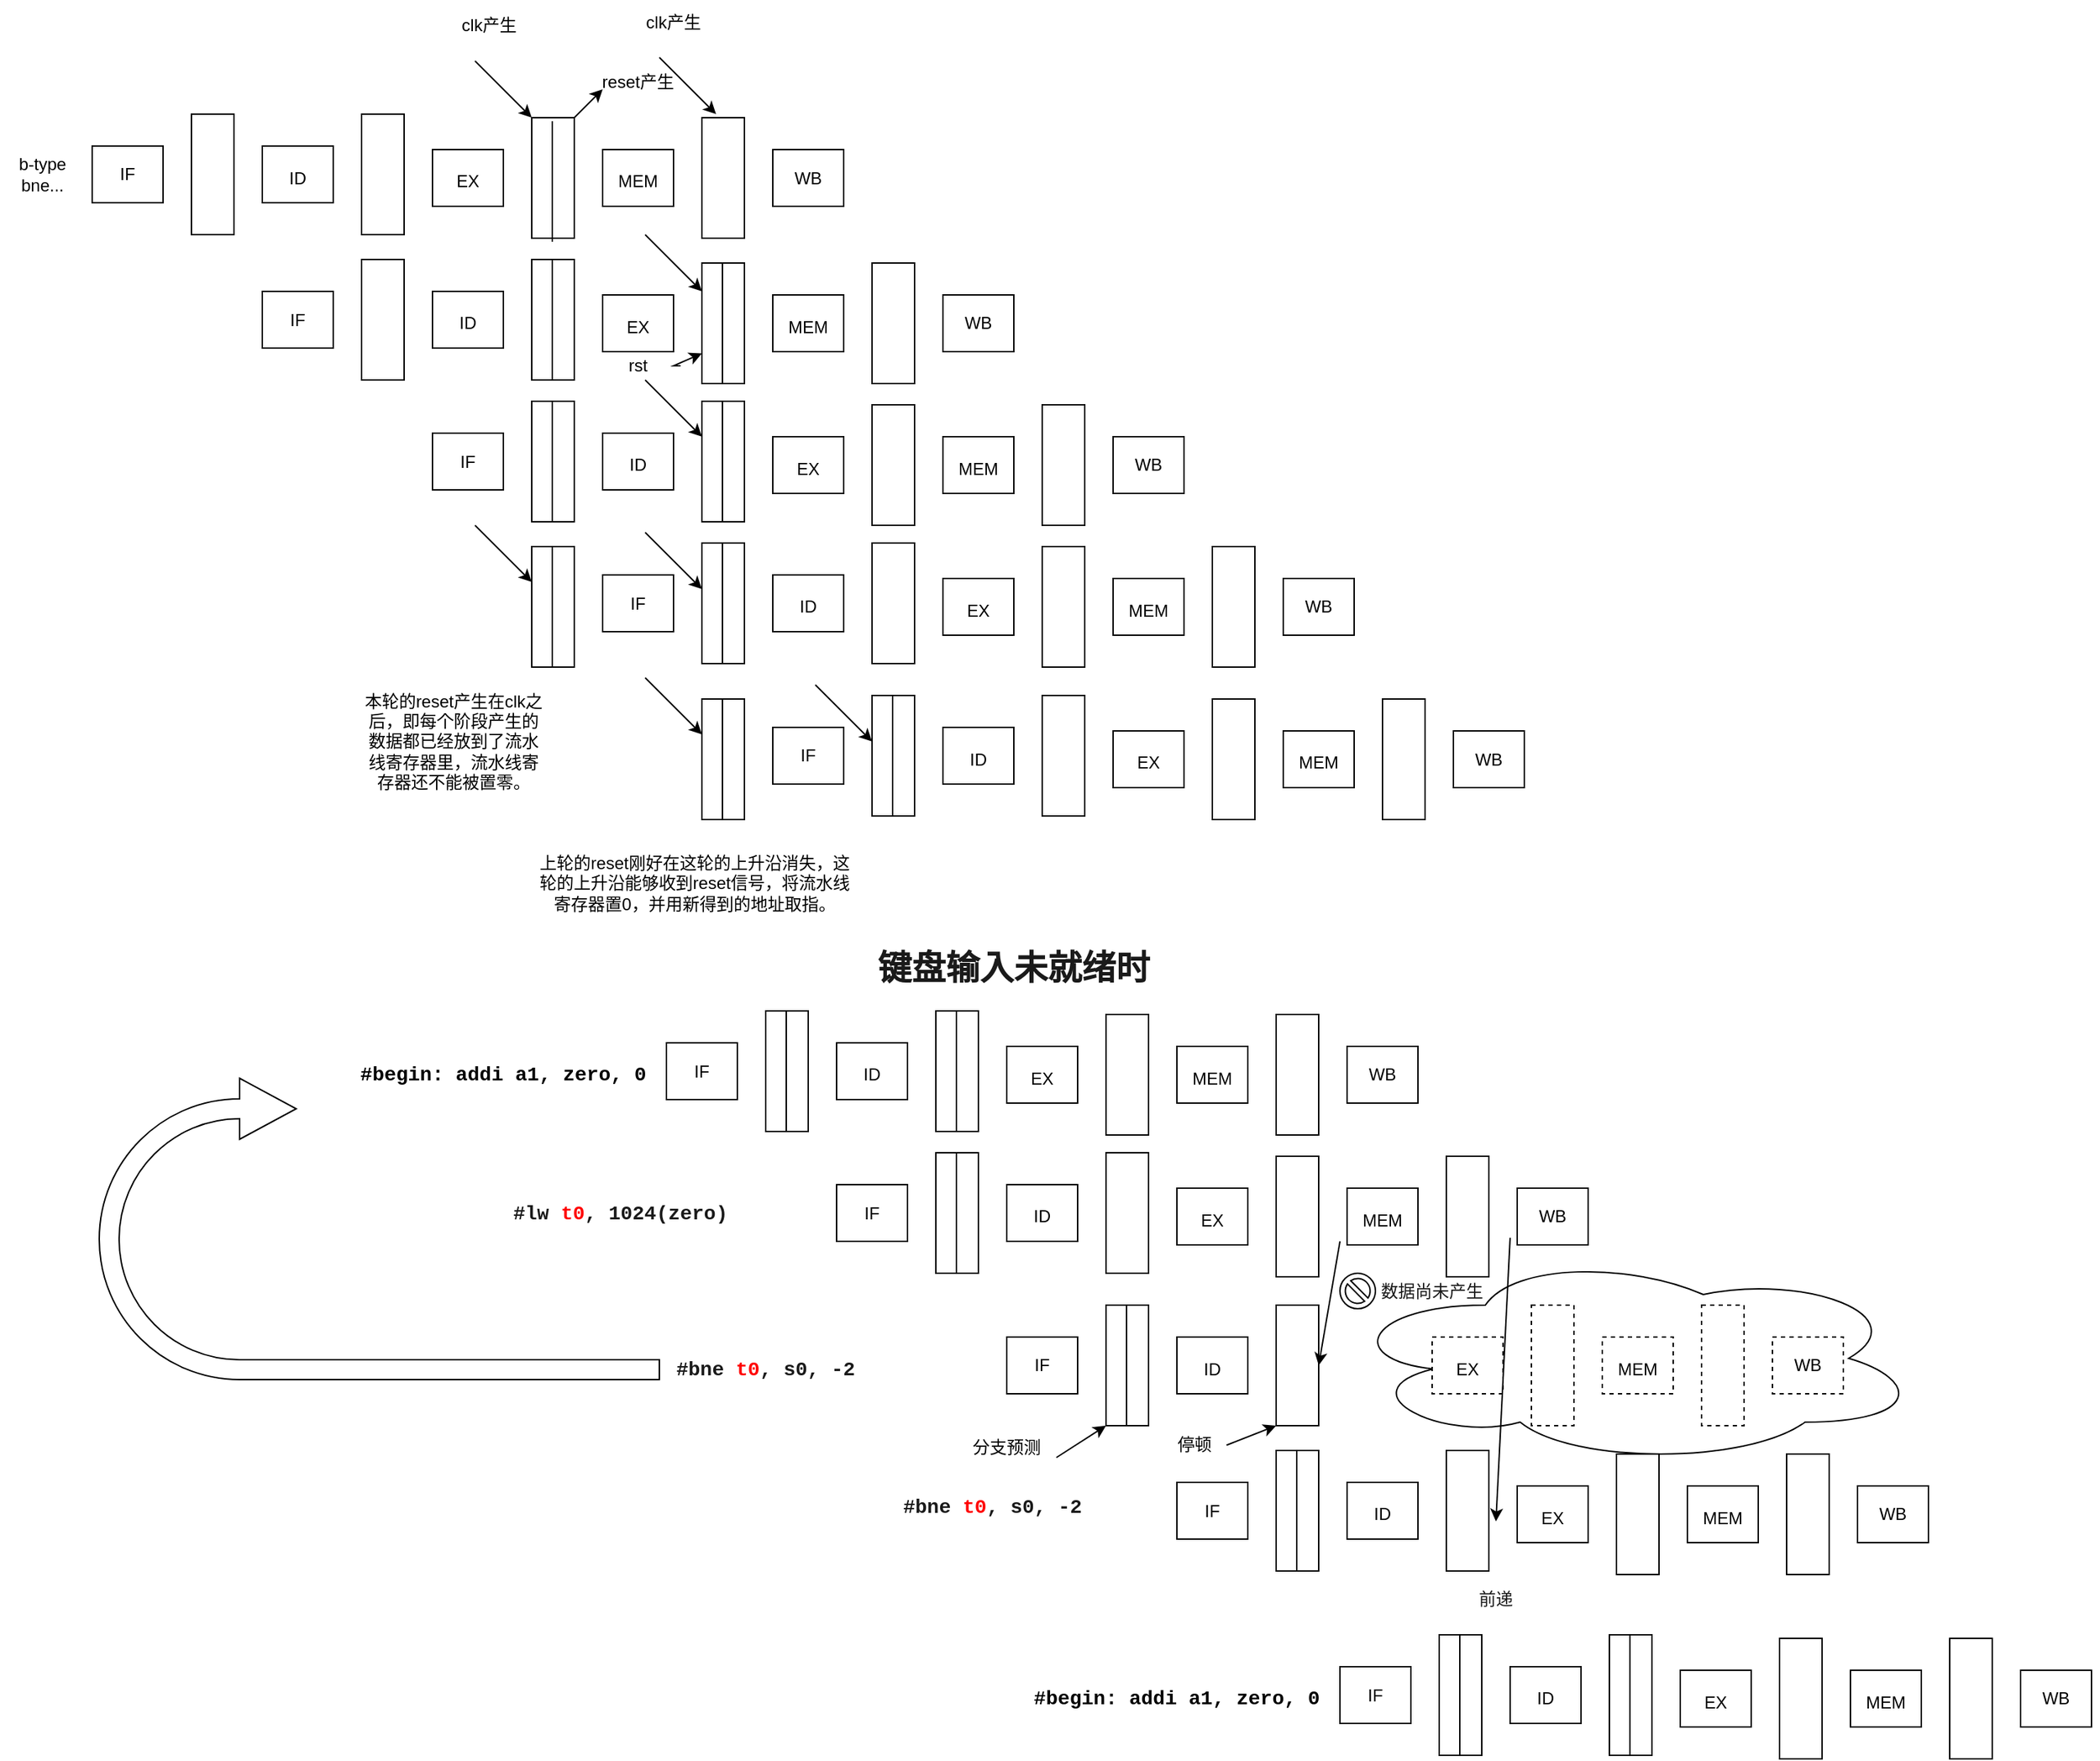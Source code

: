 <mxfile version="16.5.1" type="device" pages="5"><diagram id="IYwj4EXyxajj4tdNfG9S" name="第 1 页"><mxGraphModel dx="1593" dy="771" grid="1" gridSize="10" guides="1" tooltips="1" connect="1" arrows="1" fold="1" page="1" pageScale="1" pageWidth="2336" pageHeight="1654" math="0" shadow="0"><root><mxCell id="0"/><mxCell id="1" parent="0"/><mxCell id="mClesEcRiJHPDbIUxCxy-82" value="" style="ellipse;shape=cloud;whiteSpace=wrap;html=1;rounded=0;labelBackgroundColor=#FFFFFF;fontFamily=Helvetica;fontSize=12;fontColor=#1A1A1A;fillColor=none;gradientColor=none;" parent="1" vertex="1"><mxGeometry x="1210" y="1080" width="410" height="150" as="geometry"/></mxCell><mxCell id="79Si4dsFw4_hEqYeT_K6-1" value="" style="rounded=0;whiteSpace=wrap;html=1;" parent="1" vertex="1"><mxGeometry x="330" y="300" width="50" height="40" as="geometry"/></mxCell><mxCell id="79Si4dsFw4_hEqYeT_K6-39" value="" style="rounded=0;whiteSpace=wrap;html=1;" parent="1" vertex="1"><mxGeometry x="400" y="277.5" width="30" height="85" as="geometry"/></mxCell><mxCell id="79Si4dsFw4_hEqYeT_K6-40" value="" style="rounded=0;whiteSpace=wrap;html=1;" parent="1" vertex="1"><mxGeometry x="450" y="300" width="50" height="40" as="geometry"/></mxCell><mxCell id="79Si4dsFw4_hEqYeT_K6-41" value="" style="rounded=0;whiteSpace=wrap;html=1;" parent="1" vertex="1"><mxGeometry x="520" y="277.5" width="30" height="85" as="geometry"/></mxCell><mxCell id="79Si4dsFw4_hEqYeT_K6-42" value="" style="rounded=0;whiteSpace=wrap;html=1;" parent="1" vertex="1"><mxGeometry x="570" y="302.5" width="50" height="40" as="geometry"/></mxCell><mxCell id="79Si4dsFw4_hEqYeT_K6-43" value="" style="rounded=0;whiteSpace=wrap;html=1;" parent="1" vertex="1"><mxGeometry x="640" y="280" width="30" height="85" as="geometry"/></mxCell><mxCell id="79Si4dsFw4_hEqYeT_K6-44" value="" style="rounded=0;whiteSpace=wrap;html=1;" parent="1" vertex="1"><mxGeometry x="690" y="302.5" width="50" height="40" as="geometry"/></mxCell><mxCell id="79Si4dsFw4_hEqYeT_K6-45" value="" style="rounded=0;whiteSpace=wrap;html=1;shadow=0;" parent="1" vertex="1"><mxGeometry x="760" y="280" width="30" height="85" as="geometry"/></mxCell><mxCell id="79Si4dsFw4_hEqYeT_K6-46" value="" style="rounded=0;whiteSpace=wrap;html=1;" parent="1" vertex="1"><mxGeometry x="810" y="302.5" width="50" height="40" as="geometry"/></mxCell><mxCell id="79Si4dsFw4_hEqYeT_K6-48" value="IF" style="text;html=1;strokeColor=none;fillColor=none;align=center;verticalAlign=middle;whiteSpace=wrap;rounded=0;" parent="1" vertex="1"><mxGeometry x="325" y="305" width="60" height="30" as="geometry"/></mxCell><mxCell id="79Si4dsFw4_hEqYeT_K6-49" value="ID" style="text;html=1;strokeColor=none;fillColor=none;align=center;verticalAlign=middle;whiteSpace=wrap;rounded=0;" parent="1" vertex="1"><mxGeometry x="445" y="307.5" width="60" height="30" as="geometry"/></mxCell><mxCell id="79Si4dsFw4_hEqYeT_K6-50" value="EX" style="text;html=1;strokeColor=none;fillColor=none;align=center;verticalAlign=middle;whiteSpace=wrap;rounded=0;" parent="1" vertex="1"><mxGeometry x="565" y="310" width="60" height="30" as="geometry"/></mxCell><mxCell id="79Si4dsFw4_hEqYeT_K6-51" value="MEM" style="text;html=1;strokeColor=none;fillColor=none;align=center;verticalAlign=middle;whiteSpace=wrap;rounded=0;" parent="1" vertex="1"><mxGeometry x="685" y="310" width="60" height="30" as="geometry"/></mxCell><mxCell id="79Si4dsFw4_hEqYeT_K6-52" value="WB" style="text;html=1;strokeColor=none;fillColor=none;align=center;verticalAlign=middle;whiteSpace=wrap;rounded=0;" parent="1" vertex="1"><mxGeometry x="805" y="307.5" width="60" height="30" as="geometry"/></mxCell><mxCell id="79Si4dsFw4_hEqYeT_K6-53" value="" style="rounded=0;whiteSpace=wrap;html=1;" parent="1" vertex="1"><mxGeometry x="450" y="402.5" width="50" height="40" as="geometry"/></mxCell><mxCell id="79Si4dsFw4_hEqYeT_K6-54" value="" style="rounded=0;whiteSpace=wrap;html=1;" parent="1" vertex="1"><mxGeometry x="520" y="380" width="30" height="85" as="geometry"/></mxCell><mxCell id="79Si4dsFw4_hEqYeT_K6-55" value="" style="rounded=0;whiteSpace=wrap;html=1;" parent="1" vertex="1"><mxGeometry x="570" y="402.5" width="50" height="40" as="geometry"/></mxCell><mxCell id="79Si4dsFw4_hEqYeT_K6-56" value="" style="rounded=0;whiteSpace=wrap;html=1;" parent="1" vertex="1"><mxGeometry x="640" y="380" width="30" height="85" as="geometry"/></mxCell><mxCell id="79Si4dsFw4_hEqYeT_K6-57" value="" style="rounded=0;whiteSpace=wrap;html=1;" parent="1" vertex="1"><mxGeometry x="690" y="405" width="50" height="40" as="geometry"/></mxCell><mxCell id="79Si4dsFw4_hEqYeT_K6-58" value="" style="rounded=0;whiteSpace=wrap;html=1;" parent="1" vertex="1"><mxGeometry x="760" y="382.5" width="30" height="85" as="geometry"/></mxCell><mxCell id="79Si4dsFw4_hEqYeT_K6-59" value="" style="rounded=0;whiteSpace=wrap;html=1;" parent="1" vertex="1"><mxGeometry x="810" y="405" width="50" height="40" as="geometry"/></mxCell><mxCell id="79Si4dsFw4_hEqYeT_K6-60" value="" style="rounded=0;whiteSpace=wrap;html=1;" parent="1" vertex="1"><mxGeometry x="880" y="382.5" width="30" height="85" as="geometry"/></mxCell><mxCell id="79Si4dsFw4_hEqYeT_K6-61" value="" style="rounded=0;whiteSpace=wrap;html=1;" parent="1" vertex="1"><mxGeometry x="930" y="405" width="50" height="40" as="geometry"/></mxCell><mxCell id="79Si4dsFw4_hEqYeT_K6-62" value="IF" style="text;html=1;strokeColor=none;fillColor=none;align=center;verticalAlign=middle;whiteSpace=wrap;rounded=0;" parent="1" vertex="1"><mxGeometry x="445" y="407.5" width="60" height="30" as="geometry"/></mxCell><mxCell id="79Si4dsFw4_hEqYeT_K6-63" value="ID" style="text;html=1;strokeColor=none;fillColor=none;align=center;verticalAlign=middle;whiteSpace=wrap;rounded=0;" parent="1" vertex="1"><mxGeometry x="565" y="410" width="60" height="30" as="geometry"/></mxCell><mxCell id="79Si4dsFw4_hEqYeT_K6-64" value="EX" style="text;html=1;strokeColor=none;fillColor=none;align=center;verticalAlign=middle;whiteSpace=wrap;rounded=0;" parent="1" vertex="1"><mxGeometry x="685" y="412.5" width="60" height="30" as="geometry"/></mxCell><mxCell id="79Si4dsFw4_hEqYeT_K6-65" value="MEM" style="text;html=1;strokeColor=none;fillColor=none;align=center;verticalAlign=middle;whiteSpace=wrap;rounded=0;" parent="1" vertex="1"><mxGeometry x="805" y="412.5" width="60" height="30" as="geometry"/></mxCell><mxCell id="79Si4dsFw4_hEqYeT_K6-66" value="WB" style="text;html=1;strokeColor=none;fillColor=none;align=center;verticalAlign=middle;whiteSpace=wrap;rounded=0;" parent="1" vertex="1"><mxGeometry x="925" y="410" width="60" height="30" as="geometry"/></mxCell><mxCell id="79Si4dsFw4_hEqYeT_K6-81" value="" style="rounded=0;whiteSpace=wrap;html=1;" parent="1" vertex="1"><mxGeometry x="570" y="502.5" width="50" height="40" as="geometry"/></mxCell><mxCell id="79Si4dsFw4_hEqYeT_K6-82" value="" style="rounded=0;whiteSpace=wrap;html=1;" parent="1" vertex="1"><mxGeometry x="640" y="480" width="30" height="85" as="geometry"/></mxCell><mxCell id="79Si4dsFw4_hEqYeT_K6-83" value="" style="rounded=0;whiteSpace=wrap;html=1;" parent="1" vertex="1"><mxGeometry x="690" y="502.5" width="50" height="40" as="geometry"/></mxCell><mxCell id="79Si4dsFw4_hEqYeT_K6-84" value="" style="rounded=0;whiteSpace=wrap;html=1;" parent="1" vertex="1"><mxGeometry x="760" y="480" width="30" height="85" as="geometry"/></mxCell><mxCell id="79Si4dsFw4_hEqYeT_K6-85" value="" style="rounded=0;whiteSpace=wrap;html=1;" parent="1" vertex="1"><mxGeometry x="810" y="505" width="50" height="40" as="geometry"/></mxCell><mxCell id="79Si4dsFw4_hEqYeT_K6-86" value="" style="rounded=0;whiteSpace=wrap;html=1;" parent="1" vertex="1"><mxGeometry x="880" y="482.5" width="30" height="85" as="geometry"/></mxCell><mxCell id="79Si4dsFw4_hEqYeT_K6-87" value="" style="rounded=0;whiteSpace=wrap;html=1;" parent="1" vertex="1"><mxGeometry x="930" y="505" width="50" height="40" as="geometry"/></mxCell><mxCell id="79Si4dsFw4_hEqYeT_K6-88" value="" style="rounded=0;whiteSpace=wrap;html=1;" parent="1" vertex="1"><mxGeometry x="1000" y="482.5" width="30" height="85" as="geometry"/></mxCell><mxCell id="79Si4dsFw4_hEqYeT_K6-89" value="" style="rounded=0;whiteSpace=wrap;html=1;" parent="1" vertex="1"><mxGeometry x="1050" y="505" width="50" height="40" as="geometry"/></mxCell><mxCell id="79Si4dsFw4_hEqYeT_K6-90" value="IF" style="text;html=1;strokeColor=none;fillColor=none;align=center;verticalAlign=middle;whiteSpace=wrap;rounded=0;" parent="1" vertex="1"><mxGeometry x="565" y="507.5" width="60" height="30" as="geometry"/></mxCell><mxCell id="79Si4dsFw4_hEqYeT_K6-91" value="ID" style="text;html=1;strokeColor=none;fillColor=none;align=center;verticalAlign=middle;whiteSpace=wrap;rounded=0;" parent="1" vertex="1"><mxGeometry x="685" y="510" width="60" height="30" as="geometry"/></mxCell><mxCell id="79Si4dsFw4_hEqYeT_K6-92" value="EX" style="text;html=1;strokeColor=none;fillColor=none;align=center;verticalAlign=middle;whiteSpace=wrap;rounded=0;" parent="1" vertex="1"><mxGeometry x="805" y="512.5" width="60" height="30" as="geometry"/></mxCell><mxCell id="79Si4dsFw4_hEqYeT_K6-93" value="MEM" style="text;html=1;strokeColor=none;fillColor=none;align=center;verticalAlign=middle;whiteSpace=wrap;rounded=0;" parent="1" vertex="1"><mxGeometry x="925" y="512.5" width="60" height="30" as="geometry"/></mxCell><mxCell id="79Si4dsFw4_hEqYeT_K6-94" value="WB" style="text;html=1;strokeColor=none;fillColor=none;align=center;verticalAlign=middle;whiteSpace=wrap;rounded=0;" parent="1" vertex="1"><mxGeometry x="1045" y="510" width="60" height="30" as="geometry"/></mxCell><mxCell id="79Si4dsFw4_hEqYeT_K6-95" value="" style="rounded=0;whiteSpace=wrap;html=1;" parent="1" vertex="1"><mxGeometry x="690" y="602.5" width="50" height="40" as="geometry"/></mxCell><mxCell id="79Si4dsFw4_hEqYeT_K6-96" value="" style="rounded=0;whiteSpace=wrap;html=1;" parent="1" vertex="1"><mxGeometry x="760" y="580" width="30" height="85" as="geometry"/></mxCell><mxCell id="79Si4dsFw4_hEqYeT_K6-97" value="" style="rounded=0;whiteSpace=wrap;html=1;" parent="1" vertex="1"><mxGeometry x="810" y="602.5" width="50" height="40" as="geometry"/></mxCell><mxCell id="79Si4dsFw4_hEqYeT_K6-98" value="" style="rounded=0;whiteSpace=wrap;html=1;" parent="1" vertex="1"><mxGeometry x="880" y="580" width="30" height="85" as="geometry"/></mxCell><mxCell id="79Si4dsFw4_hEqYeT_K6-99" value="" style="rounded=0;whiteSpace=wrap;html=1;" parent="1" vertex="1"><mxGeometry x="930" y="605" width="50" height="40" as="geometry"/></mxCell><mxCell id="79Si4dsFw4_hEqYeT_K6-100" value="" style="rounded=0;whiteSpace=wrap;html=1;" parent="1" vertex="1"><mxGeometry x="1000" y="582.5" width="30" height="85" as="geometry"/></mxCell><mxCell id="79Si4dsFw4_hEqYeT_K6-101" value="" style="rounded=0;whiteSpace=wrap;html=1;" parent="1" vertex="1"><mxGeometry x="1050" y="605" width="50" height="40" as="geometry"/></mxCell><mxCell id="79Si4dsFw4_hEqYeT_K6-102" value="" style="rounded=0;whiteSpace=wrap;html=1;" parent="1" vertex="1"><mxGeometry x="1120" y="582.5" width="30" height="85" as="geometry"/></mxCell><mxCell id="79Si4dsFw4_hEqYeT_K6-103" value="" style="rounded=0;whiteSpace=wrap;html=1;" parent="1" vertex="1"><mxGeometry x="1170" y="605" width="50" height="40" as="geometry"/></mxCell><mxCell id="79Si4dsFw4_hEqYeT_K6-104" value="IF" style="text;html=1;strokeColor=none;fillColor=none;align=center;verticalAlign=middle;whiteSpace=wrap;rounded=0;" parent="1" vertex="1"><mxGeometry x="685" y="607.5" width="60" height="30" as="geometry"/></mxCell><mxCell id="79Si4dsFw4_hEqYeT_K6-105" value="ID" style="text;html=1;strokeColor=none;fillColor=none;align=center;verticalAlign=middle;whiteSpace=wrap;rounded=0;" parent="1" vertex="1"><mxGeometry x="805" y="610" width="60" height="30" as="geometry"/></mxCell><mxCell id="79Si4dsFw4_hEqYeT_K6-106" value="EX" style="text;html=1;strokeColor=none;fillColor=none;align=center;verticalAlign=middle;whiteSpace=wrap;rounded=0;" parent="1" vertex="1"><mxGeometry x="925" y="612.5" width="60" height="30" as="geometry"/></mxCell><mxCell id="79Si4dsFw4_hEqYeT_K6-107" value="MEM" style="text;html=1;strokeColor=none;fillColor=none;align=center;verticalAlign=middle;whiteSpace=wrap;rounded=0;" parent="1" vertex="1"><mxGeometry x="1045" y="612.5" width="60" height="30" as="geometry"/></mxCell><mxCell id="79Si4dsFw4_hEqYeT_K6-108" value="WB" style="text;html=1;strokeColor=none;fillColor=none;align=center;verticalAlign=middle;whiteSpace=wrap;rounded=0;" parent="1" vertex="1"><mxGeometry x="1165" y="610" width="60" height="30" as="geometry"/></mxCell><mxCell id="79Si4dsFw4_hEqYeT_K6-110" value="" style="endArrow=none;html=1;rounded=0;entryX=0.5;entryY=0;entryDx=0;entryDy=0;exitX=0.5;exitY=1;exitDx=0;exitDy=0;" parent="1" edge="1"><mxGeometry width="50" height="50" relative="1" as="geometry"><mxPoint x="774.5" y="467.5" as="sourcePoint"/><mxPoint x="774.5" y="382.5" as="targetPoint"/></mxGeometry></mxCell><mxCell id="79Si4dsFw4_hEqYeT_K6-111" value="" style="endArrow=none;html=1;rounded=0;entryX=0.5;entryY=0;entryDx=0;entryDy=0;exitX=0.5;exitY=1;exitDx=0;exitDy=0;" parent="1" edge="1"><mxGeometry width="50" height="50" relative="1" as="geometry"><mxPoint x="774.5" y="565" as="sourcePoint"/><mxPoint x="774.5" y="480" as="targetPoint"/></mxGeometry></mxCell><mxCell id="79Si4dsFw4_hEqYeT_K6-112" value="" style="endArrow=none;html=1;rounded=0;entryX=0.5;entryY=0;entryDx=0;entryDy=0;exitX=0.5;exitY=1;exitDx=0;exitDy=0;" parent="1" edge="1"><mxGeometry width="50" height="50" relative="1" as="geometry"><mxPoint x="774.5" y="665" as="sourcePoint"/><mxPoint x="774.5" y="580" as="targetPoint"/></mxGeometry></mxCell><mxCell id="79Si4dsFw4_hEqYeT_K6-113" value="b-type&lt;br&gt;bne..." style="text;html=1;strokeColor=none;fillColor=none;align=center;verticalAlign=middle;whiteSpace=wrap;rounded=0;" parent="1" vertex="1"><mxGeometry x="265" y="305" width="60" height="30" as="geometry"/></mxCell><mxCell id="79Si4dsFw4_hEqYeT_K6-114" value="" style="endArrow=classic;html=1;rounded=0;" parent="1" edge="1"><mxGeometry width="50" height="50" relative="1" as="geometry"><mxPoint x="670" y="280" as="sourcePoint"/><mxPoint x="690" y="260" as="targetPoint"/></mxGeometry></mxCell><mxCell id="79Si4dsFw4_hEqYeT_K6-115" value="reset产生" style="text;html=1;strokeColor=none;fillColor=none;align=center;verticalAlign=middle;whiteSpace=wrap;rounded=0;shadow=0;" parent="1" vertex="1"><mxGeometry x="685" y="240" width="60" height="30" as="geometry"/></mxCell><mxCell id="79Si4dsFw4_hEqYeT_K6-116" value="" style="endArrow=classic;html=1;rounded=0;entryX=0;entryY=0;entryDx=0;entryDy=0;" parent="1" edge="1"><mxGeometry width="50" height="50" relative="1" as="geometry"><mxPoint x="600" y="240" as="sourcePoint"/><mxPoint x="640" y="280" as="targetPoint"/></mxGeometry></mxCell><mxCell id="79Si4dsFw4_hEqYeT_K6-117" value="" style="endArrow=classic;html=1;rounded=0;entryX=0;entryY=0;entryDx=0;entryDy=0;" parent="1" edge="1"><mxGeometry width="50" height="50" relative="1" as="geometry"><mxPoint x="720" y="362.5" as="sourcePoint"/><mxPoint x="760" y="402.5" as="targetPoint"/></mxGeometry></mxCell><mxCell id="79Si4dsFw4_hEqYeT_K6-118" value="" style="endArrow=classic;html=1;rounded=0;entryX=0;entryY=0;entryDx=0;entryDy=0;" parent="1" edge="1"><mxGeometry width="50" height="50" relative="1" as="geometry"><mxPoint x="720" y="465" as="sourcePoint"/><mxPoint x="760" y="505" as="targetPoint"/></mxGeometry></mxCell><mxCell id="79Si4dsFw4_hEqYeT_K6-119" value="" style="endArrow=classic;html=1;rounded=0;entryX=0;entryY=0;entryDx=0;entryDy=0;" parent="1" edge="1"><mxGeometry width="50" height="50" relative="1" as="geometry"><mxPoint x="720" y="572.5" as="sourcePoint"/><mxPoint x="760" y="612.5" as="targetPoint"/></mxGeometry></mxCell><mxCell id="79Si4dsFw4_hEqYeT_K6-121" value="clk产生" style="text;html=1;strokeColor=none;fillColor=none;align=center;verticalAlign=middle;whiteSpace=wrap;rounded=0;shadow=0;" parent="1" vertex="1"><mxGeometry x="580" y="200" width="60" height="30" as="geometry"/></mxCell><mxCell id="79Si4dsFw4_hEqYeT_K6-123" value="" style="rounded=0;whiteSpace=wrap;html=1;" parent="1" vertex="1"><mxGeometry x="810" y="710" width="50" height="40" as="geometry"/></mxCell><mxCell id="79Si4dsFw4_hEqYeT_K6-124" value="" style="rounded=0;whiteSpace=wrap;html=1;" parent="1" vertex="1"><mxGeometry x="880" y="687.5" width="30" height="85" as="geometry"/></mxCell><mxCell id="79Si4dsFw4_hEqYeT_K6-125" value="" style="rounded=0;whiteSpace=wrap;html=1;" parent="1" vertex="1"><mxGeometry x="930" y="710" width="50" height="40" as="geometry"/></mxCell><mxCell id="79Si4dsFw4_hEqYeT_K6-126" value="" style="rounded=0;whiteSpace=wrap;html=1;" parent="1" vertex="1"><mxGeometry x="1000" y="687.5" width="30" height="85" as="geometry"/></mxCell><mxCell id="79Si4dsFw4_hEqYeT_K6-127" value="" style="rounded=0;whiteSpace=wrap;html=1;" parent="1" vertex="1"><mxGeometry x="1050" y="712.5" width="50" height="40" as="geometry"/></mxCell><mxCell id="79Si4dsFw4_hEqYeT_K6-128" value="" style="rounded=0;whiteSpace=wrap;html=1;" parent="1" vertex="1"><mxGeometry x="1120" y="690" width="30" height="85" as="geometry"/></mxCell><mxCell id="79Si4dsFw4_hEqYeT_K6-129" value="" style="rounded=0;whiteSpace=wrap;html=1;" parent="1" vertex="1"><mxGeometry x="1170" y="712.5" width="50" height="40" as="geometry"/></mxCell><mxCell id="79Si4dsFw4_hEqYeT_K6-130" value="" style="rounded=0;whiteSpace=wrap;html=1;" parent="1" vertex="1"><mxGeometry x="1240" y="690" width="30" height="85" as="geometry"/></mxCell><mxCell id="79Si4dsFw4_hEqYeT_K6-131" value="" style="rounded=0;whiteSpace=wrap;html=1;" parent="1" vertex="1"><mxGeometry x="1290" y="712.5" width="50" height="40" as="geometry"/></mxCell><mxCell id="79Si4dsFw4_hEqYeT_K6-132" value="IF" style="text;html=1;strokeColor=none;fillColor=none;align=center;verticalAlign=middle;whiteSpace=wrap;rounded=0;" parent="1" vertex="1"><mxGeometry x="805" y="715" width="60" height="30" as="geometry"/></mxCell><mxCell id="79Si4dsFw4_hEqYeT_K6-133" value="ID" style="text;html=1;strokeColor=none;fillColor=none;align=center;verticalAlign=middle;whiteSpace=wrap;rounded=0;" parent="1" vertex="1"><mxGeometry x="925" y="717.5" width="60" height="30" as="geometry"/></mxCell><mxCell id="79Si4dsFw4_hEqYeT_K6-134" value="EX" style="text;html=1;strokeColor=none;fillColor=none;align=center;verticalAlign=middle;whiteSpace=wrap;rounded=0;" parent="1" vertex="1"><mxGeometry x="1045" y="720" width="60" height="30" as="geometry"/></mxCell><mxCell id="79Si4dsFw4_hEqYeT_K6-135" value="MEM" style="text;html=1;strokeColor=none;fillColor=none;align=center;verticalAlign=middle;whiteSpace=wrap;rounded=0;" parent="1" vertex="1"><mxGeometry x="1165" y="720" width="60" height="30" as="geometry"/></mxCell><mxCell id="79Si4dsFw4_hEqYeT_K6-136" value="WB" style="text;html=1;strokeColor=none;fillColor=none;align=center;verticalAlign=middle;whiteSpace=wrap;rounded=0;" parent="1" vertex="1"><mxGeometry x="1285" y="717.5" width="60" height="30" as="geometry"/></mxCell><mxCell id="79Si4dsFw4_hEqYeT_K6-137" value="" style="endArrow=none;html=1;rounded=0;entryX=0.5;entryY=0;entryDx=0;entryDy=0;exitX=0.5;exitY=1;exitDx=0;exitDy=0;" parent="1" edge="1"><mxGeometry width="50" height="50" relative="1" as="geometry"><mxPoint x="894.5" y="772.5" as="sourcePoint"/><mxPoint x="894.5" y="687.5" as="targetPoint"/></mxGeometry></mxCell><mxCell id="79Si4dsFw4_hEqYeT_K6-138" value="" style="endArrow=classic;html=1;rounded=0;entryX=0;entryY=0;entryDx=0;entryDy=0;" parent="1" edge="1"><mxGeometry width="50" height="50" relative="1" as="geometry"><mxPoint x="840" y="680" as="sourcePoint"/><mxPoint x="880" y="720" as="targetPoint"/></mxGeometry></mxCell><mxCell id="79Si4dsFw4_hEqYeT_K6-139" value="" style="rounded=0;whiteSpace=wrap;html=1;" parent="1" vertex="1"><mxGeometry x="760" y="690" width="30" height="85" as="geometry"/></mxCell><mxCell id="79Si4dsFw4_hEqYeT_K6-140" value="" style="endArrow=none;html=1;rounded=0;entryX=0.5;entryY=0;entryDx=0;entryDy=0;exitX=0.5;exitY=1;exitDx=0;exitDy=0;" parent="1" edge="1"><mxGeometry width="50" height="50" relative="1" as="geometry"><mxPoint x="774.5" y="775" as="sourcePoint"/><mxPoint x="774.5" y="690" as="targetPoint"/></mxGeometry></mxCell><mxCell id="79Si4dsFw4_hEqYeT_K6-141" value="" style="endArrow=classic;html=1;rounded=0;entryX=0;entryY=0;entryDx=0;entryDy=0;" parent="1" edge="1"><mxGeometry width="50" height="50" relative="1" as="geometry"><mxPoint x="720" y="675" as="sourcePoint"/><mxPoint x="760" y="715" as="targetPoint"/></mxGeometry></mxCell><mxCell id="79Si4dsFw4_hEqYeT_K6-142" value="本轮的reset产生在clk之后，即每个阶段产生的数据都已经放到了流水线寄存器里，流水线寄存器还不能被置零。" style="text;html=1;strokeColor=none;fillColor=none;align=center;verticalAlign=middle;whiteSpace=wrap;rounded=0;shadow=0;" parent="1" vertex="1"><mxGeometry x="520" y="710" width="130" height="20" as="geometry"/></mxCell><mxCell id="79Si4dsFw4_hEqYeT_K6-143" value="" style="endArrow=none;html=1;rounded=0;entryX=0.5;entryY=0;entryDx=0;entryDy=0;exitX=0.5;exitY=1;exitDx=0;exitDy=0;" parent="1" edge="1"><mxGeometry width="50" height="50" relative="1" as="geometry"><mxPoint x="654.5" y="367.5" as="sourcePoint"/><mxPoint x="654.5" y="282.5" as="targetPoint"/></mxGeometry></mxCell><mxCell id="79Si4dsFw4_hEqYeT_K6-144" value="" style="endArrow=none;html=1;rounded=0;entryX=0.5;entryY=0;entryDx=0;entryDy=0;exitX=0.5;exitY=1;exitDx=0;exitDy=0;" parent="1" edge="1"><mxGeometry width="50" height="50" relative="1" as="geometry"><mxPoint x="654.5" y="465" as="sourcePoint"/><mxPoint x="654.5" y="380" as="targetPoint"/></mxGeometry></mxCell><mxCell id="79Si4dsFw4_hEqYeT_K6-145" value="" style="endArrow=none;html=1;rounded=0;entryX=0.5;entryY=0;entryDx=0;entryDy=0;exitX=0.5;exitY=1;exitDx=0;exitDy=0;" parent="1" edge="1"><mxGeometry width="50" height="50" relative="1" as="geometry"><mxPoint x="654.5" y="565" as="sourcePoint"/><mxPoint x="654.5" y="480" as="targetPoint"/></mxGeometry></mxCell><mxCell id="79Si4dsFw4_hEqYeT_K6-146" value="" style="rounded=0;whiteSpace=wrap;html=1;" parent="1" vertex="1"><mxGeometry x="640" y="582.5" width="30" height="85" as="geometry"/></mxCell><mxCell id="79Si4dsFw4_hEqYeT_K6-147" value="" style="endArrow=none;html=1;rounded=0;entryX=0.5;entryY=0;entryDx=0;entryDy=0;exitX=0.5;exitY=1;exitDx=0;exitDy=0;" parent="1" edge="1"><mxGeometry width="50" height="50" relative="1" as="geometry"><mxPoint x="654.5" y="667.5" as="sourcePoint"/><mxPoint x="654.5" y="582.5" as="targetPoint"/></mxGeometry></mxCell><mxCell id="79Si4dsFw4_hEqYeT_K6-148" value="" style="endArrow=classic;html=1;rounded=0;entryX=0;entryY=0;entryDx=0;entryDy=0;" parent="1" edge="1"><mxGeometry width="50" height="50" relative="1" as="geometry"><mxPoint x="600" y="567.5" as="sourcePoint"/><mxPoint x="640" y="607.5" as="targetPoint"/></mxGeometry></mxCell><mxCell id="79Si4dsFw4_hEqYeT_K6-150" value="" style="endArrow=classic;html=1;rounded=0;entryX=0;entryY=0;entryDx=0;entryDy=0;" parent="1" edge="1"><mxGeometry width="50" height="50" relative="1" as="geometry"><mxPoint x="730" y="237.5" as="sourcePoint"/><mxPoint x="770" y="277.5" as="targetPoint"/></mxGeometry></mxCell><mxCell id="79Si4dsFw4_hEqYeT_K6-151" value="clk产生" style="text;html=1;strokeColor=none;fillColor=none;align=center;verticalAlign=middle;whiteSpace=wrap;rounded=0;shadow=0;" parent="1" vertex="1"><mxGeometry x="710" y="197.5" width="60" height="30" as="geometry"/></mxCell><mxCell id="79Si4dsFw4_hEqYeT_K6-152" value="" style="endArrow=classic;html=1;rounded=0;entryX=0;entryY=0.75;entryDx=0;entryDy=0;exitX=1;exitY=0.5;exitDx=0;exitDy=0;" parent="1" source="79Si4dsFw4_hEqYeT_K6-153" target="79Si4dsFw4_hEqYeT_K6-58" edge="1"><mxGeometry width="50" height="50" relative="1" as="geometry"><mxPoint x="710" y="350" as="sourcePoint"/><mxPoint x="770" y="380" as="targetPoint"/><Array as="points"><mxPoint x="740" y="455"/></Array></mxGeometry></mxCell><mxCell id="79Si4dsFw4_hEqYeT_K6-153" value="rst" style="text;html=1;strokeColor=none;fillColor=none;align=center;verticalAlign=middle;whiteSpace=wrap;rounded=0;shadow=0;" parent="1" vertex="1"><mxGeometry x="685" y="440" width="60" height="30" as="geometry"/></mxCell><mxCell id="79Si4dsFw4_hEqYeT_K6-154" value="上轮的reset刚好在这轮的上升沿消失，这轮的上升沿能够收到reset信号，将流水线寄存器置0，并用新得到的地址取指。" style="text;html=1;strokeColor=none;fillColor=none;align=center;verticalAlign=middle;whiteSpace=wrap;rounded=0;shadow=0;" parent="1" vertex="1"><mxGeometry x="640" y="800" width="230" height="40" as="geometry"/></mxCell><mxCell id="mClesEcRiJHPDbIUxCxy-1" value="" style="rounded=0;whiteSpace=wrap;html=1;" parent="1" vertex="1"><mxGeometry x="735" y="932.5" width="50" height="40" as="geometry"/></mxCell><mxCell id="mClesEcRiJHPDbIUxCxy-2" value="" style="rounded=0;whiteSpace=wrap;html=1;" parent="1" vertex="1"><mxGeometry x="805" y="910" width="30" height="85" as="geometry"/></mxCell><mxCell id="mClesEcRiJHPDbIUxCxy-3" value="" style="rounded=0;whiteSpace=wrap;html=1;" parent="1" vertex="1"><mxGeometry x="855" y="932.5" width="50" height="40" as="geometry"/></mxCell><mxCell id="mClesEcRiJHPDbIUxCxy-4" value="" style="rounded=0;whiteSpace=wrap;html=1;" parent="1" vertex="1"><mxGeometry x="925" y="910" width="30" height="85" as="geometry"/></mxCell><mxCell id="mClesEcRiJHPDbIUxCxy-5" value="" style="rounded=0;whiteSpace=wrap;html=1;" parent="1" vertex="1"><mxGeometry x="975" y="935" width="50" height="40" as="geometry"/></mxCell><mxCell id="mClesEcRiJHPDbIUxCxy-6" value="" style="rounded=0;whiteSpace=wrap;html=1;" parent="1" vertex="1"><mxGeometry x="1045" y="912.5" width="30" height="85" as="geometry"/></mxCell><mxCell id="mClesEcRiJHPDbIUxCxy-7" value="" style="rounded=0;whiteSpace=wrap;html=1;" parent="1" vertex="1"><mxGeometry x="1095" y="935" width="50" height="40" as="geometry"/></mxCell><mxCell id="mClesEcRiJHPDbIUxCxy-8" value="" style="rounded=0;whiteSpace=wrap;html=1;" parent="1" vertex="1"><mxGeometry x="1165" y="912.5" width="30" height="85" as="geometry"/></mxCell><mxCell id="mClesEcRiJHPDbIUxCxy-9" value="" style="rounded=0;whiteSpace=wrap;html=1;" parent="1" vertex="1"><mxGeometry x="1215" y="935" width="50" height="40" as="geometry"/></mxCell><mxCell id="mClesEcRiJHPDbIUxCxy-10" value="IF" style="text;html=1;strokeColor=none;fillColor=none;align=center;verticalAlign=middle;whiteSpace=wrap;rounded=0;" parent="1" vertex="1"><mxGeometry x="730" y="937.5" width="60" height="30" as="geometry"/></mxCell><mxCell id="mClesEcRiJHPDbIUxCxy-11" value="ID" style="text;html=1;strokeColor=none;fillColor=none;align=center;verticalAlign=middle;whiteSpace=wrap;rounded=0;" parent="1" vertex="1"><mxGeometry x="850" y="940" width="60" height="30" as="geometry"/></mxCell><mxCell id="mClesEcRiJHPDbIUxCxy-12" value="EX" style="text;html=1;strokeColor=none;fillColor=none;align=center;verticalAlign=middle;whiteSpace=wrap;rounded=0;" parent="1" vertex="1"><mxGeometry x="970" y="942.5" width="60" height="30" as="geometry"/></mxCell><mxCell id="mClesEcRiJHPDbIUxCxy-13" value="MEM" style="text;html=1;strokeColor=none;fillColor=none;align=center;verticalAlign=middle;whiteSpace=wrap;rounded=0;" parent="1" vertex="1"><mxGeometry x="1090" y="942.5" width="60" height="30" as="geometry"/></mxCell><mxCell id="mClesEcRiJHPDbIUxCxy-14" value="WB" style="text;html=1;strokeColor=none;fillColor=none;align=center;verticalAlign=middle;whiteSpace=wrap;rounded=0;" parent="1" vertex="1"><mxGeometry x="1210" y="940" width="60" height="30" as="geometry"/></mxCell><mxCell id="mClesEcRiJHPDbIUxCxy-15" value="" style="rounded=0;whiteSpace=wrap;html=1;" parent="1" vertex="1"><mxGeometry x="855" y="1032.5" width="50" height="40" as="geometry"/></mxCell><mxCell id="mClesEcRiJHPDbIUxCxy-16" value="" style="rounded=0;whiteSpace=wrap;html=1;" parent="1" vertex="1"><mxGeometry x="925" y="1010" width="30" height="85" as="geometry"/></mxCell><mxCell id="mClesEcRiJHPDbIUxCxy-17" value="" style="rounded=0;whiteSpace=wrap;html=1;" parent="1" vertex="1"><mxGeometry x="975" y="1032.5" width="50" height="40" as="geometry"/></mxCell><mxCell id="mClesEcRiJHPDbIUxCxy-18" value="" style="rounded=0;whiteSpace=wrap;html=1;" parent="1" vertex="1"><mxGeometry x="1045" y="1010" width="30" height="85" as="geometry"/></mxCell><mxCell id="mClesEcRiJHPDbIUxCxy-19" value="" style="rounded=0;whiteSpace=wrap;html=1;" parent="1" vertex="1"><mxGeometry x="1095" y="1035" width="50" height="40" as="geometry"/></mxCell><mxCell id="mClesEcRiJHPDbIUxCxy-20" value="" style="rounded=0;whiteSpace=wrap;html=1;" parent="1" vertex="1"><mxGeometry x="1165" y="1012.5" width="30" height="85" as="geometry"/></mxCell><mxCell id="mClesEcRiJHPDbIUxCxy-21" value="" style="rounded=0;whiteSpace=wrap;html=1;" parent="1" vertex="1"><mxGeometry x="1215" y="1035" width="50" height="40" as="geometry"/></mxCell><mxCell id="mClesEcRiJHPDbIUxCxy-22" value="" style="rounded=0;whiteSpace=wrap;html=1;" parent="1" vertex="1"><mxGeometry x="1285" y="1012.5" width="30" height="85" as="geometry"/></mxCell><mxCell id="mClesEcRiJHPDbIUxCxy-23" value="" style="rounded=0;whiteSpace=wrap;html=1;" parent="1" vertex="1"><mxGeometry x="1335" y="1035" width="50" height="40" as="geometry"/></mxCell><mxCell id="mClesEcRiJHPDbIUxCxy-24" value="IF" style="text;html=1;strokeColor=none;fillColor=none;align=center;verticalAlign=middle;whiteSpace=wrap;rounded=0;" parent="1" vertex="1"><mxGeometry x="850" y="1037.5" width="60" height="30" as="geometry"/></mxCell><mxCell id="mClesEcRiJHPDbIUxCxy-25" value="ID" style="text;html=1;strokeColor=none;fillColor=none;align=center;verticalAlign=middle;whiteSpace=wrap;rounded=0;" parent="1" vertex="1"><mxGeometry x="970" y="1040" width="60" height="30" as="geometry"/></mxCell><mxCell id="mClesEcRiJHPDbIUxCxy-26" value="EX" style="text;html=1;strokeColor=none;fillColor=none;align=center;verticalAlign=middle;whiteSpace=wrap;rounded=0;" parent="1" vertex="1"><mxGeometry x="1090" y="1042.5" width="60" height="30" as="geometry"/></mxCell><mxCell id="mClesEcRiJHPDbIUxCxy-27" value="MEM" style="text;html=1;strokeColor=none;fillColor=none;align=center;verticalAlign=middle;whiteSpace=wrap;rounded=0;" parent="1" vertex="1"><mxGeometry x="1210" y="1042.5" width="60" height="30" as="geometry"/></mxCell><mxCell id="mClesEcRiJHPDbIUxCxy-28" value="WB" style="text;html=1;strokeColor=none;fillColor=none;align=center;verticalAlign=middle;whiteSpace=wrap;rounded=0;" parent="1" vertex="1"><mxGeometry x="1330" y="1040" width="60" height="30" as="geometry"/></mxCell><mxCell id="mClesEcRiJHPDbIUxCxy-29" value="" style="endArrow=none;html=1;rounded=0;entryX=0.5;entryY=0;entryDx=0;entryDy=0;exitX=0.5;exitY=1;exitDx=0;exitDy=0;" parent="1" edge="1"><mxGeometry width="50" height="50" relative="1" as="geometry"><mxPoint x="939.5" y="995" as="sourcePoint"/><mxPoint x="939.5" y="910" as="targetPoint"/></mxGeometry></mxCell><mxCell id="mClesEcRiJHPDbIUxCxy-30" value="" style="endArrow=none;html=1;rounded=0;entryX=0.5;entryY=0;entryDx=0;entryDy=0;exitX=0.5;exitY=1;exitDx=0;exitDy=0;" parent="1" edge="1"><mxGeometry width="50" height="50" relative="1" as="geometry"><mxPoint x="939.5" y="1095" as="sourcePoint"/><mxPoint x="939.5" y="1010" as="targetPoint"/></mxGeometry></mxCell><mxCell id="mClesEcRiJHPDbIUxCxy-32" value="" style="rounded=0;whiteSpace=wrap;html=1;" parent="1" vertex="1"><mxGeometry x="975" y="1140" width="50" height="40" as="geometry"/></mxCell><mxCell id="mClesEcRiJHPDbIUxCxy-33" value="" style="rounded=0;whiteSpace=wrap;html=1;" parent="1" vertex="1"><mxGeometry x="1045" y="1117.5" width="30" height="85" as="geometry"/></mxCell><mxCell id="mClesEcRiJHPDbIUxCxy-34" value="" style="rounded=0;whiteSpace=wrap;html=1;" parent="1" vertex="1"><mxGeometry x="1095" y="1140" width="50" height="40" as="geometry"/></mxCell><mxCell id="mClesEcRiJHPDbIUxCxy-35" value="" style="rounded=0;whiteSpace=wrap;html=1;" parent="1" vertex="1"><mxGeometry x="1165" y="1117.5" width="30" height="85" as="geometry"/></mxCell><mxCell id="mClesEcRiJHPDbIUxCxy-36" value="" style="rounded=0;whiteSpace=wrap;html=1;dashed=1;" parent="1" vertex="1"><mxGeometry x="1275" y="1140" width="50" height="40" as="geometry"/></mxCell><mxCell id="mClesEcRiJHPDbIUxCxy-37" value="" style="rounded=0;whiteSpace=wrap;html=1;dashed=1;" parent="1" vertex="1"><mxGeometry x="1345" y="1117.5" width="30" height="85" as="geometry"/></mxCell><mxCell id="mClesEcRiJHPDbIUxCxy-38" value="" style="rounded=0;whiteSpace=wrap;html=1;dashed=1;" parent="1" vertex="1"><mxGeometry x="1395" y="1140" width="50" height="40" as="geometry"/></mxCell><mxCell id="mClesEcRiJHPDbIUxCxy-39" value="" style="rounded=0;whiteSpace=wrap;html=1;dashed=1;" parent="1" vertex="1"><mxGeometry x="1465" y="1117.5" width="30" height="85" as="geometry"/></mxCell><mxCell id="mClesEcRiJHPDbIUxCxy-40" value="" style="rounded=0;whiteSpace=wrap;html=1;dashed=1;" parent="1" vertex="1"><mxGeometry x="1515" y="1140" width="50" height="40" as="geometry"/></mxCell><mxCell id="mClesEcRiJHPDbIUxCxy-41" value="IF" style="text;html=1;strokeColor=none;fillColor=none;align=center;verticalAlign=middle;whiteSpace=wrap;rounded=0;" parent="1" vertex="1"><mxGeometry x="970" y="1145" width="60" height="30" as="geometry"/></mxCell><mxCell id="mClesEcRiJHPDbIUxCxy-42" value="ID" style="text;html=1;strokeColor=none;fillColor=none;align=center;verticalAlign=middle;whiteSpace=wrap;rounded=0;" parent="1" vertex="1"><mxGeometry x="1090" y="1147.5" width="60" height="30" as="geometry"/></mxCell><mxCell id="mClesEcRiJHPDbIUxCxy-43" value="EX" style="text;html=1;strokeColor=none;fillColor=none;align=center;verticalAlign=middle;whiteSpace=wrap;rounded=0;dashed=1;" parent="1" vertex="1"><mxGeometry x="1270" y="1147.5" width="60" height="30" as="geometry"/></mxCell><mxCell id="mClesEcRiJHPDbIUxCxy-44" value="MEM" style="text;html=1;strokeColor=none;fillColor=none;align=center;verticalAlign=middle;whiteSpace=wrap;rounded=0;dashed=1;" parent="1" vertex="1"><mxGeometry x="1390" y="1147.5" width="60" height="30" as="geometry"/></mxCell><mxCell id="mClesEcRiJHPDbIUxCxy-45" value="WB" style="text;html=1;strokeColor=none;fillColor=none;align=center;verticalAlign=middle;whiteSpace=wrap;rounded=0;dashed=1;" parent="1" vertex="1"><mxGeometry x="1510" y="1145" width="60" height="30" as="geometry"/></mxCell><mxCell id="mClesEcRiJHPDbIUxCxy-46" value="" style="endArrow=none;html=1;rounded=0;entryX=0.5;entryY=0;entryDx=0;entryDy=0;exitX=0.5;exitY=1;exitDx=0;exitDy=0;" parent="1" edge="1"><mxGeometry width="50" height="50" relative="1" as="geometry"><mxPoint x="1059.5" y="1202.5" as="sourcePoint"/><mxPoint x="1059.5" y="1117.5" as="targetPoint"/></mxGeometry></mxCell><mxCell id="mClesEcRiJHPDbIUxCxy-52" value="" style="endArrow=none;html=1;rounded=0;entryX=0.5;entryY=0;entryDx=0;entryDy=0;exitX=0.5;exitY=1;exitDx=0;exitDy=0;" parent="1" edge="1"><mxGeometry width="50" height="50" relative="1" as="geometry"><mxPoint x="819.5" y="995" as="sourcePoint"/><mxPoint x="819.5" y="910" as="targetPoint"/></mxGeometry></mxCell><mxCell id="mClesEcRiJHPDbIUxCxy-57" value="" style="rounded=0;whiteSpace=wrap;html=1;" parent="1" vertex="1"><mxGeometry x="1095" y="1242.5" width="50" height="40" as="geometry"/></mxCell><mxCell id="mClesEcRiJHPDbIUxCxy-58" value="" style="rounded=0;whiteSpace=wrap;html=1;" parent="1" vertex="1"><mxGeometry x="1165" y="1220" width="30" height="85" as="geometry"/></mxCell><mxCell id="mClesEcRiJHPDbIUxCxy-59" value="" style="rounded=0;whiteSpace=wrap;html=1;" parent="1" vertex="1"><mxGeometry x="1215" y="1242.5" width="50" height="40" as="geometry"/></mxCell><mxCell id="mClesEcRiJHPDbIUxCxy-60" value="" style="rounded=0;whiteSpace=wrap;html=1;" parent="1" vertex="1"><mxGeometry x="1285" y="1220" width="30" height="85" as="geometry"/></mxCell><mxCell id="mClesEcRiJHPDbIUxCxy-61" value="" style="rounded=0;whiteSpace=wrap;html=1;" parent="1" vertex="1"><mxGeometry x="1335" y="1245" width="50" height="40" as="geometry"/></mxCell><mxCell id="mClesEcRiJHPDbIUxCxy-62" value="" style="rounded=0;whiteSpace=wrap;html=1;" parent="1" vertex="1"><mxGeometry x="1405" y="1222.5" width="30" height="85" as="geometry"/></mxCell><mxCell id="mClesEcRiJHPDbIUxCxy-63" value="" style="rounded=0;whiteSpace=wrap;html=1;" parent="1" vertex="1"><mxGeometry x="1455" y="1245" width="50" height="40" as="geometry"/></mxCell><mxCell id="mClesEcRiJHPDbIUxCxy-64" value="" style="rounded=0;whiteSpace=wrap;html=1;" parent="1" vertex="1"><mxGeometry x="1525" y="1222.5" width="30" height="85" as="geometry"/></mxCell><mxCell id="mClesEcRiJHPDbIUxCxy-65" value="" style="rounded=0;whiteSpace=wrap;html=1;" parent="1" vertex="1"><mxGeometry x="1575" y="1245" width="50" height="40" as="geometry"/></mxCell><mxCell id="mClesEcRiJHPDbIUxCxy-66" value="IF" style="text;html=1;strokeColor=none;fillColor=none;align=center;verticalAlign=middle;whiteSpace=wrap;rounded=0;" parent="1" vertex="1"><mxGeometry x="1090" y="1247.5" width="60" height="30" as="geometry"/></mxCell><mxCell id="mClesEcRiJHPDbIUxCxy-67" value="ID" style="text;html=1;strokeColor=none;fillColor=none;align=center;verticalAlign=middle;whiteSpace=wrap;rounded=0;" parent="1" vertex="1"><mxGeometry x="1210" y="1250" width="60" height="30" as="geometry"/></mxCell><mxCell id="mClesEcRiJHPDbIUxCxy-68" value="EX" style="text;html=1;strokeColor=none;fillColor=none;align=center;verticalAlign=middle;whiteSpace=wrap;rounded=0;" parent="1" vertex="1"><mxGeometry x="1330" y="1252.5" width="60" height="30" as="geometry"/></mxCell><mxCell id="mClesEcRiJHPDbIUxCxy-69" value="MEM" style="text;html=1;strokeColor=none;fillColor=none;align=center;verticalAlign=middle;whiteSpace=wrap;rounded=0;" parent="1" vertex="1"><mxGeometry x="1450" y="1252.5" width="60" height="30" as="geometry"/></mxCell><mxCell id="mClesEcRiJHPDbIUxCxy-70" value="WB" style="text;html=1;strokeColor=none;fillColor=none;align=center;verticalAlign=middle;whiteSpace=wrap;rounded=0;" parent="1" vertex="1"><mxGeometry x="1570" y="1250" width="60" height="30" as="geometry"/></mxCell><mxCell id="mClesEcRiJHPDbIUxCxy-71" value="" style="endArrow=none;html=1;rounded=0;entryX=0.5;entryY=0;entryDx=0;entryDy=0;exitX=0.5;exitY=1;exitDx=0;exitDy=0;" parent="1" edge="1"><mxGeometry width="50" height="50" relative="1" as="geometry"><mxPoint x="1179.5" y="1305" as="sourcePoint"/><mxPoint x="1179.5" y="1220" as="targetPoint"/></mxGeometry></mxCell><mxCell id="mClesEcRiJHPDbIUxCxy-74" value="&lt;span style=&quot;font-family: &amp;#34;menlo&amp;#34; , &amp;#34;monaco&amp;#34; , &amp;#34;courier new&amp;#34; , monospace ; font-size: 14px&quot;&gt;&lt;b&gt;#begin: addi a1, zero, 0&lt;/b&gt;&lt;/span&gt;" style="text;html=1;strokeColor=none;fillColor=none;align=center;verticalAlign=middle;whiteSpace=wrap;rounded=0;" parent="1" vertex="1"><mxGeometry x="505" y="915" width="230" height="80" as="geometry"/></mxCell><mxCell id="mClesEcRiJHPDbIUxCxy-75" value="&lt;span style=&quot;font-family: &amp;#34;menlo&amp;#34; , &amp;#34;monaco&amp;#34; , &amp;#34;courier new&amp;#34; , monospace ; font-size: 14px ; font-style: normal ; letter-spacing: normal ; text-indent: 0px ; text-transform: none ; word-spacing: 0px ; display: inline ; float: none ; background-color: rgb(255 , 255 , 255)&quot;&gt;&lt;b&gt;&lt;font color=&quot;#1a1a1a&quot;&gt;#lw &lt;/font&gt;&lt;font color=&quot;#ff0000&quot;&gt;t0&lt;/font&gt;&lt;font color=&quot;#1a1a1a&quot;&gt;, 1024(zero)&lt;/font&gt;&lt;/b&gt;&lt;/span&gt;" style="text;whiteSpace=wrap;html=1;fontSize=12;fontFamily=Helvetica;fontColor=#000000;" parent="1" vertex="1"><mxGeometry x="625" y="1037.5" width="180" height="30" as="geometry"/></mxCell><mxCell id="mClesEcRiJHPDbIUxCxy-76" value="&lt;span style=&quot;font-family: &amp;#34;menlo&amp;#34; , &amp;#34;monaco&amp;#34; , &amp;#34;courier new&amp;#34; , monospace ; font-size: 14px ; background-color: rgb(255 , 255 , 255)&quot;&gt;&lt;b&gt;&lt;font color=&quot;#1a1a1a&quot;&gt;#bne &lt;/font&gt;&lt;font color=&quot;#ff0000&quot;&gt;t0&lt;/font&gt;&lt;font color=&quot;#1a1a1a&quot;&gt;, s0, -2&lt;/font&gt;&lt;/b&gt;&lt;/span&gt;" style="text;whiteSpace=wrap;html=1;fontSize=12;fontFamily=Helvetica;fontColor=#000000;" parent="1" vertex="1"><mxGeometry x="740" y="1147.5" width="180" height="30" as="geometry"/></mxCell><mxCell id="mClesEcRiJHPDbIUxCxy-78" value="&lt;span style=&quot;font-family: &amp;#34;menlo&amp;#34; , &amp;#34;monaco&amp;#34; , &amp;#34;courier new&amp;#34; , monospace ; font-size: 14px ; background-color: rgb(255 , 255 , 255)&quot;&gt;&lt;b&gt;&lt;font color=&quot;#1a1a1a&quot;&gt;#bne &lt;/font&gt;&lt;font color=&quot;#ff0000&quot;&gt;t0&lt;/font&gt;&lt;font color=&quot;#1a1a1a&quot;&gt;, s0, -2&lt;/font&gt;&lt;/b&gt;&lt;/span&gt;" style="text;whiteSpace=wrap;html=1;fontSize=12;fontFamily=Helvetica;fontColor=#000000;" parent="1" vertex="1"><mxGeometry x="900" y="1245" width="180" height="30" as="geometry"/></mxCell><mxCell id="mClesEcRiJHPDbIUxCxy-79" value="" style="endArrow=classic;html=1;rounded=0;fontFamily=Helvetica;fontSize=12;fontColor=#1A1A1A;exitX=0;exitY=1;exitDx=0;exitDy=0;entryX=1;entryY=0.5;entryDx=0;entryDy=0;" parent="1" source="mClesEcRiJHPDbIUxCxy-27" target="mClesEcRiJHPDbIUxCxy-35" edge="1"><mxGeometry width="50" height="50" relative="1" as="geometry"><mxPoint x="1100" y="1240" as="sourcePoint"/><mxPoint x="1150" y="1190" as="targetPoint"/></mxGeometry></mxCell><mxCell id="mClesEcRiJHPDbIUxCxy-80" value="" style="verticalLabelPosition=bottom;verticalAlign=top;html=1;shape=mxgraph.basic.no_symbol;rounded=0;labelBackgroundColor=#FFFFFF;fontFamily=Helvetica;fontSize=12;fontColor=#1A1A1A;fillColor=none;gradientColor=none;" parent="1" vertex="1"><mxGeometry x="1210" y="1095" width="25" height="25" as="geometry"/></mxCell><mxCell id="mClesEcRiJHPDbIUxCxy-81" value="数据尚未产生" style="text;html=1;strokeColor=none;fillColor=none;align=center;verticalAlign=middle;whiteSpace=wrap;rounded=0;labelBackgroundColor=#FFFFFF;fontFamily=Helvetica;fontSize=12;fontColor=#1A1A1A;" parent="1" vertex="1"><mxGeometry x="1230" y="1101.25" width="90" height="12.5" as="geometry"/></mxCell><mxCell id="mClesEcRiJHPDbIUxCxy-83" value="" style="endArrow=classic;html=1;rounded=0;fontFamily=Helvetica;fontSize=12;fontColor=#1A1A1A;exitX=0;exitY=1;exitDx=0;exitDy=0;" parent="1" source="mClesEcRiJHPDbIUxCxy-28" edge="1"><mxGeometry width="50" height="50" relative="1" as="geometry"><mxPoint x="1100" y="1230" as="sourcePoint"/><mxPoint x="1320" y="1270" as="targetPoint"/></mxGeometry></mxCell><mxCell id="mClesEcRiJHPDbIUxCxy-84" value="前递" style="text;html=1;strokeColor=none;fillColor=none;align=center;verticalAlign=middle;whiteSpace=wrap;rounded=0;labelBackgroundColor=#FFFFFF;fontFamily=Helvetica;fontSize=12;fontColor=#1A1A1A;" parent="1" vertex="1"><mxGeometry x="1290" y="1310" width="60" height="30" as="geometry"/></mxCell><mxCell id="mClesEcRiJHPDbIUxCxy-85" value="" style="html=1;shadow=0;dashed=0;align=center;verticalAlign=middle;shape=mxgraph.arrows2.uTurnArrow;dy=7;arrowHead=43;dx2=39.92;rounded=0;labelBackgroundColor=#FFFFFF;fontFamily=Helvetica;fontSize=12;fontColor=#1A1A1A;fillColor=none;gradientColor=none;" parent="1" vertex="1"><mxGeometry x="335" y="957.5" width="395" height="212.5" as="geometry"/></mxCell><mxCell id="mClesEcRiJHPDbIUxCxy-86" value="&lt;font style=&quot;font-size: 24px&quot;&gt;&lt;b&gt;键盘输入未就绪时&lt;/b&gt;&lt;/font&gt;" style="text;html=1;strokeColor=none;fillColor=none;align=center;verticalAlign=middle;whiteSpace=wrap;rounded=0;labelBackgroundColor=#FFFFFF;fontFamily=Helvetica;fontSize=12;fontColor=#1A1A1A;" parent="1" vertex="1"><mxGeometry x="840" y="860" width="280" height="40" as="geometry"/></mxCell><mxCell id="4H_nk_n_XX925e8W2ELb-1" value="分支预测" style="text;html=1;strokeColor=none;fillColor=none;align=center;verticalAlign=middle;whiteSpace=wrap;rounded=0;" vertex="1" parent="1"><mxGeometry x="940" y="1202.5" width="70" height="30" as="geometry"/></mxCell><mxCell id="4H_nk_n_XX925e8W2ELb-4" value="" style="endArrow=classic;html=1;rounded=0;exitX=1;exitY=0.75;exitDx=0;exitDy=0;entryX=0;entryY=1;entryDx=0;entryDy=0;" edge="1" parent="1" source="4H_nk_n_XX925e8W2ELb-1" target="mClesEcRiJHPDbIUxCxy-33"><mxGeometry width="50" height="50" relative="1" as="geometry"><mxPoint x="1060" y="1130" as="sourcePoint"/><mxPoint x="1110" y="1080" as="targetPoint"/></mxGeometry></mxCell><mxCell id="4H_nk_n_XX925e8W2ELb-5" value="停顿" style="text;html=1;strokeColor=none;fillColor=none;align=center;verticalAlign=middle;whiteSpace=wrap;rounded=0;" vertex="1" parent="1"><mxGeometry x="1085" y="1202.5" width="45" height="27.5" as="geometry"/></mxCell><mxCell id="4H_nk_n_XX925e8W2ELb-6" value="" style="endArrow=classic;html=1;rounded=0;exitX=1;exitY=0.5;exitDx=0;exitDy=0;entryX=0;entryY=1;entryDx=0;entryDy=0;" edge="1" parent="1" source="4H_nk_n_XX925e8W2ELb-5" target="mClesEcRiJHPDbIUxCxy-35"><mxGeometry width="50" height="50" relative="1" as="geometry"><mxPoint x="1020" y="1235.0" as="sourcePoint"/><mxPoint x="1055" y="1212.5" as="targetPoint"/></mxGeometry></mxCell><mxCell id="4H_nk_n_XX925e8W2ELb-8" value="" style="rounded=0;whiteSpace=wrap;html=1;" vertex="1" parent="1"><mxGeometry x="1210" y="1372.5" width="50" height="40" as="geometry"/></mxCell><mxCell id="4H_nk_n_XX925e8W2ELb-9" value="" style="rounded=0;whiteSpace=wrap;html=1;" vertex="1" parent="1"><mxGeometry x="1280" y="1350" width="30" height="85" as="geometry"/></mxCell><mxCell id="4H_nk_n_XX925e8W2ELb-10" value="" style="rounded=0;whiteSpace=wrap;html=1;" vertex="1" parent="1"><mxGeometry x="1330" y="1372.5" width="50" height="40" as="geometry"/></mxCell><mxCell id="4H_nk_n_XX925e8W2ELb-11" value="" style="rounded=0;whiteSpace=wrap;html=1;" vertex="1" parent="1"><mxGeometry x="1400" y="1350" width="30" height="85" as="geometry"/></mxCell><mxCell id="4H_nk_n_XX925e8W2ELb-12" value="" style="rounded=0;whiteSpace=wrap;html=1;" vertex="1" parent="1"><mxGeometry x="1450" y="1375" width="50" height="40" as="geometry"/></mxCell><mxCell id="4H_nk_n_XX925e8W2ELb-13" value="" style="rounded=0;whiteSpace=wrap;html=1;" vertex="1" parent="1"><mxGeometry x="1520" y="1352.5" width="30" height="85" as="geometry"/></mxCell><mxCell id="4H_nk_n_XX925e8W2ELb-14" value="" style="rounded=0;whiteSpace=wrap;html=1;" vertex="1" parent="1"><mxGeometry x="1570" y="1375" width="50" height="40" as="geometry"/></mxCell><mxCell id="4H_nk_n_XX925e8W2ELb-15" value="" style="rounded=0;whiteSpace=wrap;html=1;" vertex="1" parent="1"><mxGeometry x="1640" y="1352.5" width="30" height="85" as="geometry"/></mxCell><mxCell id="4H_nk_n_XX925e8W2ELb-16" value="" style="rounded=0;whiteSpace=wrap;html=1;" vertex="1" parent="1"><mxGeometry x="1690" y="1375" width="50" height="40" as="geometry"/></mxCell><mxCell id="4H_nk_n_XX925e8W2ELb-17" value="IF" style="text;html=1;strokeColor=none;fillColor=none;align=center;verticalAlign=middle;whiteSpace=wrap;rounded=0;" vertex="1" parent="1"><mxGeometry x="1205" y="1377.5" width="60" height="30" as="geometry"/></mxCell><mxCell id="4H_nk_n_XX925e8W2ELb-18" value="ID" style="text;html=1;strokeColor=none;fillColor=none;align=center;verticalAlign=middle;whiteSpace=wrap;rounded=0;" vertex="1" parent="1"><mxGeometry x="1325" y="1380" width="60" height="30" as="geometry"/></mxCell><mxCell id="4H_nk_n_XX925e8W2ELb-19" value="EX" style="text;html=1;strokeColor=none;fillColor=none;align=center;verticalAlign=middle;whiteSpace=wrap;rounded=0;" vertex="1" parent="1"><mxGeometry x="1445" y="1382.5" width="60" height="30" as="geometry"/></mxCell><mxCell id="4H_nk_n_XX925e8W2ELb-20" value="MEM" style="text;html=1;strokeColor=none;fillColor=none;align=center;verticalAlign=middle;whiteSpace=wrap;rounded=0;" vertex="1" parent="1"><mxGeometry x="1565" y="1382.5" width="60" height="30" as="geometry"/></mxCell><mxCell id="4H_nk_n_XX925e8W2ELb-21" value="WB" style="text;html=1;strokeColor=none;fillColor=none;align=center;verticalAlign=middle;whiteSpace=wrap;rounded=0;" vertex="1" parent="1"><mxGeometry x="1685" y="1380" width="60" height="30" as="geometry"/></mxCell><mxCell id="4H_nk_n_XX925e8W2ELb-22" value="" style="endArrow=none;html=1;rounded=0;entryX=0.5;entryY=0;entryDx=0;entryDy=0;exitX=0.5;exitY=1;exitDx=0;exitDy=0;" edge="1" parent="1"><mxGeometry width="50" height="50" relative="1" as="geometry"><mxPoint x="1414.5" y="1435.0" as="sourcePoint"/><mxPoint x="1414.5" y="1350.0" as="targetPoint"/></mxGeometry></mxCell><mxCell id="4H_nk_n_XX925e8W2ELb-23" value="" style="endArrow=none;html=1;rounded=0;entryX=0.5;entryY=0;entryDx=0;entryDy=0;exitX=0.5;exitY=1;exitDx=0;exitDy=0;" edge="1" parent="1"><mxGeometry width="50" height="50" relative="1" as="geometry"><mxPoint x="1294.5" y="1435.0" as="sourcePoint"/><mxPoint x="1294.5" y="1350.0" as="targetPoint"/></mxGeometry></mxCell><mxCell id="4H_nk_n_XX925e8W2ELb-24" value="&lt;span style=&quot;font-family: &amp;#34;menlo&amp;#34; , &amp;#34;monaco&amp;#34; , &amp;#34;courier new&amp;#34; , monospace ; font-size: 14px&quot;&gt;&lt;b&gt;#begin: addi a1, zero, 0&lt;/b&gt;&lt;/span&gt;" style="text;html=1;strokeColor=none;fillColor=none;align=center;verticalAlign=middle;whiteSpace=wrap;rounded=0;" vertex="1" parent="1"><mxGeometry x="980" y="1355" width="230" height="80" as="geometry"/></mxCell></root></mxGraphModel></diagram><diagram id="zVyA2FTIJCQKTyMqeznj" name="第 2 页"><mxGraphModel dx="1699" dy="823" grid="1" gridSize="10" guides="1" tooltips="1" connect="1" arrows="1" fold="1" page="1" pageScale="1" pageWidth="2336" pageHeight="1654" math="0" shadow="0"><root><mxCell id="BLZn7688TIFGcJSeqakJ-0"/><mxCell id="BLZn7688TIFGcJSeqakJ-1" parent="BLZn7688TIFGcJSeqakJ-0"/><mxCell id="12sywqnABrl-BsMqE2Ml-74" value="" style="ellipse;shape=cloud;whiteSpace=wrap;html=1;rounded=0;labelBackgroundColor=#FFFFFF;fontFamily=Helvetica;fontSize=12;fontColor=#1A1A1A;fillColor=none;gradientColor=none;" parent="BLZn7688TIFGcJSeqakJ-1" vertex="1"><mxGeometry x="1125" y="370" width="410" height="150" as="geometry"/></mxCell><mxCell id="12sywqnABrl-BsMqE2Ml-0" value="" style="rounded=0;whiteSpace=wrap;html=1;" parent="BLZn7688TIFGcJSeqakJ-1" vertex="1"><mxGeometry x="650" y="222.5" width="50" height="40" as="geometry"/></mxCell><mxCell id="12sywqnABrl-BsMqE2Ml-1" value="" style="rounded=0;whiteSpace=wrap;html=1;" parent="BLZn7688TIFGcJSeqakJ-1" vertex="1"><mxGeometry x="720" y="200" width="30" height="85" as="geometry"/></mxCell><mxCell id="12sywqnABrl-BsMqE2Ml-2" value="" style="rounded=0;whiteSpace=wrap;html=1;" parent="BLZn7688TIFGcJSeqakJ-1" vertex="1"><mxGeometry x="770" y="222.5" width="50" height="40" as="geometry"/></mxCell><mxCell id="12sywqnABrl-BsMqE2Ml-3" value="" style="rounded=0;whiteSpace=wrap;html=1;" parent="BLZn7688TIFGcJSeqakJ-1" vertex="1"><mxGeometry x="840" y="200" width="30" height="85" as="geometry"/></mxCell><mxCell id="12sywqnABrl-BsMqE2Ml-4" value="" style="rounded=0;whiteSpace=wrap;html=1;" parent="BLZn7688TIFGcJSeqakJ-1" vertex="1"><mxGeometry x="890" y="225" width="50" height="40" as="geometry"/></mxCell><mxCell id="12sywqnABrl-BsMqE2Ml-5" value="" style="rounded=0;whiteSpace=wrap;html=1;" parent="BLZn7688TIFGcJSeqakJ-1" vertex="1"><mxGeometry x="960" y="202.5" width="30" height="85" as="geometry"/></mxCell><mxCell id="12sywqnABrl-BsMqE2Ml-6" value="" style="rounded=0;whiteSpace=wrap;html=1;" parent="BLZn7688TIFGcJSeqakJ-1" vertex="1"><mxGeometry x="1010" y="225" width="50" height="40" as="geometry"/></mxCell><mxCell id="12sywqnABrl-BsMqE2Ml-7" value="" style="rounded=0;whiteSpace=wrap;html=1;" parent="BLZn7688TIFGcJSeqakJ-1" vertex="1"><mxGeometry x="1080" y="202.5" width="30" height="85" as="geometry"/></mxCell><mxCell id="12sywqnABrl-BsMqE2Ml-8" value="" style="rounded=0;whiteSpace=wrap;html=1;" parent="BLZn7688TIFGcJSeqakJ-1" vertex="1"><mxGeometry x="1130" y="225" width="50" height="40" as="geometry"/></mxCell><mxCell id="12sywqnABrl-BsMqE2Ml-9" value="IF" style="text;html=1;strokeColor=none;fillColor=none;align=center;verticalAlign=middle;whiteSpace=wrap;rounded=0;" parent="BLZn7688TIFGcJSeqakJ-1" vertex="1"><mxGeometry x="645" y="227.5" width="60" height="30" as="geometry"/></mxCell><mxCell id="12sywqnABrl-BsMqE2Ml-10" value="ID" style="text;html=1;strokeColor=none;fillColor=none;align=center;verticalAlign=middle;whiteSpace=wrap;rounded=0;" parent="BLZn7688TIFGcJSeqakJ-1" vertex="1"><mxGeometry x="765" y="230" width="60" height="30" as="geometry"/></mxCell><mxCell id="12sywqnABrl-BsMqE2Ml-11" value="EX" style="text;html=1;strokeColor=none;fillColor=none;align=center;verticalAlign=middle;whiteSpace=wrap;rounded=0;" parent="BLZn7688TIFGcJSeqakJ-1" vertex="1"><mxGeometry x="885" y="232.5" width="60" height="30" as="geometry"/></mxCell><mxCell id="12sywqnABrl-BsMqE2Ml-12" value="MEM" style="text;html=1;strokeColor=none;fillColor=none;align=center;verticalAlign=middle;whiteSpace=wrap;rounded=0;" parent="BLZn7688TIFGcJSeqakJ-1" vertex="1"><mxGeometry x="1005" y="232.5" width="60" height="30" as="geometry"/></mxCell><mxCell id="12sywqnABrl-BsMqE2Ml-13" value="WB" style="text;html=1;strokeColor=none;fillColor=none;align=center;verticalAlign=middle;whiteSpace=wrap;rounded=0;" parent="BLZn7688TIFGcJSeqakJ-1" vertex="1"><mxGeometry x="1125" y="230" width="60" height="30" as="geometry"/></mxCell><mxCell id="12sywqnABrl-BsMqE2Ml-14" value="" style="rounded=0;whiteSpace=wrap;html=1;" parent="BLZn7688TIFGcJSeqakJ-1" vertex="1"><mxGeometry x="770" y="322.5" width="50" height="40" as="geometry"/></mxCell><mxCell id="12sywqnABrl-BsMqE2Ml-15" value="" style="rounded=0;whiteSpace=wrap;html=1;" parent="BLZn7688TIFGcJSeqakJ-1" vertex="1"><mxGeometry x="840" y="300" width="30" height="85" as="geometry"/></mxCell><mxCell id="12sywqnABrl-BsMqE2Ml-16" value="" style="rounded=0;whiteSpace=wrap;html=1;" parent="BLZn7688TIFGcJSeqakJ-1" vertex="1"><mxGeometry x="890" y="322.5" width="50" height="40" as="geometry"/></mxCell><mxCell id="12sywqnABrl-BsMqE2Ml-17" value="" style="rounded=0;whiteSpace=wrap;html=1;" parent="BLZn7688TIFGcJSeqakJ-1" vertex="1"><mxGeometry x="960" y="300" width="30" height="85" as="geometry"/></mxCell><mxCell id="12sywqnABrl-BsMqE2Ml-18" value="" style="rounded=0;whiteSpace=wrap;html=1;" parent="BLZn7688TIFGcJSeqakJ-1" vertex="1"><mxGeometry x="1010" y="325" width="50" height="40" as="geometry"/></mxCell><mxCell id="12sywqnABrl-BsMqE2Ml-19" value="" style="rounded=0;whiteSpace=wrap;html=1;" parent="BLZn7688TIFGcJSeqakJ-1" vertex="1"><mxGeometry x="1080" y="302.5" width="30" height="85" as="geometry"/></mxCell><mxCell id="12sywqnABrl-BsMqE2Ml-20" value="" style="rounded=0;whiteSpace=wrap;html=1;" parent="BLZn7688TIFGcJSeqakJ-1" vertex="1"><mxGeometry x="1130" y="325" width="50" height="40" as="geometry"/></mxCell><mxCell id="12sywqnABrl-BsMqE2Ml-21" value="" style="rounded=0;whiteSpace=wrap;html=1;" parent="BLZn7688TIFGcJSeqakJ-1" vertex="1"><mxGeometry x="1200" y="302.5" width="30" height="85" as="geometry"/></mxCell><mxCell id="12sywqnABrl-BsMqE2Ml-22" value="" style="rounded=0;whiteSpace=wrap;html=1;" parent="BLZn7688TIFGcJSeqakJ-1" vertex="1"><mxGeometry x="1250" y="325" width="50" height="40" as="geometry"/></mxCell><mxCell id="12sywqnABrl-BsMqE2Ml-23" value="IF" style="text;html=1;strokeColor=none;fillColor=none;align=center;verticalAlign=middle;whiteSpace=wrap;rounded=0;" parent="BLZn7688TIFGcJSeqakJ-1" vertex="1"><mxGeometry x="765" y="327.5" width="60" height="30" as="geometry"/></mxCell><mxCell id="12sywqnABrl-BsMqE2Ml-24" value="ID" style="text;html=1;strokeColor=none;fillColor=none;align=center;verticalAlign=middle;whiteSpace=wrap;rounded=0;" parent="BLZn7688TIFGcJSeqakJ-1" vertex="1"><mxGeometry x="885" y="330" width="60" height="30" as="geometry"/></mxCell><mxCell id="12sywqnABrl-BsMqE2Ml-25" value="EX" style="text;html=1;strokeColor=none;fillColor=none;align=center;verticalAlign=middle;whiteSpace=wrap;rounded=0;" parent="BLZn7688TIFGcJSeqakJ-1" vertex="1"><mxGeometry x="1005" y="332.5" width="60" height="30" as="geometry"/></mxCell><mxCell id="12sywqnABrl-BsMqE2Ml-26" value="MEM" style="text;html=1;strokeColor=none;fillColor=none;align=center;verticalAlign=middle;whiteSpace=wrap;rounded=0;" parent="BLZn7688TIFGcJSeqakJ-1" vertex="1"><mxGeometry x="1125" y="332.5" width="60" height="30" as="geometry"/></mxCell><mxCell id="12sywqnABrl-BsMqE2Ml-27" value="WB" style="text;html=1;strokeColor=none;fillColor=none;align=center;verticalAlign=middle;whiteSpace=wrap;rounded=0;" parent="BLZn7688TIFGcJSeqakJ-1" vertex="1"><mxGeometry x="1245" y="330" width="60" height="30" as="geometry"/></mxCell><mxCell id="12sywqnABrl-BsMqE2Ml-28" value="" style="endArrow=none;html=1;rounded=0;entryX=0.5;entryY=0;entryDx=0;entryDy=0;exitX=0.5;exitY=1;exitDx=0;exitDy=0;" parent="BLZn7688TIFGcJSeqakJ-1" edge="1"><mxGeometry width="50" height="50" relative="1" as="geometry"><mxPoint x="854.5" y="285" as="sourcePoint"/><mxPoint x="854.5" y="200" as="targetPoint"/></mxGeometry></mxCell><mxCell id="12sywqnABrl-BsMqE2Ml-29" value="" style="endArrow=none;html=1;rounded=0;entryX=0.5;entryY=0;entryDx=0;entryDy=0;exitX=0.5;exitY=1;exitDx=0;exitDy=0;" parent="BLZn7688TIFGcJSeqakJ-1" edge="1"><mxGeometry width="50" height="50" relative="1" as="geometry"><mxPoint x="854.5" y="385" as="sourcePoint"/><mxPoint x="854.5" y="300" as="targetPoint"/></mxGeometry></mxCell><mxCell id="12sywqnABrl-BsMqE2Ml-30" value="" style="rounded=0;whiteSpace=wrap;html=1;" parent="BLZn7688TIFGcJSeqakJ-1" vertex="1"><mxGeometry x="890" y="430" width="50" height="40" as="geometry"/></mxCell><mxCell id="12sywqnABrl-BsMqE2Ml-31" value="" style="rounded=0;whiteSpace=wrap;html=1;" parent="BLZn7688TIFGcJSeqakJ-1" vertex="1"><mxGeometry x="960" y="407.5" width="30" height="85" as="geometry"/></mxCell><mxCell id="12sywqnABrl-BsMqE2Ml-32" value="" style="rounded=0;whiteSpace=wrap;html=1;" parent="BLZn7688TIFGcJSeqakJ-1" vertex="1"><mxGeometry x="1010" y="430" width="50" height="40" as="geometry"/></mxCell><mxCell id="12sywqnABrl-BsMqE2Ml-33" value="" style="rounded=0;whiteSpace=wrap;html=1;" parent="BLZn7688TIFGcJSeqakJ-1" vertex="1"><mxGeometry x="1080" y="407.5" width="30" height="85" as="geometry"/></mxCell><mxCell id="12sywqnABrl-BsMqE2Ml-34" value="" style="rounded=0;whiteSpace=wrap;html=1;dashed=1;" parent="BLZn7688TIFGcJSeqakJ-1" vertex="1"><mxGeometry x="1190" y="430" width="50" height="40" as="geometry"/></mxCell><mxCell id="12sywqnABrl-BsMqE2Ml-35" value="" style="rounded=0;whiteSpace=wrap;html=1;dashed=1;" parent="BLZn7688TIFGcJSeqakJ-1" vertex="1"><mxGeometry x="1260" y="407.5" width="30" height="85" as="geometry"/></mxCell><mxCell id="12sywqnABrl-BsMqE2Ml-36" value="" style="rounded=0;whiteSpace=wrap;html=1;dashed=1;" parent="BLZn7688TIFGcJSeqakJ-1" vertex="1"><mxGeometry x="1310" y="430" width="50" height="40" as="geometry"/></mxCell><mxCell id="12sywqnABrl-BsMqE2Ml-37" value="" style="rounded=0;whiteSpace=wrap;html=1;dashed=1;" parent="BLZn7688TIFGcJSeqakJ-1" vertex="1"><mxGeometry x="1380" y="407.5" width="30" height="85" as="geometry"/></mxCell><mxCell id="12sywqnABrl-BsMqE2Ml-38" value="" style="rounded=0;whiteSpace=wrap;html=1;dashed=1;" parent="BLZn7688TIFGcJSeqakJ-1" vertex="1"><mxGeometry x="1430" y="430" width="50" height="40" as="geometry"/></mxCell><mxCell id="12sywqnABrl-BsMqE2Ml-39" value="IF" style="text;html=1;strokeColor=none;fillColor=none;align=center;verticalAlign=middle;whiteSpace=wrap;rounded=0;" parent="BLZn7688TIFGcJSeqakJ-1" vertex="1"><mxGeometry x="885" y="435" width="60" height="30" as="geometry"/></mxCell><mxCell id="12sywqnABrl-BsMqE2Ml-40" value="ID" style="text;html=1;strokeColor=none;fillColor=none;align=center;verticalAlign=middle;whiteSpace=wrap;rounded=0;" parent="BLZn7688TIFGcJSeqakJ-1" vertex="1"><mxGeometry x="1005" y="437.5" width="60" height="30" as="geometry"/></mxCell><mxCell id="12sywqnABrl-BsMqE2Ml-41" value="EX" style="text;html=1;strokeColor=none;fillColor=none;align=center;verticalAlign=middle;whiteSpace=wrap;rounded=0;dashed=1;" parent="BLZn7688TIFGcJSeqakJ-1" vertex="1"><mxGeometry x="1185" y="437.5" width="60" height="30" as="geometry"/></mxCell><mxCell id="12sywqnABrl-BsMqE2Ml-42" value="MEM" style="text;html=1;strokeColor=none;fillColor=none;align=center;verticalAlign=middle;whiteSpace=wrap;rounded=0;dashed=1;" parent="BLZn7688TIFGcJSeqakJ-1" vertex="1"><mxGeometry x="1305" y="437.5" width="60" height="30" as="geometry"/></mxCell><mxCell id="12sywqnABrl-BsMqE2Ml-43" value="WB" style="text;html=1;strokeColor=none;fillColor=none;align=center;verticalAlign=middle;whiteSpace=wrap;rounded=0;dashed=1;" parent="BLZn7688TIFGcJSeqakJ-1" vertex="1"><mxGeometry x="1425" y="435" width="60" height="30" as="geometry"/></mxCell><mxCell id="12sywqnABrl-BsMqE2Ml-44" value="" style="endArrow=none;html=1;rounded=0;entryX=0.5;entryY=0;entryDx=0;entryDy=0;exitX=0.5;exitY=1;exitDx=0;exitDy=0;" parent="BLZn7688TIFGcJSeqakJ-1" edge="1"><mxGeometry width="50" height="50" relative="1" as="geometry"><mxPoint x="974.5" y="492.5" as="sourcePoint"/><mxPoint x="974.5" y="407.5" as="targetPoint"/></mxGeometry></mxCell><mxCell id="12sywqnABrl-BsMqE2Ml-47" value="" style="endArrow=none;html=1;rounded=0;entryX=0.5;entryY=0;entryDx=0;entryDy=0;exitX=0.5;exitY=1;exitDx=0;exitDy=0;" parent="BLZn7688TIFGcJSeqakJ-1" edge="1"><mxGeometry width="50" height="50" relative="1" as="geometry"><mxPoint x="734.5" y="285" as="sourcePoint"/><mxPoint x="734.5" y="200" as="targetPoint"/></mxGeometry></mxCell><mxCell id="12sywqnABrl-BsMqE2Ml-50" value="" style="rounded=0;whiteSpace=wrap;html=1;" parent="BLZn7688TIFGcJSeqakJ-1" vertex="1"><mxGeometry x="1010" y="532.5" width="50" height="40" as="geometry"/></mxCell><mxCell id="12sywqnABrl-BsMqE2Ml-51" value="" style="rounded=0;whiteSpace=wrap;html=1;" parent="BLZn7688TIFGcJSeqakJ-1" vertex="1"><mxGeometry x="1080" y="510" width="30" height="85" as="geometry"/></mxCell><mxCell id="12sywqnABrl-BsMqE2Ml-52" value="" style="rounded=0;whiteSpace=wrap;html=1;" parent="BLZn7688TIFGcJSeqakJ-1" vertex="1"><mxGeometry x="1130" y="532.5" width="50" height="40" as="geometry"/></mxCell><mxCell id="12sywqnABrl-BsMqE2Ml-53" value="" style="rounded=0;whiteSpace=wrap;html=1;" parent="BLZn7688TIFGcJSeqakJ-1" vertex="1"><mxGeometry x="1200" y="510" width="30" height="85" as="geometry"/></mxCell><mxCell id="12sywqnABrl-BsMqE2Ml-54" value="" style="rounded=0;whiteSpace=wrap;html=1;" parent="BLZn7688TIFGcJSeqakJ-1" vertex="1"><mxGeometry x="1250" y="535" width="50" height="40" as="geometry"/></mxCell><mxCell id="12sywqnABrl-BsMqE2Ml-55" value="" style="rounded=0;whiteSpace=wrap;html=1;" parent="BLZn7688TIFGcJSeqakJ-1" vertex="1"><mxGeometry x="1320" y="512.5" width="30" height="85" as="geometry"/></mxCell><mxCell id="12sywqnABrl-BsMqE2Ml-56" value="" style="rounded=0;whiteSpace=wrap;html=1;" parent="BLZn7688TIFGcJSeqakJ-1" vertex="1"><mxGeometry x="1370" y="535" width="50" height="40" as="geometry"/></mxCell><mxCell id="12sywqnABrl-BsMqE2Ml-57" value="" style="rounded=0;whiteSpace=wrap;html=1;" parent="BLZn7688TIFGcJSeqakJ-1" vertex="1"><mxGeometry x="1440" y="512.5" width="30" height="85" as="geometry"/></mxCell><mxCell id="12sywqnABrl-BsMqE2Ml-58" value="" style="rounded=0;whiteSpace=wrap;html=1;" parent="BLZn7688TIFGcJSeqakJ-1" vertex="1"><mxGeometry x="1490" y="535" width="50" height="40" as="geometry"/></mxCell><mxCell id="12sywqnABrl-BsMqE2Ml-59" value="IF" style="text;html=1;strokeColor=none;fillColor=none;align=center;verticalAlign=middle;whiteSpace=wrap;rounded=0;" parent="BLZn7688TIFGcJSeqakJ-1" vertex="1"><mxGeometry x="1005" y="537.5" width="60" height="30" as="geometry"/></mxCell><mxCell id="12sywqnABrl-BsMqE2Ml-60" value="ID" style="text;html=1;strokeColor=none;fillColor=none;align=center;verticalAlign=middle;whiteSpace=wrap;rounded=0;" parent="BLZn7688TIFGcJSeqakJ-1" vertex="1"><mxGeometry x="1125" y="540" width="60" height="30" as="geometry"/></mxCell><mxCell id="12sywqnABrl-BsMqE2Ml-61" value="EX" style="text;html=1;strokeColor=none;fillColor=none;align=center;verticalAlign=middle;whiteSpace=wrap;rounded=0;" parent="BLZn7688TIFGcJSeqakJ-1" vertex="1"><mxGeometry x="1245" y="542.5" width="60" height="30" as="geometry"/></mxCell><mxCell id="12sywqnABrl-BsMqE2Ml-62" value="MEM" style="text;html=1;strokeColor=none;fillColor=none;align=center;verticalAlign=middle;whiteSpace=wrap;rounded=0;" parent="BLZn7688TIFGcJSeqakJ-1" vertex="1"><mxGeometry x="1365" y="542.5" width="60" height="30" as="geometry"/></mxCell><mxCell id="12sywqnABrl-BsMqE2Ml-63" value="WB" style="text;html=1;strokeColor=none;fillColor=none;align=center;verticalAlign=middle;whiteSpace=wrap;rounded=0;" parent="BLZn7688TIFGcJSeqakJ-1" vertex="1"><mxGeometry x="1485" y="540" width="60" height="30" as="geometry"/></mxCell><mxCell id="12sywqnABrl-BsMqE2Ml-64" value="" style="endArrow=none;html=1;rounded=0;entryX=0.5;entryY=0;entryDx=0;entryDy=0;exitX=0.5;exitY=1;exitDx=0;exitDy=0;" parent="BLZn7688TIFGcJSeqakJ-1" edge="1"><mxGeometry width="50" height="50" relative="1" as="geometry"><mxPoint x="1094.5" y="595" as="sourcePoint"/><mxPoint x="1094.5" y="510" as="targetPoint"/></mxGeometry></mxCell><mxCell id="12sywqnABrl-BsMqE2Ml-67" value="&lt;span style=&quot;font-family: &amp;#34;menlo&amp;#34; , &amp;#34;monaco&amp;#34; , &amp;#34;courier new&amp;#34; , monospace ; font-size: 14px&quot;&gt;&lt;b&gt;#begin: addi a1, zero, 0&lt;/b&gt;&lt;/span&gt;" style="text;html=1;strokeColor=none;fillColor=none;align=center;verticalAlign=middle;whiteSpace=wrap;rounded=0;" parent="BLZn7688TIFGcJSeqakJ-1" vertex="1"><mxGeometry x="420" y="205" width="230" height="80" as="geometry"/></mxCell><mxCell id="12sywqnABrl-BsMqE2Ml-68" value="&lt;span style=&quot;font-family: &amp;#34;menlo&amp;#34; , &amp;#34;monaco&amp;#34; , &amp;#34;courier new&amp;#34; , monospace ; font-size: 14px ; font-style: normal ; letter-spacing: normal ; text-indent: 0px ; text-transform: none ; word-spacing: 0px ; display: inline ; float: none ; background-color: rgb(255 , 255 , 255)&quot;&gt;&lt;font color=&quot;#1a1a1a&quot;&gt;&lt;b&gt;#lw t0, 1024(zero)&lt;/b&gt;&lt;/font&gt;&lt;/span&gt;" style="text;whiteSpace=wrap;html=1;fontSize=12;fontFamily=Helvetica;fontColor=#000000;" parent="BLZn7688TIFGcJSeqakJ-1" vertex="1"><mxGeometry x="540" y="327.5" width="180" height="30" as="geometry"/></mxCell><mxCell id="12sywqnABrl-BsMqE2Ml-69" value="&lt;span style=&quot;font-family: &amp;#34;menlo&amp;#34; , &amp;#34;monaco&amp;#34; , &amp;#34;courier new&amp;#34; , monospace ; font-size: 14px ; background-color: rgb(255 , 255 , 255)&quot;&gt;&lt;font color=&quot;#1a1a1a&quot;&gt;&lt;b&gt;#bne t0, s0, -2&lt;/b&gt;&lt;/font&gt;&lt;/span&gt;" style="text;whiteSpace=wrap;html=1;fontSize=12;fontFamily=Helvetica;fontColor=#000000;" parent="BLZn7688TIFGcJSeqakJ-1" vertex="1"><mxGeometry x="655" y="437.5" width="180" height="30" as="geometry"/></mxCell><mxCell id="12sywqnABrl-BsMqE2Ml-70" value="&lt;span style=&quot;font-family: &amp;#34;menlo&amp;#34; , &amp;#34;monaco&amp;#34; , &amp;#34;courier new&amp;#34; , monospace ; font-size: 14px ; background-color: rgb(255 , 255 , 255)&quot;&gt;&lt;font color=&quot;#1a1a1a&quot;&gt;&lt;b&gt;#bne t0, s0, -2&lt;/b&gt;&lt;/font&gt;&lt;/span&gt;" style="text;whiteSpace=wrap;html=1;fontSize=12;fontFamily=Helvetica;fontColor=#000000;" parent="BLZn7688TIFGcJSeqakJ-1" vertex="1"><mxGeometry x="815" y="535" width="180" height="30" as="geometry"/></mxCell><mxCell id="12sywqnABrl-BsMqE2Ml-71" value="" style="endArrow=classic;html=1;rounded=0;fontFamily=Helvetica;fontSize=12;fontColor=#1A1A1A;exitX=0;exitY=1;exitDx=0;exitDy=0;entryX=1;entryY=0.5;entryDx=0;entryDy=0;" parent="BLZn7688TIFGcJSeqakJ-1" source="12sywqnABrl-BsMqE2Ml-26" target="12sywqnABrl-BsMqE2Ml-33" edge="1"><mxGeometry width="50" height="50" relative="1" as="geometry"><mxPoint x="1015" y="530" as="sourcePoint"/><mxPoint x="1065" y="480" as="targetPoint"/></mxGeometry></mxCell><mxCell id="12sywqnABrl-BsMqE2Ml-72" value="" style="verticalLabelPosition=bottom;verticalAlign=top;html=1;shape=mxgraph.basic.no_symbol;rounded=0;labelBackgroundColor=#FFFFFF;fontFamily=Helvetica;fontSize=12;fontColor=#1A1A1A;fillColor=none;gradientColor=none;" parent="BLZn7688TIFGcJSeqakJ-1" vertex="1"><mxGeometry x="1125" y="385" width="25" height="25" as="geometry"/></mxCell><mxCell id="12sywqnABrl-BsMqE2Ml-73" value="数据尚未产生" style="text;html=1;strokeColor=none;fillColor=none;align=center;verticalAlign=middle;whiteSpace=wrap;rounded=0;labelBackgroundColor=#FFFFFF;fontFamily=Helvetica;fontSize=12;fontColor=#1A1A1A;" parent="BLZn7688TIFGcJSeqakJ-1" vertex="1"><mxGeometry x="1145" y="391.25" width="90" height="12.5" as="geometry"/></mxCell><mxCell id="12sywqnABrl-BsMqE2Ml-75" value="" style="endArrow=classic;html=1;rounded=0;fontFamily=Helvetica;fontSize=12;fontColor=#1A1A1A;exitX=0;exitY=1;exitDx=0;exitDy=0;" parent="BLZn7688TIFGcJSeqakJ-1" source="12sywqnABrl-BsMqE2Ml-27" edge="1"><mxGeometry width="50" height="50" relative="1" as="geometry"><mxPoint x="1015" y="520" as="sourcePoint"/><mxPoint x="1235" y="560" as="targetPoint"/></mxGeometry></mxCell><mxCell id="12sywqnABrl-BsMqE2Ml-78" value="&lt;font style=&quot;font-size: 24px&quot;&gt;&lt;b&gt;键盘输入就绪时&lt;/b&gt;&lt;/font&gt;" style="text;html=1;strokeColor=none;fillColor=none;align=center;verticalAlign=middle;whiteSpace=wrap;rounded=0;labelBackgroundColor=#FFFFFF;fontFamily=Helvetica;fontSize=12;fontColor=#1A1A1A;" parent="BLZn7688TIFGcJSeqakJ-1" vertex="1"><mxGeometry x="755" y="150" width="280" height="40" as="geometry"/></mxCell><mxCell id="12sywqnABrl-BsMqE2Ml-79" value="" style="rounded=0;whiteSpace=wrap;html=1;dashed=1;" parent="BLZn7688TIFGcJSeqakJ-1" vertex="1"><mxGeometry x="1130" y="642.5" width="50" height="40" as="geometry"/></mxCell><mxCell id="12sywqnABrl-BsMqE2Ml-80" value="" style="rounded=0;whiteSpace=wrap;html=1;dashed=1;" parent="BLZn7688TIFGcJSeqakJ-1" vertex="1"><mxGeometry x="1200" y="620" width="30" height="85" as="geometry"/></mxCell><mxCell id="12sywqnABrl-BsMqE2Ml-81" value="" style="rounded=0;whiteSpace=wrap;html=1;dashed=1;" parent="BLZn7688TIFGcJSeqakJ-1" vertex="1"><mxGeometry x="1250" y="642.5" width="50" height="40" as="geometry"/></mxCell><mxCell id="12sywqnABrl-BsMqE2Ml-82" value="" style="rounded=0;whiteSpace=wrap;html=1;dashed=1;" parent="BLZn7688TIFGcJSeqakJ-1" vertex="1"><mxGeometry x="1320" y="620" width="30" height="85" as="geometry"/></mxCell><mxCell id="12sywqnABrl-BsMqE2Ml-83" value="" style="rounded=0;whiteSpace=wrap;html=1;dashed=1;" parent="BLZn7688TIFGcJSeqakJ-1" vertex="1"><mxGeometry x="1370" y="645" width="50" height="40" as="geometry"/></mxCell><mxCell id="12sywqnABrl-BsMqE2Ml-84" value="" style="rounded=0;whiteSpace=wrap;html=1;dashed=1;" parent="BLZn7688TIFGcJSeqakJ-1" vertex="1"><mxGeometry x="1440" y="622.5" width="30" height="85" as="geometry"/></mxCell><mxCell id="12sywqnABrl-BsMqE2Ml-85" value="" style="rounded=0;whiteSpace=wrap;html=1;dashed=1;" parent="BLZn7688TIFGcJSeqakJ-1" vertex="1"><mxGeometry x="1490" y="645" width="50" height="40" as="geometry"/></mxCell><mxCell id="12sywqnABrl-BsMqE2Ml-86" value="" style="rounded=0;whiteSpace=wrap;html=1;dashed=1;" parent="BLZn7688TIFGcJSeqakJ-1" vertex="1"><mxGeometry x="1560" y="622.5" width="30" height="85" as="geometry"/></mxCell><mxCell id="12sywqnABrl-BsMqE2Ml-87" value="" style="rounded=0;whiteSpace=wrap;html=1;dashed=1;" parent="BLZn7688TIFGcJSeqakJ-1" vertex="1"><mxGeometry x="1610" y="645" width="50" height="40" as="geometry"/></mxCell><mxCell id="12sywqnABrl-BsMqE2Ml-88" value="IF" style="text;html=1;align=center;verticalAlign=middle;whiteSpace=wrap;rounded=0;dashed=1;" parent="BLZn7688TIFGcJSeqakJ-1" vertex="1"><mxGeometry x="1125" y="647.5" width="60" height="30" as="geometry"/></mxCell><mxCell id="12sywqnABrl-BsMqE2Ml-89" value="ID" style="text;html=1;align=center;verticalAlign=middle;whiteSpace=wrap;rounded=0;dashed=1;" parent="BLZn7688TIFGcJSeqakJ-1" vertex="1"><mxGeometry x="1245" y="650" width="60" height="30" as="geometry"/></mxCell><mxCell id="12sywqnABrl-BsMqE2Ml-90" value="EX" style="text;html=1;align=center;verticalAlign=middle;whiteSpace=wrap;rounded=0;dashed=1;" parent="BLZn7688TIFGcJSeqakJ-1" vertex="1"><mxGeometry x="1365" y="652.5" width="60" height="30" as="geometry"/></mxCell><mxCell id="12sywqnABrl-BsMqE2Ml-91" value="MEM" style="text;html=1;align=center;verticalAlign=middle;whiteSpace=wrap;rounded=0;dashed=1;" parent="BLZn7688TIFGcJSeqakJ-1" vertex="1"><mxGeometry x="1485" y="652.5" width="60" height="30" as="geometry"/></mxCell><mxCell id="12sywqnABrl-BsMqE2Ml-92" value="WB" style="text;html=1;align=center;verticalAlign=middle;whiteSpace=wrap;rounded=0;dashed=1;" parent="BLZn7688TIFGcJSeqakJ-1" vertex="1"><mxGeometry x="1605" y="650" width="60" height="30" as="geometry"/></mxCell><mxCell id="12sywqnABrl-BsMqE2Ml-93" value="" style="rounded=0;whiteSpace=wrap;html=1;dashed=1;" parent="BLZn7688TIFGcJSeqakJ-1" vertex="1"><mxGeometry x="1250" y="742.5" width="50" height="40" as="geometry"/></mxCell><mxCell id="12sywqnABrl-BsMqE2Ml-94" value="" style="rounded=0;whiteSpace=wrap;html=1;dashed=1;" parent="BLZn7688TIFGcJSeqakJ-1" vertex="1"><mxGeometry x="1320" y="720" width="30" height="85" as="geometry"/></mxCell><mxCell id="12sywqnABrl-BsMqE2Ml-95" value="" style="rounded=0;whiteSpace=wrap;html=1;dashed=1;" parent="BLZn7688TIFGcJSeqakJ-1" vertex="1"><mxGeometry x="1370" y="742.5" width="50" height="40" as="geometry"/></mxCell><mxCell id="12sywqnABrl-BsMqE2Ml-96" value="" style="rounded=0;whiteSpace=wrap;html=1;dashed=1;" parent="BLZn7688TIFGcJSeqakJ-1" vertex="1"><mxGeometry x="1440" y="720" width="30" height="85" as="geometry"/></mxCell><mxCell id="12sywqnABrl-BsMqE2Ml-97" value="" style="rounded=0;whiteSpace=wrap;html=1;dashed=1;" parent="BLZn7688TIFGcJSeqakJ-1" vertex="1"><mxGeometry x="1490" y="745" width="50" height="40" as="geometry"/></mxCell><mxCell id="12sywqnABrl-BsMqE2Ml-98" value="" style="rounded=0;whiteSpace=wrap;html=1;dashed=1;" parent="BLZn7688TIFGcJSeqakJ-1" vertex="1"><mxGeometry x="1560" y="722.5" width="30" height="85" as="geometry"/></mxCell><mxCell id="12sywqnABrl-BsMqE2Ml-99" value="" style="rounded=0;whiteSpace=wrap;html=1;dashed=1;" parent="BLZn7688TIFGcJSeqakJ-1" vertex="1"><mxGeometry x="1610" y="745" width="50" height="40" as="geometry"/></mxCell><mxCell id="12sywqnABrl-BsMqE2Ml-100" value="" style="rounded=0;whiteSpace=wrap;html=1;dashed=1;" parent="BLZn7688TIFGcJSeqakJ-1" vertex="1"><mxGeometry x="1680" y="722.5" width="30" height="85" as="geometry"/></mxCell><mxCell id="12sywqnABrl-BsMqE2Ml-101" value="" style="rounded=0;whiteSpace=wrap;html=1;dashed=1;" parent="BLZn7688TIFGcJSeqakJ-1" vertex="1"><mxGeometry x="1730" y="745" width="50" height="40" as="geometry"/></mxCell><mxCell id="12sywqnABrl-BsMqE2Ml-102" value="IF" style="text;html=1;align=center;verticalAlign=middle;whiteSpace=wrap;rounded=0;dashed=1;" parent="BLZn7688TIFGcJSeqakJ-1" vertex="1"><mxGeometry x="1245" y="747.5" width="60" height="30" as="geometry"/></mxCell><mxCell id="12sywqnABrl-BsMqE2Ml-103" value="ID" style="text;html=1;align=center;verticalAlign=middle;whiteSpace=wrap;rounded=0;dashed=1;" parent="BLZn7688TIFGcJSeqakJ-1" vertex="1"><mxGeometry x="1365" y="750" width="60" height="30" as="geometry"/></mxCell><mxCell id="12sywqnABrl-BsMqE2Ml-104" value="EX" style="text;html=1;align=center;verticalAlign=middle;whiteSpace=wrap;rounded=0;dashed=1;" parent="BLZn7688TIFGcJSeqakJ-1" vertex="1"><mxGeometry x="1485" y="752.5" width="60" height="30" as="geometry"/></mxCell><mxCell id="12sywqnABrl-BsMqE2Ml-105" value="MEM" style="text;html=1;align=center;verticalAlign=middle;whiteSpace=wrap;rounded=0;dashed=1;" parent="BLZn7688TIFGcJSeqakJ-1" vertex="1"><mxGeometry x="1605" y="752.5" width="60" height="30" as="geometry"/></mxCell><mxCell id="12sywqnABrl-BsMqE2Ml-106" value="WB" style="text;html=1;align=center;verticalAlign=middle;whiteSpace=wrap;rounded=0;dashed=1;" parent="BLZn7688TIFGcJSeqakJ-1" vertex="1"><mxGeometry x="1725" y="750" width="60" height="30" as="geometry"/></mxCell><mxCell id="12sywqnABrl-BsMqE2Ml-107" value="" style="endArrow=none;html=1;rounded=0;entryX=0.5;entryY=0;entryDx=0;entryDy=0;exitX=0.5;exitY=1;exitDx=0;exitDy=0;dashed=1;" parent="BLZn7688TIFGcJSeqakJ-1" edge="1"><mxGeometry width="50" height="50" relative="1" as="geometry"><mxPoint x="1334.5" y="705" as="sourcePoint"/><mxPoint x="1334.5" y="620" as="targetPoint"/></mxGeometry></mxCell><mxCell id="12sywqnABrl-BsMqE2Ml-108" value="" style="endArrow=none;html=1;rounded=0;entryX=0.5;entryY=0;entryDx=0;entryDy=0;exitX=0.5;exitY=1;exitDx=0;exitDy=0;dashed=1;" parent="BLZn7688TIFGcJSeqakJ-1" edge="1"><mxGeometry width="50" height="50" relative="1" as="geometry"><mxPoint x="1334.5" y="805" as="sourcePoint"/><mxPoint x="1334.5" y="720" as="targetPoint"/></mxGeometry></mxCell><mxCell id="12sywqnABrl-BsMqE2Ml-109" value="" style="rounded=0;whiteSpace=wrap;html=1;dashed=1;" parent="BLZn7688TIFGcJSeqakJ-1" vertex="1"><mxGeometry x="1370" y="850" width="50" height="40" as="geometry"/></mxCell><mxCell id="12sywqnABrl-BsMqE2Ml-110" value="" style="rounded=0;whiteSpace=wrap;html=1;dashed=1;" parent="BLZn7688TIFGcJSeqakJ-1" vertex="1"><mxGeometry x="1440" y="827.5" width="30" height="85" as="geometry"/></mxCell><mxCell id="12sywqnABrl-BsMqE2Ml-111" value="" style="rounded=0;whiteSpace=wrap;html=1;dashed=1;" parent="BLZn7688TIFGcJSeqakJ-1" vertex="1"><mxGeometry x="1490" y="850" width="50" height="40" as="geometry"/></mxCell><mxCell id="12sywqnABrl-BsMqE2Ml-112" value="" style="rounded=0;whiteSpace=wrap;html=1;dashed=1;" parent="BLZn7688TIFGcJSeqakJ-1" vertex="1"><mxGeometry x="1560" y="827.5" width="30" height="85" as="geometry"/></mxCell><mxCell id="12sywqnABrl-BsMqE2Ml-113" value="" style="rounded=0;whiteSpace=wrap;html=1;dashed=1;" parent="BLZn7688TIFGcJSeqakJ-1" vertex="1"><mxGeometry x="1670" y="850" width="50" height="40" as="geometry"/></mxCell><mxCell id="12sywqnABrl-BsMqE2Ml-114" value="" style="rounded=0;whiteSpace=wrap;html=1;dashed=1;" parent="BLZn7688TIFGcJSeqakJ-1" vertex="1"><mxGeometry x="1740" y="827.5" width="30" height="85" as="geometry"/></mxCell><mxCell id="12sywqnABrl-BsMqE2Ml-115" value="" style="rounded=0;whiteSpace=wrap;html=1;dashed=1;" parent="BLZn7688TIFGcJSeqakJ-1" vertex="1"><mxGeometry x="1790" y="850" width="50" height="40" as="geometry"/></mxCell><mxCell id="12sywqnABrl-BsMqE2Ml-116" value="" style="rounded=0;whiteSpace=wrap;html=1;dashed=1;" parent="BLZn7688TIFGcJSeqakJ-1" vertex="1"><mxGeometry x="1860" y="827.5" width="30" height="85" as="geometry"/></mxCell><mxCell id="12sywqnABrl-BsMqE2Ml-117" value="" style="rounded=0;whiteSpace=wrap;html=1;dashed=1;" parent="BLZn7688TIFGcJSeqakJ-1" vertex="1"><mxGeometry x="1910" y="850" width="50" height="40" as="geometry"/></mxCell><mxCell id="12sywqnABrl-BsMqE2Ml-118" value="IF" style="text;html=1;align=center;verticalAlign=middle;whiteSpace=wrap;rounded=0;dashed=1;" parent="BLZn7688TIFGcJSeqakJ-1" vertex="1"><mxGeometry x="1365" y="855" width="60" height="30" as="geometry"/></mxCell><mxCell id="12sywqnABrl-BsMqE2Ml-119" value="ID" style="text;html=1;align=center;verticalAlign=middle;whiteSpace=wrap;rounded=0;dashed=1;" parent="BLZn7688TIFGcJSeqakJ-1" vertex="1"><mxGeometry x="1485" y="857.5" width="60" height="30" as="geometry"/></mxCell><mxCell id="12sywqnABrl-BsMqE2Ml-120" value="EX" style="text;html=1;align=center;verticalAlign=middle;whiteSpace=wrap;rounded=0;dashed=1;" parent="BLZn7688TIFGcJSeqakJ-1" vertex="1"><mxGeometry x="1665" y="857.5" width="60" height="30" as="geometry"/></mxCell><mxCell id="12sywqnABrl-BsMqE2Ml-121" value="MEM" style="text;html=1;align=center;verticalAlign=middle;whiteSpace=wrap;rounded=0;dashed=1;" parent="BLZn7688TIFGcJSeqakJ-1" vertex="1"><mxGeometry x="1785" y="857.5" width="60" height="30" as="geometry"/></mxCell><mxCell id="12sywqnABrl-BsMqE2Ml-122" value="WB" style="text;html=1;align=center;verticalAlign=middle;whiteSpace=wrap;rounded=0;dashed=1;" parent="BLZn7688TIFGcJSeqakJ-1" vertex="1"><mxGeometry x="1905" y="855" width="60" height="30" as="geometry"/></mxCell><mxCell id="12sywqnABrl-BsMqE2Ml-123" value="" style="endArrow=none;html=1;rounded=0;entryX=0.5;entryY=0;entryDx=0;entryDy=0;exitX=0.5;exitY=1;exitDx=0;exitDy=0;dashed=1;" parent="BLZn7688TIFGcJSeqakJ-1" edge="1"><mxGeometry width="50" height="50" relative="1" as="geometry"><mxPoint x="1454.5" y="912.5" as="sourcePoint"/><mxPoint x="1454.5" y="827.5" as="targetPoint"/></mxGeometry></mxCell><mxCell id="12sywqnABrl-BsMqE2Ml-126" value="" style="endArrow=none;html=1;rounded=0;entryX=0.5;entryY=0;entryDx=0;entryDy=0;exitX=0.5;exitY=1;exitDx=0;exitDy=0;dashed=1;" parent="BLZn7688TIFGcJSeqakJ-1" edge="1"><mxGeometry width="50" height="50" relative="1" as="geometry"><mxPoint x="1214.5" y="705" as="sourcePoint"/><mxPoint x="1214.5" y="620" as="targetPoint"/></mxGeometry></mxCell><mxCell id="12sywqnABrl-BsMqE2Ml-129" value="&lt;span style=&quot;font-family: &amp;#34;menlo&amp;#34; , &amp;#34;monaco&amp;#34; , &amp;#34;courier new&amp;#34; , monospace ; font-size: 14px&quot;&gt;&lt;b&gt;#begin: addi a1, zero, 0&lt;/b&gt;&lt;/span&gt;" style="text;html=1;align=center;verticalAlign=middle;whiteSpace=wrap;rounded=0;dashed=1;" parent="BLZn7688TIFGcJSeqakJ-1" vertex="1"><mxGeometry x="900" y="625" width="230" height="80" as="geometry"/></mxCell><mxCell id="12sywqnABrl-BsMqE2Ml-130" value="&lt;span style=&quot;font-family: &amp;#34;menlo&amp;#34; , &amp;#34;monaco&amp;#34; , &amp;#34;courier new&amp;#34; , monospace ; font-size: 14px ; font-style: normal ; letter-spacing: normal ; text-indent: 0px ; text-transform: none ; word-spacing: 0px ; display: inline ; float: none ; background-color: rgb(255 , 255 , 255)&quot;&gt;&lt;font color=&quot;#1a1a1a&quot;&gt;&lt;b&gt;#lw t0, 1024(zero)&lt;/b&gt;&lt;/font&gt;&lt;/span&gt;" style="text;whiteSpace=wrap;html=1;fontSize=12;fontFamily=Helvetica;dashed=1;" parent="BLZn7688TIFGcJSeqakJ-1" vertex="1"><mxGeometry x="1020" y="747.5" width="180" height="30" as="geometry"/></mxCell><mxCell id="12sywqnABrl-BsMqE2Ml-131" value="&lt;span style=&quot;font-family: &amp;#34;menlo&amp;#34; , &amp;#34;monaco&amp;#34; , &amp;#34;courier new&amp;#34; , monospace ; font-size: 14px ; background-color: rgb(255 , 255 , 255)&quot;&gt;&lt;font color=&quot;#1a1a1a&quot;&gt;&lt;b&gt;#bne t0, s0, -2&lt;/b&gt;&lt;/font&gt;&lt;/span&gt;" style="text;whiteSpace=wrap;html=1;fontSize=12;fontFamily=Helvetica;dashed=1;" parent="BLZn7688TIFGcJSeqakJ-1" vertex="1"><mxGeometry x="1135" y="857.5" width="180" height="30" as="geometry"/></mxCell><mxCell id="12sywqnABrl-BsMqE2Ml-132" value="" style="endArrow=classic;html=1;rounded=0;fontFamily=Helvetica;fontSize=12;fontColor=#1A1A1A;exitX=0;exitY=1;exitDx=0;exitDy=0;entryX=1;entryY=0.5;entryDx=0;entryDy=0;dashed=1;" parent="BLZn7688TIFGcJSeqakJ-1" source="12sywqnABrl-BsMqE2Ml-105" target="12sywqnABrl-BsMqE2Ml-112" edge="1"><mxGeometry width="50" height="50" relative="1" as="geometry"><mxPoint x="1495" y="950" as="sourcePoint"/><mxPoint x="1545" y="900" as="targetPoint"/></mxGeometry></mxCell><mxCell id="12sywqnABrl-BsMqE2Ml-133" value="" style="verticalLabelPosition=bottom;verticalAlign=top;html=1;shape=mxgraph.basic.no_symbol;rounded=0;labelBackgroundColor=#FFFFFF;fontFamily=Helvetica;fontSize=12;dashed=1;" parent="BLZn7688TIFGcJSeqakJ-1" vertex="1"><mxGeometry x="1605" y="805" width="25" height="25" as="geometry"/></mxCell><mxCell id="12sywqnABrl-BsMqE2Ml-134" value="数据尚未产生" style="text;html=1;align=center;verticalAlign=middle;whiteSpace=wrap;rounded=0;labelBackgroundColor=#FFFFFF;fontFamily=Helvetica;fontSize=12;dashed=1;" parent="BLZn7688TIFGcJSeqakJ-1" vertex="1"><mxGeometry x="1625" y="811.25" width="90" height="12.5" as="geometry"/></mxCell><mxCell id="VK5anfRo3v7QYPBkv2Rq-0" value="" style="rounded=0;whiteSpace=wrap;html=1;" parent="BLZn7688TIFGcJSeqakJ-1" vertex="1"><mxGeometry x="1495" y="962.5" width="50" height="40" as="geometry"/></mxCell><mxCell id="VK5anfRo3v7QYPBkv2Rq-1" value="" style="rounded=0;whiteSpace=wrap;html=1;" parent="BLZn7688TIFGcJSeqakJ-1" vertex="1"><mxGeometry x="1565" y="940" width="30" height="85" as="geometry"/></mxCell><mxCell id="VK5anfRo3v7QYPBkv2Rq-2" value="" style="rounded=0;whiteSpace=wrap;html=1;" parent="BLZn7688TIFGcJSeqakJ-1" vertex="1"><mxGeometry x="1615" y="962.5" width="50" height="40" as="geometry"/></mxCell><mxCell id="VK5anfRo3v7QYPBkv2Rq-3" value="" style="rounded=0;whiteSpace=wrap;html=1;" parent="BLZn7688TIFGcJSeqakJ-1" vertex="1"><mxGeometry x="1685" y="940" width="30" height="85" as="geometry"/></mxCell><mxCell id="VK5anfRo3v7QYPBkv2Rq-4" value="" style="rounded=0;whiteSpace=wrap;html=1;" parent="BLZn7688TIFGcJSeqakJ-1" vertex="1"><mxGeometry x="1735" y="965" width="50" height="40" as="geometry"/></mxCell><mxCell id="VK5anfRo3v7QYPBkv2Rq-5" value="" style="rounded=0;whiteSpace=wrap;html=1;" parent="BLZn7688TIFGcJSeqakJ-1" vertex="1"><mxGeometry x="1805" y="942.5" width="30" height="85" as="geometry"/></mxCell><mxCell id="VK5anfRo3v7QYPBkv2Rq-6" value="" style="rounded=0;whiteSpace=wrap;html=1;" parent="BLZn7688TIFGcJSeqakJ-1" vertex="1"><mxGeometry x="1855" y="965" width="50" height="40" as="geometry"/></mxCell><mxCell id="VK5anfRo3v7QYPBkv2Rq-7" value="" style="rounded=0;whiteSpace=wrap;html=1;" parent="BLZn7688TIFGcJSeqakJ-1" vertex="1"><mxGeometry x="1925" y="942.5" width="30" height="85" as="geometry"/></mxCell><mxCell id="VK5anfRo3v7QYPBkv2Rq-8" value="" style="rounded=0;whiteSpace=wrap;html=1;" parent="BLZn7688TIFGcJSeqakJ-1" vertex="1"><mxGeometry x="1975" y="965" width="50" height="40" as="geometry"/></mxCell><mxCell id="VK5anfRo3v7QYPBkv2Rq-9" value="IF" style="text;html=1;strokeColor=none;fillColor=none;align=center;verticalAlign=middle;whiteSpace=wrap;rounded=0;" parent="BLZn7688TIFGcJSeqakJ-1" vertex="1"><mxGeometry x="1490" y="967.5" width="60" height="30" as="geometry"/></mxCell><mxCell id="VK5anfRo3v7QYPBkv2Rq-10" value="ID" style="text;html=1;strokeColor=none;fillColor=none;align=center;verticalAlign=middle;whiteSpace=wrap;rounded=0;" parent="BLZn7688TIFGcJSeqakJ-1" vertex="1"><mxGeometry x="1610" y="970" width="60" height="30" as="geometry"/></mxCell><mxCell id="VK5anfRo3v7QYPBkv2Rq-11" value="EX" style="text;html=1;strokeColor=none;fillColor=none;align=center;verticalAlign=middle;whiteSpace=wrap;rounded=0;" parent="BLZn7688TIFGcJSeqakJ-1" vertex="1"><mxGeometry x="1730" y="972.5" width="60" height="30" as="geometry"/></mxCell><mxCell id="VK5anfRo3v7QYPBkv2Rq-12" value="MEM" style="text;html=1;strokeColor=none;fillColor=none;align=center;verticalAlign=middle;whiteSpace=wrap;rounded=0;" parent="BLZn7688TIFGcJSeqakJ-1" vertex="1"><mxGeometry x="1850" y="972.5" width="60" height="30" as="geometry"/></mxCell><mxCell id="VK5anfRo3v7QYPBkv2Rq-13" value="WB" style="text;html=1;strokeColor=none;fillColor=none;align=center;verticalAlign=middle;whiteSpace=wrap;rounded=0;" parent="BLZn7688TIFGcJSeqakJ-1" vertex="1"><mxGeometry x="1970" y="970" width="60" height="30" as="geometry"/></mxCell><mxCell id="VK5anfRo3v7QYPBkv2Rq-14" value="" style="endArrow=none;html=1;rounded=0;entryX=0.5;entryY=0;entryDx=0;entryDy=0;exitX=0.5;exitY=1;exitDx=0;exitDy=0;" parent="BLZn7688TIFGcJSeqakJ-1" edge="1"><mxGeometry width="50" height="50" relative="1" as="geometry"><mxPoint x="1579.5" y="1025" as="sourcePoint"/><mxPoint x="1579.5" y="940" as="targetPoint"/></mxGeometry></mxCell><mxCell id="VK5anfRo3v7QYPBkv2Rq-19" value="&lt;span style=&quot;font-family: &amp;#34;menlo&amp;#34; , &amp;#34;monaco&amp;#34; , &amp;#34;courier new&amp;#34; , monospace ; font-size: 14px ; background-color: rgb(255 , 255 , 255)&quot;&gt;&lt;font color=&quot;#1a1a1a&quot;&gt;&lt;b&gt;#lw t0, 1025(zero)&lt;/b&gt;&lt;/font&gt;&lt;/span&gt;" style="text;whiteSpace=wrap;html=1;fontSize=12;fontFamily=Helvetica;fontColor=#000000;" parent="BLZn7688TIFGcJSeqakJ-1" vertex="1"><mxGeometry x="1290" y="972.5" width="180" height="30" as="geometry"/></mxCell><mxCell id="LnwlSHiPmA4vjAHEiq-Y-0" value="" style="endArrow=classic;html=1;rounded=0;fontFamily=Helvetica;fontSize=24;fontColor=#1A1A1A;exitX=1;exitY=0.75;exitDx=0;exitDy=0;" parent="BLZn7688TIFGcJSeqakJ-1" source="12sywqnABrl-BsMqE2Ml-55" edge="1"><mxGeometry width="50" height="50" relative="1" as="geometry"><mxPoint x="1350" y="690" as="sourcePoint"/><mxPoint x="1370" y="600" as="targetPoint"/></mxGeometry></mxCell><mxCell id="LnwlSHiPmA4vjAHEiq-Y-1" value="&lt;font style=&quot;font-size: 12px&quot;&gt;reset产生&lt;/font&gt;" style="text;strokeColor=none;fillColor=none;align=left;verticalAlign=middle;spacingLeft=4;spacingRight=4;overflow=hidden;points=[[0,0.5],[1,0.5]];portConstraint=eastwest;rotatable=0;rounded=0;labelBackgroundColor=#FFFFFF;fontFamily=Helvetica;fontSize=24;fontColor=#1A1A1A;html=1;" parent="BLZn7688TIFGcJSeqakJ-1" vertex="1"><mxGeometry x="1365" y="590" width="80" height="30" as="geometry"/></mxCell><mxCell id="LnwlSHiPmA4vjAHEiq-Y-2" value="" style="endArrow=classic;html=1;rounded=0;fontFamily=Helvetica;fontSize=12;fontColor=#1A1A1A;entryX=0;entryY=0;entryDx=0;entryDy=0;dashed=1;" parent="BLZn7688TIFGcJSeqakJ-1" target="12sywqnABrl-BsMqE2Ml-84" edge="1"><mxGeometry width="50" height="50" relative="1" as="geometry"><mxPoint x="1410" y="630" as="sourcePoint"/><mxPoint x="1400" y="640" as="targetPoint"/></mxGeometry></mxCell><mxCell id="LnwlSHiPmA4vjAHEiq-Y-4" value="clk" style="text;align=left;verticalAlign=middle;spacingLeft=4;spacingRight=4;overflow=hidden;points=[[0,0.5],[1,0.5]];portConstraint=eastwest;rotatable=0;rounded=0;labelBackgroundColor=#FFFFFF;fontFamily=Helvetica;fontSize=12;html=1;dashed=1;" parent="BLZn7688TIFGcJSeqakJ-1" vertex="1"><mxGeometry x="1380" y="617.5" width="30" height="25" as="geometry"/></mxCell><mxCell id="LnwlSHiPmA4vjAHEiq-Y-9" value="clk" style="text;align=left;verticalAlign=middle;spacingLeft=4;spacingRight=4;overflow=hidden;points=[[0,0.5],[1,0.5]];portConstraint=eastwest;rotatable=0;rounded=0;labelBackgroundColor=#FFFFFF;fontFamily=Helvetica;fontSize=12;html=1;dashed=1;" parent="BLZn7688TIFGcJSeqakJ-1" vertex="1"><mxGeometry x="1380" y="717.5" width="30" height="25" as="geometry"/></mxCell><mxCell id="LnwlSHiPmA4vjAHEiq-Y-10" value="clk" style="text;align=left;verticalAlign=middle;spacingLeft=4;spacingRight=4;overflow=hidden;points=[[0,0.5],[1,0.5]];portConstraint=eastwest;rotatable=0;rounded=0;labelBackgroundColor=#FFFFFF;fontFamily=Helvetica;fontSize=12;html=1;dashed=1;" parent="BLZn7688TIFGcJSeqakJ-1" vertex="1"><mxGeometry x="1380" y="823.75" width="30" height="25" as="geometry"/></mxCell><mxCell id="LnwlSHiPmA4vjAHEiq-Y-11" value="" style="endArrow=classic;html=1;rounded=0;fontFamily=Helvetica;fontSize=12;fontColor=#1A1A1A;entryX=0;entryY=0;entryDx=0;entryDy=0;exitX=1;exitY=0.5;exitDx=0;exitDy=0;dashed=1;" parent="BLZn7688TIFGcJSeqakJ-1" source="LnwlSHiPmA4vjAHEiq-Y-9" target="12sywqnABrl-BsMqE2Ml-96" edge="1"><mxGeometry width="50" height="50" relative="1" as="geometry"><mxPoint x="1420" y="640" as="sourcePoint"/><mxPoint x="1450" y="632.5" as="targetPoint"/></mxGeometry></mxCell><mxCell id="LnwlSHiPmA4vjAHEiq-Y-12" value="" style="endArrow=classic;html=1;rounded=0;fontFamily=Helvetica;fontSize=12;fontColor=#1A1A1A;entryX=0;entryY=0;entryDx=0;entryDy=0;exitX=1;exitY=0.5;exitDx=0;exitDy=0;dashed=1;" parent="BLZn7688TIFGcJSeqakJ-1" source="LnwlSHiPmA4vjAHEiq-Y-10" target="12sywqnABrl-BsMqE2Ml-110" edge="1"><mxGeometry width="50" height="50" relative="1" as="geometry"><mxPoint x="1430" y="650" as="sourcePoint"/><mxPoint x="1460" y="642.5" as="targetPoint"/></mxGeometry></mxCell><mxCell id="LnwlSHiPmA4vjAHEiq-Y-13" value="" style="endArrow=classic;html=1;rounded=0;fontFamily=Helvetica;fontSize=12;fontColor=#1A1A1A;entryX=0;entryY=0.75;entryDx=0;entryDy=0;dashed=1;" parent="BLZn7688TIFGcJSeqakJ-1" target="12sywqnABrl-BsMqE2Ml-96" edge="1"><mxGeometry width="50" height="50" relative="1" as="geometry"><mxPoint x="1410" y="800" as="sourcePoint"/><mxPoint x="1490" y="760" as="targetPoint"/></mxGeometry></mxCell><mxCell id="LnwlSHiPmA4vjAHEiq-Y-14" value="rst" style="text;align=left;verticalAlign=middle;spacingLeft=4;spacingRight=4;overflow=hidden;points=[[0,0.5],[1,0.5]];portConstraint=eastwest;rotatable=0;rounded=0;labelBackgroundColor=#FFFFFF;fontFamily=Helvetica;fontSize=12;html=1;dashed=1;" parent="BLZn7688TIFGcJSeqakJ-1" vertex="1"><mxGeometry x="1380" y="786.25" width="30" height="25" as="geometry"/></mxCell><mxCell id="LnwlSHiPmA4vjAHEiq-Y-15" value="rst" style="text;align=left;verticalAlign=middle;spacingLeft=4;spacingRight=4;overflow=hidden;points=[[0,0.5],[1,0.5]];portConstraint=eastwest;rotatable=0;rounded=0;labelBackgroundColor=#FFFFFF;fontFamily=Helvetica;fontSize=12;html=1;dashed=1;" parent="BLZn7688TIFGcJSeqakJ-1" vertex="1"><mxGeometry x="1380" y="692.5" width="30" height="25" as="geometry"/></mxCell><mxCell id="LnwlSHiPmA4vjAHEiq-Y-16" value="" style="endArrow=classic;html=1;rounded=0;fontFamily=Helvetica;fontSize=12;fontColor=#1A1A1A;entryX=0;entryY=0.75;entryDx=0;entryDy=0;exitX=1;exitY=0.5;exitDx=0;exitDy=0;dashed=1;" parent="BLZn7688TIFGcJSeqakJ-1" source="LnwlSHiPmA4vjAHEiq-Y-15" target="12sywqnABrl-BsMqE2Ml-84" edge="1"><mxGeometry width="50" height="50" relative="1" as="geometry"><mxPoint x="1420" y="810" as="sourcePoint"/><mxPoint x="1450" y="793.75" as="targetPoint"/></mxGeometry></mxCell><mxCell id="LnwlSHiPmA4vjAHEiq-Y-17" value="rst" style="text;strokeColor=none;fillColor=none;align=left;verticalAlign=middle;spacingLeft=4;spacingRight=4;overflow=hidden;points=[[0,0.5],[1,0.5]];portConstraint=eastwest;rotatable=0;rounded=0;labelBackgroundColor=#FFFFFF;fontFamily=Helvetica;fontSize=12;fontColor=#1A1A1A;html=1;dashed=1;" parent="BLZn7688TIFGcJSeqakJ-1" vertex="1"><mxGeometry x="1380" y="900" width="30" height="25" as="geometry"/></mxCell><mxCell id="LnwlSHiPmA4vjAHEiq-Y-18" value="" style="endArrow=classic;html=1;rounded=0;fontFamily=Helvetica;fontSize=12;fontColor=#1A1A1A;entryX=0;entryY=0.75;entryDx=0;entryDy=0;exitX=1;exitY=0.5;exitDx=0;exitDy=0;dashed=1;" parent="BLZn7688TIFGcJSeqakJ-1" source="LnwlSHiPmA4vjAHEiq-Y-17" target="12sywqnABrl-BsMqE2Ml-110" edge="1"><mxGeometry width="50" height="50" relative="1" as="geometry"><mxPoint x="1440" y="750" as="sourcePoint"/><mxPoint x="1490" y="700" as="targetPoint"/></mxGeometry></mxCell><mxCell id="LnwlSHiPmA4vjAHEiq-Y-20" value="" style="html=1;shadow=0;dashed=0;align=center;verticalAlign=middle;shape=mxgraph.arrows2.bendDoubleArrow;dy=15;dx=38;arrowHead=55;rounded=1;labelBackgroundColor=#FFFFFF;fontFamily=Helvetica;fontSize=12;fontColor=#1A1A1A;fillColor=none;gradientColor=none;rotation=-50;" parent="BLZn7688TIFGcJSeqakJ-1" vertex="1"><mxGeometry x="911.07" y="521.3" width="107.94" height="551.87" as="geometry"/></mxCell><mxCell id="LnwlSHiPmA4vjAHEiq-Y-21" value="" style="html=1;shadow=0;dashed=0;align=center;verticalAlign=middle;shape=mxgraph.arrows2.arrow;dy=0.6;dx=40;direction=south;notch=0;rounded=0;labelBackgroundColor=#FFFFFF;fontFamily=Helvetica;fontSize=12;fontColor=#1A1A1A;fillColor=none;gradientColor=none;" parent="BLZn7688TIFGcJSeqakJ-1" vertex="1"><mxGeometry x="1600" y="1090" width="70" height="100" as="geometry"/></mxCell></root></mxGraphModel></diagram><diagram id="Y4_V_YA57sMQLllWJVU8" name="第 3 页"><mxGraphModel dx="1416" dy="686" grid="1" gridSize="10" guides="1" tooltips="1" connect="1" arrows="1" fold="1" page="1" pageScale="1" pageWidth="2336" pageHeight="1654" math="0" shadow="0"><root><mxCell id="fxAFEG8rAYHiotDphjZU-0"/><mxCell id="fxAFEG8rAYHiotDphjZU-1" parent="fxAFEG8rAYHiotDphjZU-0"/><mxCell id="fxAFEG8rAYHiotDphjZU-2" value="" style="rounded=0;whiteSpace=wrap;html=1;labelBackgroundColor=#FFFFFF;fontFamily=Helvetica;fontSize=12;fontColor=#1A1A1A;fillColor=none;gradientColor=none;strokeWidth=3;" parent="fxAFEG8rAYHiotDphjZU-1" vertex="1"><mxGeometry x="120" y="450" width="120" height="60" as="geometry"/></mxCell><mxCell id="fxAFEG8rAYHiotDphjZU-3" value="MMU" style="text;html=1;strokeColor=none;fillColor=none;align=center;verticalAlign=middle;whiteSpace=wrap;rounded=0;labelBackgroundColor=#FFFFFF;fontFamily=Helvetica;fontSize=12;fontColor=#1A1A1A;" parent="fxAFEG8rAYHiotDphjZU-1" vertex="1"><mxGeometry x="150" y="465" width="60" height="30" as="geometry"/></mxCell><mxCell id="fxAFEG8rAYHiotDphjZU-4" value="" style="endArrow=none;html=1;rounded=0;fontFamily=Helvetica;fontSize=12;fontColor=#1A1A1A;exitX=1;exitY=0.75;exitDx=0;exitDy=0;strokeWidth=2;strokeColor=#00FF00;" parent="fxAFEG8rAYHiotDphjZU-1" source="fxAFEG8rAYHiotDphjZU-2" edge="1"><mxGeometry width="50" height="50" relative="1" as="geometry"><mxPoint x="480" y="530" as="sourcePoint"/><mxPoint x="270" y="495" as="targetPoint"/></mxGeometry></mxCell><mxCell id="fxAFEG8rAYHiotDphjZU-5" value="clrstat" style="text;html=1;strokeColor=none;fillColor=none;align=center;verticalAlign=middle;whiteSpace=wrap;rounded=0;labelBackgroundColor=#FFFFFF;fontFamily=Helvetica;fontSize=12;fontColor=#1A1A1A;" parent="fxAFEG8rAYHiotDphjZU-1" vertex="1"><mxGeometry x="260" y="480" width="60" height="30" as="geometry"/></mxCell><mxCell id="fxAFEG8rAYHiotDphjZU-7" value="" style="rounded=0;whiteSpace=wrap;html=1;labelBackgroundColor=#FFFFFF;fontFamily=Helvetica;fontSize=12;fontColor=#1A1A1A;fillColor=none;gradientColor=none;strokeWidth=3;" parent="fxAFEG8rAYHiotDphjZU-1" vertex="1"><mxGeometry x="290" y="350" width="50" height="100" as="geometry"/></mxCell><mxCell id="fxAFEG8rAYHiotDphjZU-8" value="" style="endArrow=none;html=1;rounded=0;fontFamily=Helvetica;fontSize=12;fontColor=#1A1A1A;strokeWidth=2;exitX=1;exitY=0;exitDx=0;exitDy=0;entryX=0;entryY=1;entryDx=0;entryDy=0;strokeColor=#00FF00;" parent="fxAFEG8rAYHiotDphjZU-1" source="fxAFEG8rAYHiotDphjZU-2" target="fxAFEG8rAYHiotDphjZU-7" edge="1"><mxGeometry width="50" height="50" relative="1" as="geometry"><mxPoint x="480" y="530" as="sourcePoint"/><mxPoint x="530" y="480" as="targetPoint"/></mxGeometry></mxCell><mxCell id="fxAFEG8rAYHiotDphjZU-9" value="2-4&lt;br&gt;译码" style="text;html=1;strokeColor=none;fillColor=none;align=center;verticalAlign=middle;whiteSpace=wrap;rounded=0;labelBackgroundColor=#FFFFFF;fontFamily=Helvetica;fontSize=12;fontColor=#1A1A1A;" parent="fxAFEG8rAYHiotDphjZU-1" vertex="1"><mxGeometry x="285" y="360" width="60" height="30" as="geometry"/></mxCell><mxCell id="fxAFEG8rAYHiotDphjZU-10" value="" style="rounded=0;whiteSpace=wrap;html=1;labelBackgroundColor=#FFFFFF;fontFamily=Helvetica;fontSize=12;fontColor=#1A1A1A;fillColor=none;gradientColor=none;strokeWidth=3;" parent="fxAFEG8rAYHiotDphjZU-1" vertex="1"><mxGeometry x="250" y="560" width="120" height="60" as="geometry"/></mxCell><mxCell id="fxAFEG8rAYHiotDphjZU-11" value="键盘" style="text;html=1;strokeColor=none;fillColor=none;align=center;verticalAlign=middle;whiteSpace=wrap;rounded=0;labelBackgroundColor=#FFFFFF;fontFamily=Helvetica;fontSize=12;fontColor=#1A1A1A;" parent="fxAFEG8rAYHiotDphjZU-1" vertex="1"><mxGeometry x="280" y="570" width="60" height="30" as="geometry"/></mxCell><mxCell id="fxAFEG8rAYHiotDphjZU-12" value="" style="endArrow=none;html=1;rounded=0;fontFamily=Helvetica;fontSize=12;fontColor=#1A1A1A;strokeWidth=2;entryX=0;entryY=0.25;entryDx=0;entryDy=0;" parent="fxAFEG8rAYHiotDphjZU-1" target="fxAFEG8rAYHiotDphjZU-10" edge="1"><mxGeometry width="50" height="50" relative="1" as="geometry"><mxPoint x="200" y="575" as="sourcePoint"/><mxPoint x="510" y="420" as="targetPoint"/></mxGeometry></mxCell><mxCell id="fxAFEG8rAYHiotDphjZU-13" value="时钟" style="text;html=1;strokeColor=none;fillColor=none;align=center;verticalAlign=middle;whiteSpace=wrap;rounded=0;labelBackgroundColor=#FFFFFF;fontFamily=Helvetica;fontSize=12;fontColor=#1A1A1A;" parent="fxAFEG8rAYHiotDphjZU-1" vertex="1"><mxGeometry x="150" y="560" width="60" height="30" as="geometry"/></mxCell><mxCell id="fxAFEG8rAYHiotDphjZU-14" value="" style="endArrow=none;html=1;rounded=0;fontFamily=Helvetica;fontSize=12;fontColor=#1A1A1A;strokeWidth=2;" parent="fxAFEG8rAYHiotDphjZU-1" edge="1"><mxGeometry width="50" height="50" relative="1" as="geometry"><mxPoint x="200" y="600" as="sourcePoint"/><mxPoint x="250" y="600" as="targetPoint"/></mxGeometry></mxCell><mxCell id="fxAFEG8rAYHiotDphjZU-15" value="使能" style="text;html=1;strokeColor=none;fillColor=none;align=center;verticalAlign=middle;whiteSpace=wrap;rounded=0;labelBackgroundColor=#FFFFFF;fontFamily=Helvetica;fontSize=12;fontColor=#1A1A1A;" parent="fxAFEG8rAYHiotDphjZU-1" vertex="1"><mxGeometry x="150" y="590" width="60" height="30" as="geometry"/></mxCell><mxCell id="fxAFEG8rAYHiotDphjZU-16" value="" style="rounded=0;whiteSpace=wrap;html=1;labelBackgroundColor=#FFFFFF;fontFamily=Helvetica;fontSize=12;fontColor=#1A1A1A;fillColor=none;gradientColor=none;strokeWidth=3;" parent="fxAFEG8rAYHiotDphjZU-1" vertex="1"><mxGeometry x="560" y="210" width="120" height="60" as="geometry"/></mxCell><mxCell id="fxAFEG8rAYHiotDphjZU-17" value="" style="rounded=0;whiteSpace=wrap;html=1;labelBackgroundColor=#FFFFFF;fontFamily=Helvetica;fontSize=12;fontColor=#1A1A1A;fillColor=none;gradientColor=none;strokeWidth=3;" parent="fxAFEG8rAYHiotDphjZU-1" vertex="1"><mxGeometry x="560" y="340" width="120" height="60" as="geometry"/></mxCell><mxCell id="fxAFEG8rAYHiotDphjZU-18" value="" style="rounded=0;whiteSpace=wrap;html=1;labelBackgroundColor=#FFFFFF;fontFamily=Helvetica;fontSize=12;fontColor=#1A1A1A;fillColor=none;gradientColor=none;strokeWidth=3;" parent="fxAFEG8rAYHiotDphjZU-1" vertex="1"><mxGeometry x="560" y="480" width="120" height="60" as="geometry"/></mxCell><mxCell id="fxAFEG8rAYHiotDphjZU-19" value="" style="rounded=0;whiteSpace=wrap;html=1;labelBackgroundColor=#FFFFFF;fontFamily=Helvetica;fontSize=12;fontColor=#1A1A1A;fillColor=none;gradientColor=none;strokeWidth=3;" parent="fxAFEG8rAYHiotDphjZU-1" vertex="1"><mxGeometry x="560" y="670" width="120" height="60" as="geometry"/></mxCell><mxCell id="fxAFEG8rAYHiotDphjZU-20" value="状态寄存器" style="text;html=1;strokeColor=none;fillColor=none;align=center;verticalAlign=middle;whiteSpace=wrap;rounded=0;labelBackgroundColor=#FFFFFF;fontFamily=Helvetica;fontSize=12;fontColor=#1A1A1A;" parent="fxAFEG8rAYHiotDphjZU-1" vertex="1"><mxGeometry x="590" y="225" width="70" height="35" as="geometry"/></mxCell><mxCell id="fxAFEG8rAYHiotDphjZU-21" value="数据寄存器" style="text;html=1;strokeColor=none;fillColor=none;align=center;verticalAlign=middle;whiteSpace=wrap;rounded=0;labelBackgroundColor=#FFFFFF;fontFamily=Helvetica;fontSize=12;fontColor=#1A1A1A;" parent="fxAFEG8rAYHiotDphjZU-1" vertex="1"><mxGeometry x="590" y="360" width="60" height="27.5" as="geometry"/></mxCell><mxCell id="fxAFEG8rAYHiotDphjZU-22" value="终端" style="text;html=1;strokeColor=none;fillColor=none;align=center;verticalAlign=middle;whiteSpace=wrap;rounded=0;labelBackgroundColor=#FFFFFF;fontFamily=Helvetica;fontSize=12;fontColor=#1A1A1A;" parent="fxAFEG8rAYHiotDphjZU-1" vertex="1"><mxGeometry x="585" y="492.5" width="70" height="35" as="geometry"/></mxCell><mxCell id="fxAFEG8rAYHiotDphjZU-23" value="内存" style="text;html=1;strokeColor=none;fillColor=none;align=center;verticalAlign=middle;whiteSpace=wrap;rounded=0;labelBackgroundColor=#FFFFFF;fontFamily=Helvetica;fontSize=12;fontColor=#1A1A1A;" parent="fxAFEG8rAYHiotDphjZU-1" vertex="1"><mxGeometry x="580" y="687.5" width="70" height="35" as="geometry"/></mxCell><mxCell id="fxAFEG8rAYHiotDphjZU-24" value="" style="verticalLabelPosition=bottom;shadow=0;dashed=0;align=center;html=1;verticalAlign=top;shape=mxgraph.electrical.logic_gates.logic_gate;operation=or;rounded=0;labelBackgroundColor=#FFFFFF;fontFamily=Helvetica;fontSize=12;fontColor=#1A1A1A;strokeWidth=3;fillColor=none;gradientColor=none;" parent="fxAFEG8rAYHiotDphjZU-1" vertex="1"><mxGeometry x="470" y="510" width="60" height="30" as="geometry"/></mxCell><mxCell id="fxAFEG8rAYHiotDphjZU-25" value="" style="endArrow=none;html=1;rounded=0;fontFamily=Helvetica;fontSize=12;fontColor=#1A1A1A;strokeWidth=2;entryX=0;entryY=0.75;entryDx=0;entryDy=0;exitX=1;exitY=0.5;exitDx=0;exitDy=0;exitPerimeter=0;strokeColor=#00FF00;" parent="fxAFEG8rAYHiotDphjZU-1" source="fxAFEG8rAYHiotDphjZU-24" target="fxAFEG8rAYHiotDphjZU-18" edge="1"><mxGeometry width="50" height="50" relative="1" as="geometry"><mxPoint x="400" y="490" as="sourcePoint"/><mxPoint x="450" y="440" as="targetPoint"/></mxGeometry></mxCell><mxCell id="fxAFEG8rAYHiotDphjZU-26" value="" style="endArrow=none;html=1;rounded=0;fontFamily=Helvetica;fontSize=12;fontColor=#1A1A1A;strokeWidth=2;exitX=1;exitY=0.75;exitDx=0;exitDy=0;strokeColor=#00FF00;" parent="fxAFEG8rAYHiotDphjZU-1" source="fxAFEG8rAYHiotDphjZU-10" edge="1"><mxGeometry width="50" height="50" relative="1" as="geometry"><mxPoint x="400" y="490" as="sourcePoint"/><mxPoint x="420" y="605" as="targetPoint"/></mxGeometry></mxCell><mxCell id="fxAFEG8rAYHiotDphjZU-27" value="当前键盘有数据" style="text;html=1;strokeColor=none;fillColor=none;align=center;verticalAlign=middle;whiteSpace=wrap;rounded=0;labelBackgroundColor=#FFFFFF;fontFamily=Helvetica;fontSize=12;fontColor=#1A1A1A;" parent="fxAFEG8rAYHiotDphjZU-1" vertex="1"><mxGeometry x="370" y="610" width="60" height="30" as="geometry"/></mxCell><mxCell id="fxAFEG8rAYHiotDphjZU-28" value="" style="endArrow=none;html=1;rounded=0;fontFamily=Helvetica;fontSize=12;fontColor=#1A1A1A;strokeWidth=2;exitX=0.75;exitY=0;exitDx=0;exitDy=0;strokeColor=#00FF00;" parent="fxAFEG8rAYHiotDphjZU-1" source="fxAFEG8rAYHiotDphjZU-27" edge="1"><mxGeometry width="50" height="50" relative="1" as="geometry"><mxPoint x="420" y="600" as="sourcePoint"/><mxPoint x="415" y="260" as="targetPoint"/></mxGeometry></mxCell><mxCell id="fxAFEG8rAYHiotDphjZU-29" value="" style="endArrow=none;html=1;rounded=0;fontFamily=Helvetica;fontSize=12;fontColor=#1A1A1A;strokeWidth=2;entryX=0;entryY=0.75;entryDx=0;entryDy=0;strokeColor=#00FF00;" parent="fxAFEG8rAYHiotDphjZU-1" target="fxAFEG8rAYHiotDphjZU-16" edge="1"><mxGeometry width="50" height="50" relative="1" as="geometry"><mxPoint x="410" y="260" as="sourcePoint"/><mxPoint x="450" y="430" as="targetPoint"/></mxGeometry></mxCell><mxCell id="fxAFEG8rAYHiotDphjZU-30" value="" style="endArrow=none;html=1;rounded=0;fontFamily=Helvetica;fontSize=12;fontColor=#1A1A1A;strokeWidth=2;entryX=0;entryY=0.75;entryDx=0;entryDy=0;strokeColor=#00FF00;" parent="fxAFEG8rAYHiotDphjZU-1" target="fxAFEG8rAYHiotDphjZU-17" edge="1"><mxGeometry width="50" height="50" relative="1" as="geometry"><mxPoint x="410" y="400" as="sourcePoint"/><mxPoint x="450" y="430" as="targetPoint"/></mxGeometry></mxCell><mxCell id="fxAFEG8rAYHiotDphjZU-31" value="" style="endArrow=none;html=1;rounded=0;fontFamily=Helvetica;fontSize=12;fontColor=#1A1A1A;strokeWidth=2;entryX=0;entryY=0.75;entryDx=0;entryDy=0;entryPerimeter=0;strokeColor=#00FF00;" parent="fxAFEG8rAYHiotDphjZU-1" target="fxAFEG8rAYHiotDphjZU-24" edge="1"><mxGeometry width="50" height="50" relative="1" as="geometry"><mxPoint x="410" y="533" as="sourcePoint"/><mxPoint x="450" y="430" as="targetPoint"/></mxGeometry></mxCell><mxCell id="fxAFEG8rAYHiotDphjZU-32" value="" style="endArrow=none;html=1;rounded=0;fontFamily=Helvetica;fontSize=12;fontColor=#1A1A1A;strokeWidth=2;exitX=1;exitY=0;exitDx=0;exitDy=0;strokeColor=#00FF00;" parent="fxAFEG8rAYHiotDphjZU-1" source="fxAFEG8rAYHiotDphjZU-7" edge="1"><mxGeometry width="50" height="50" relative="1" as="geometry"><mxPoint x="400" y="480" as="sourcePoint"/><mxPoint x="390" y="240" as="targetPoint"/></mxGeometry></mxCell><mxCell id="fxAFEG8rAYHiotDphjZU-33" value="" style="endArrow=none;html=1;rounded=0;fontFamily=Helvetica;fontSize=12;fontColor=#1A1A1A;strokeWidth=2;entryX=0;entryY=0.5;entryDx=0;entryDy=0;strokeColor=#00FF00;" parent="fxAFEG8rAYHiotDphjZU-1" target="fxAFEG8rAYHiotDphjZU-16" edge="1"><mxGeometry width="50" height="50" relative="1" as="geometry"><mxPoint x="390" y="240" as="sourcePoint"/><mxPoint x="450" y="430" as="targetPoint"/></mxGeometry></mxCell><mxCell id="fxAFEG8rAYHiotDphjZU-34" value="" style="endArrow=none;html=1;rounded=0;fontFamily=Helvetica;fontSize=12;fontColor=#1A1A1A;strokeWidth=2;entryX=0;entryY=0.5;entryDx=0;entryDy=0;" parent="fxAFEG8rAYHiotDphjZU-1" target="fxAFEG8rAYHiotDphjZU-17" edge="1"><mxGeometry width="50" height="50" relative="1" as="geometry"><mxPoint x="340" y="370" as="sourcePoint"/><mxPoint x="450" y="430" as="targetPoint"/></mxGeometry></mxCell><mxCell id="fxAFEG8rAYHiotDphjZU-35" value="" style="endArrow=none;html=1;rounded=0;fontFamily=Helvetica;fontSize=12;fontColor=#1A1A1A;strokeWidth=2;exitX=1;exitY=1;exitDx=0;exitDy=0;entryX=0;entryY=1;entryDx=0;entryDy=0;" parent="fxAFEG8rAYHiotDphjZU-1" source="fxAFEG8rAYHiotDphjZU-7" target="fxAFEG8rAYHiotDphjZU-19" edge="1"><mxGeometry width="50" height="50" relative="1" as="geometry"><mxPoint x="400" y="480" as="sourcePoint"/><mxPoint x="450" y="430" as="targetPoint"/></mxGeometry></mxCell><mxCell id="fxAFEG8rAYHiotDphjZU-36" value="" style="endArrow=none;html=1;rounded=0;fontFamily=Helvetica;fontSize=12;fontColor=#1A1A1A;strokeWidth=2;entryX=0;entryY=0.25;entryDx=0;entryDy=0;entryPerimeter=0;exitX=1;exitY=0.75;exitDx=0;exitDy=0;" parent="fxAFEG8rAYHiotDphjZU-1" source="fxAFEG8rAYHiotDphjZU-7" target="fxAFEG8rAYHiotDphjZU-24" edge="1"><mxGeometry width="50" height="50" relative="1" as="geometry"><mxPoint x="400" y="480" as="sourcePoint"/><mxPoint x="450" y="430" as="targetPoint"/></mxGeometry></mxCell><mxCell id="fxAFEG8rAYHiotDphjZU-37" value="使能" style="text;html=1;strokeColor=none;fillColor=none;align=center;verticalAlign=middle;whiteSpace=wrap;rounded=0;labelBackgroundColor=#FFFFFF;fontFamily=Helvetica;fontSize=12;fontColor=#1A1A1A;" parent="fxAFEG8rAYHiotDphjZU-1" vertex="1"><mxGeometry x="500" y="270" width="60" height="30" as="geometry"/></mxCell><mxCell id="fxAFEG8rAYHiotDphjZU-38" value="使能" style="text;html=1;strokeColor=none;fillColor=none;align=center;verticalAlign=middle;whiteSpace=wrap;rounded=0;labelBackgroundColor=#FFFFFF;fontFamily=Helvetica;fontSize=12;fontColor=#1A1A1A;" parent="fxAFEG8rAYHiotDphjZU-1" vertex="1"><mxGeometry x="500" y="390" width="60" height="30" as="geometry"/></mxCell><mxCell id="fxAFEG8rAYHiotDphjZU-39" value="使能" style="text;html=1;strokeColor=none;fillColor=none;align=center;verticalAlign=middle;whiteSpace=wrap;rounded=0;labelBackgroundColor=#FFFFFF;fontFamily=Helvetica;fontSize=12;fontColor=#1A1A1A;" parent="fxAFEG8rAYHiotDphjZU-1" vertex="1"><mxGeometry x="510" y="540" width="60" height="30" as="geometry"/></mxCell><mxCell id="fxAFEG8rAYHiotDphjZU-40" value="使能" style="text;html=1;strokeColor=none;fillColor=none;align=center;verticalAlign=middle;whiteSpace=wrap;rounded=0;labelBackgroundColor=#FFFFFF;fontFamily=Helvetica;fontSize=12;fontColor=#1A1A1A;" parent="fxAFEG8rAYHiotDphjZU-1" vertex="1"><mxGeometry x="490" y="710" width="60" height="30" as="geometry"/></mxCell><mxCell id="fxAFEG8rAYHiotDphjZU-41" value="数据" style="text;html=1;strokeColor=none;fillColor=none;align=center;verticalAlign=middle;whiteSpace=wrap;rounded=0;labelBackgroundColor=#FFFFFF;fontFamily=Helvetica;fontSize=12;fontColor=#1A1A1A;" parent="fxAFEG8rAYHiotDphjZU-1" vertex="1"><mxGeometry x="500" y="460" width="60" height="30" as="geometry"/></mxCell><mxCell id="fxAFEG8rAYHiotDphjZU-42" value="" style="endArrow=none;html=1;rounded=0;fontFamily=Helvetica;fontSize=12;fontColor=#1A1A1A;strokeWidth=2;exitX=1;exitY=0.25;exitDx=0;exitDy=0;strokeColor=#00FF00;" parent="fxAFEG8rAYHiotDphjZU-1" source="fxAFEG8rAYHiotDphjZU-10" edge="1"><mxGeometry width="50" height="50" relative="1" as="geometry"><mxPoint x="400" y="480" as="sourcePoint"/><mxPoint x="460" y="575" as="targetPoint"/></mxGeometry></mxCell><mxCell id="fxAFEG8rAYHiotDphjZU-43" value="data" style="text;html=1;strokeColor=none;fillColor=none;align=center;verticalAlign=middle;whiteSpace=wrap;rounded=0;labelBackgroundColor=#FFFFFF;fontFamily=Helvetica;fontSize=12;fontColor=#1A1A1A;" parent="fxAFEG8rAYHiotDphjZU-1" vertex="1"><mxGeometry x="450" y="560" width="60" height="30" as="geometry"/></mxCell><mxCell id="fxAFEG8rAYHiotDphjZU-44" value="" style="endArrow=none;html=1;rounded=0;fontFamily=Helvetica;fontSize=12;fontColor=#1A1A1A;strokeWidth=2;entryX=0;entryY=0.25;entryDx=0;entryDy=0;" parent="fxAFEG8rAYHiotDphjZU-1" target="fxAFEG8rAYHiotDphjZU-18" edge="1"><mxGeometry width="50" height="50" relative="1" as="geometry"><mxPoint x="490" y="495" as="sourcePoint"/><mxPoint x="450" y="430" as="targetPoint"/></mxGeometry></mxCell><mxCell id="fxAFEG8rAYHiotDphjZU-45" value="data" style="text;html=1;strokeColor=none;fillColor=none;align=center;verticalAlign=middle;whiteSpace=wrap;rounded=0;labelBackgroundColor=#FFFFFF;fontFamily=Helvetica;fontSize=12;fontColor=#1A1A1A;" parent="fxAFEG8rAYHiotDphjZU-1" vertex="1"><mxGeometry x="440" y="480" width="60" height="30" as="geometry"/></mxCell><mxCell id="fxAFEG8rAYHiotDphjZU-46" value="" style="endArrow=none;html=1;rounded=0;fontFamily=Helvetica;fontSize=12;fontColor=#1A1A1A;strokeWidth=2;entryX=0;entryY=0.25;entryDx=0;entryDy=0;strokeColor=#00FF00;" parent="fxAFEG8rAYHiotDphjZU-1" target="fxAFEG8rAYHiotDphjZU-16" edge="1"><mxGeometry width="50" height="50" relative="1" as="geometry"><mxPoint x="480" y="225" as="sourcePoint"/><mxPoint x="630" y="430" as="targetPoint"/></mxGeometry></mxCell><mxCell id="fxAFEG8rAYHiotDphjZU-47" value="data" style="text;html=1;strokeColor=none;fillColor=none;align=center;verticalAlign=middle;whiteSpace=wrap;rounded=0;labelBackgroundColor=#FFFFFF;fontFamily=Helvetica;fontSize=12;fontColor=#1A1A1A;" parent="fxAFEG8rAYHiotDphjZU-1" vertex="1"><mxGeometry x="430" y="330" width="60" height="30" as="geometry"/></mxCell><mxCell id="fxAFEG8rAYHiotDphjZU-48" value="数据" style="text;html=1;strokeColor=none;fillColor=none;align=center;verticalAlign=middle;whiteSpace=wrap;rounded=0;labelBackgroundColor=#FFFFFF;fontFamily=Helvetica;fontSize=12;fontColor=#1A1A1A;" parent="fxAFEG8rAYHiotDphjZU-1" vertex="1"><mxGeometry x="490" y="315" width="60" height="30" as="geometry"/></mxCell><mxCell id="fxAFEG8rAYHiotDphjZU-49" value="" style="endArrow=none;html=1;rounded=0;fontFamily=Helvetica;fontSize=12;fontColor=#1A1A1A;strokeWidth=2;exitX=1;exitY=0.5;exitDx=0;exitDy=0;strokeColor=#00FF00;" parent="fxAFEG8rAYHiotDphjZU-1" source="fxAFEG8rAYHiotDphjZU-16" edge="1"><mxGeometry width="50" height="50" relative="1" as="geometry"><mxPoint x="760" y="480" as="sourcePoint"/><mxPoint x="720" y="240" as="targetPoint"/></mxGeometry></mxCell><mxCell id="fxAFEG8rAYHiotDphjZU-50" value="" style="endArrow=none;html=1;rounded=0;fontFamily=Helvetica;fontSize=12;fontColor=#1A1A1A;strokeWidth=2;exitX=1;exitY=0.5;exitDx=0;exitDy=0;" parent="fxAFEG8rAYHiotDphjZU-1" source="fxAFEG8rAYHiotDphjZU-17" edge="1"><mxGeometry width="50" height="50" relative="1" as="geometry"><mxPoint x="760" y="480" as="sourcePoint"/><mxPoint x="720" y="370" as="targetPoint"/></mxGeometry></mxCell><mxCell id="fxAFEG8rAYHiotDphjZU-52" value="" style="endArrow=none;html=1;rounded=0;fontFamily=Helvetica;fontSize=12;fontColor=#1A1A1A;strokeWidth=2;exitX=1;exitY=0.5;exitDx=0;exitDy=0;" parent="fxAFEG8rAYHiotDphjZU-1" source="fxAFEG8rAYHiotDphjZU-19" edge="1"><mxGeometry width="50" height="50" relative="1" as="geometry"><mxPoint x="760" y="480" as="sourcePoint"/><mxPoint x="720" y="700" as="targetPoint"/></mxGeometry></mxCell><mxCell id="fxAFEG8rAYHiotDphjZU-53" value="data1" style="text;html=1;strokeColor=none;fillColor=none;align=center;verticalAlign=middle;whiteSpace=wrap;rounded=0;labelBackgroundColor=#FFFFFF;fontFamily=Helvetica;fontSize=12;fontColor=#1A1A1A;" parent="fxAFEG8rAYHiotDphjZU-1" vertex="1"><mxGeometry x="710" y="225" width="60" height="30" as="geometry"/></mxCell><mxCell id="fxAFEG8rAYHiotDphjZU-54" value="data2" style="text;html=1;strokeColor=none;fillColor=none;align=center;verticalAlign=middle;whiteSpace=wrap;rounded=0;labelBackgroundColor=#FFFFFF;fontFamily=Helvetica;fontSize=12;fontColor=#1A1A1A;" parent="fxAFEG8rAYHiotDphjZU-1" vertex="1"><mxGeometry x="710" y="355" width="60" height="30" as="geometry"/></mxCell><mxCell id="fxAFEG8rAYHiotDphjZU-56" value="data3" style="text;html=1;strokeColor=none;fillColor=none;align=center;verticalAlign=middle;whiteSpace=wrap;rounded=0;labelBackgroundColor=#FFFFFF;fontFamily=Helvetica;fontSize=12;fontColor=#1A1A1A;" parent="fxAFEG8rAYHiotDphjZU-1" vertex="1"><mxGeometry x="710" y="685" width="60" height="30" as="geometry"/></mxCell><mxCell id="fxAFEG8rAYHiotDphjZU-57" value="" style="shape=trapezoid;perimeter=trapezoidPerimeter;whiteSpace=wrap;html=1;fixedSize=1;rounded=0;labelBackgroundColor=#FFFFFF;fontFamily=Helvetica;fontSize=12;fontColor=#1A1A1A;strokeWidth=3;fillColor=none;gradientColor=none;rotation=90;" parent="fxAFEG8rAYHiotDphjZU-1" vertex="1"><mxGeometry x="1050" y="430" width="160" height="60" as="geometry"/></mxCell><mxCell id="fxAFEG8rAYHiotDphjZU-58" value="" style="endArrow=none;html=1;rounded=0;fontFamily=Helvetica;fontSize=12;fontColor=#1A1A1A;strokeWidth=2;entryX=0.138;entryY=1;entryDx=0;entryDy=0;entryPerimeter=0;strokeColor=#00FF00;" parent="fxAFEG8rAYHiotDphjZU-1" edge="1"><mxGeometry width="50" height="50" relative="1" as="geometry"><mxPoint x="960" y="423.25" as="sourcePoint"/><mxPoint x="1100" y="423.33" as="targetPoint"/></mxGeometry></mxCell><mxCell id="fxAFEG8rAYHiotDphjZU-59" value="" style="endArrow=none;html=1;rounded=0;fontFamily=Helvetica;fontSize=12;fontColor=#1A1A1A;strokeWidth=2;entryX=0.138;entryY=1;entryDx=0;entryDy=0;entryPerimeter=0;" parent="fxAFEG8rAYHiotDphjZU-1" edge="1"><mxGeometry width="50" height="50" relative="1" as="geometry"><mxPoint x="960" y="461.25" as="sourcePoint"/><mxPoint x="1100" y="461.33" as="targetPoint"/></mxGeometry></mxCell><mxCell id="fxAFEG8rAYHiotDphjZU-60" value="" style="endArrow=none;html=1;rounded=0;fontFamily=Helvetica;fontSize=12;fontColor=#1A1A1A;strokeWidth=2;entryX=0.138;entryY=1;entryDx=0;entryDy=0;entryPerimeter=0;" parent="fxAFEG8rAYHiotDphjZU-1" edge="1"><mxGeometry width="50" height="50" relative="1" as="geometry"><mxPoint x="960" y="495.75" as="sourcePoint"/><mxPoint x="1100" y="495.83" as="targetPoint"/></mxGeometry></mxCell><mxCell id="fxAFEG8rAYHiotDphjZU-62" value="数据&lt;br&gt;选择" style="text;html=1;strokeColor=none;fillColor=none;align=center;verticalAlign=middle;whiteSpace=wrap;rounded=0;labelBackgroundColor=#FFFFFF;fontFamily=Helvetica;fontSize=12;fontColor=#1A1A1A;" parent="fxAFEG8rAYHiotDphjZU-1" vertex="1"><mxGeometry x="1100" y="445" width="60" height="30" as="geometry"/></mxCell><mxCell id="fxAFEG8rAYHiotDphjZU-63" value="data1" style="text;html=1;strokeColor=none;fillColor=none;align=center;verticalAlign=middle;whiteSpace=wrap;rounded=0;labelBackgroundColor=#FFFFFF;fontFamily=Helvetica;fontSize=12;fontColor=#1A1A1A;" parent="fxAFEG8rAYHiotDphjZU-1" vertex="1"><mxGeometry x="910" y="408.75" width="60" height="30" as="geometry"/></mxCell><mxCell id="fxAFEG8rAYHiotDphjZU-64" value="data2" style="text;html=1;strokeColor=none;fillColor=none;align=center;verticalAlign=middle;whiteSpace=wrap;rounded=0;labelBackgroundColor=#FFFFFF;fontFamily=Helvetica;fontSize=12;fontColor=#1A1A1A;" parent="fxAFEG8rAYHiotDphjZU-1" vertex="1"><mxGeometry x="910" y="441.25" width="60" height="30" as="geometry"/></mxCell><mxCell id="fxAFEG8rAYHiotDphjZU-65" value="data3" style="text;html=1;strokeColor=none;fillColor=none;align=center;verticalAlign=middle;whiteSpace=wrap;rounded=0;labelBackgroundColor=#FFFFFF;fontFamily=Helvetica;fontSize=12;fontColor=#1A1A1A;" parent="fxAFEG8rAYHiotDphjZU-1" vertex="1"><mxGeometry x="910" y="481.25" width="60" height="30" as="geometry"/></mxCell><mxCell id="fxAFEG8rAYHiotDphjZU-67" value="" style="endArrow=none;html=1;rounded=0;fontFamily=Helvetica;fontSize=12;fontColor=#1A1A1A;strokeWidth=2;entryX=0;entryY=0.25;entryDx=0;entryDy=0;strokeColor=#00FF00;" parent="fxAFEG8rAYHiotDphjZU-1" edge="1"><mxGeometry width="50" height="50" relative="1" as="geometry"><mxPoint x="480" y="350" as="sourcePoint"/><mxPoint x="560" y="350" as="targetPoint"/></mxGeometry></mxCell><mxCell id="fxAFEG8rAYHiotDphjZU-68" value="clrstat" style="text;html=1;strokeColor=none;fillColor=none;align=center;verticalAlign=middle;whiteSpace=wrap;rounded=0;labelBackgroundColor=#FFFFFF;fontFamily=Helvetica;fontSize=12;fontColor=#1A1A1A;" parent="fxAFEG8rAYHiotDphjZU-1" vertex="1"><mxGeometry x="430" y="210" width="60" height="30" as="geometry"/></mxCell><mxCell id="fxAFEG8rAYHiotDphjZU-70" value="&lt;h1&gt;&lt;font style=&quot;font-size: 16px&quot;&gt;键盘读&lt;/font&gt;&lt;/h1&gt;&lt;p&gt;1.键盘当前正常工作，正常读取数据，并置av信号&lt;/p&gt;&lt;p&gt;2.状态寄存器被置1，数据被写入数据寄存器&lt;/p&gt;&lt;p&gt;3.程序读取状态寄存器，并在读取状态寄存器的周期建立clrstat信号。&lt;/p&gt;&lt;p&gt;4.在读取状态寄存器的下一周期，由于clrstat信号，状态被擦除。&lt;/p&gt;&lt;p&gt;5.等待程序读取数据寄存器的数值。&lt;/p&gt;" style="text;html=1;strokeColor=none;fillColor=none;spacing=5;spacingTop=-20;whiteSpace=wrap;overflow=hidden;rounded=0;labelBackgroundColor=#FFFFFF;fontFamily=Helvetica;fontSize=12;fontColor=#1A1A1A;" parent="fxAFEG8rAYHiotDphjZU-1" vertex="1"><mxGeometry x="820" y="110" width="380" height="180" as="geometry"/></mxCell><mxCell id="fxAFEG8rAYHiotDphjZU-71" value="av" style="text;html=1;strokeColor=none;fillColor=none;align=center;verticalAlign=middle;whiteSpace=wrap;rounded=0;labelBackgroundColor=#FFFFFF;fontFamily=Helvetica;fontSize=16;fontColor=#1A1A1A;" parent="fxAFEG8rAYHiotDphjZU-1" vertex="1"><mxGeometry x="410" y="610" width="60" height="30" as="geometry"/></mxCell><mxCell id="8S4fX2vqPdq_xdI55Pn8-1" value="clrstat在本时钟周期建立，在下个周期擦除状态" style="text;html=1;strokeColor=none;fillColor=none;align=center;verticalAlign=middle;whiteSpace=wrap;rounded=0;labelBackgroundColor=#FFFFFF;fontFamily=Helvetica;fontSize=16;fontColor=#1A1A1A;" parent="fxAFEG8rAYHiotDphjZU-1" vertex="1"><mxGeometry x="320" y="160" width="220" height="60" as="geometry"/></mxCell><mxCell id="8S4fX2vqPdq_xdI55Pn8-2" value="" style="rounded=0;whiteSpace=wrap;html=1;labelBackgroundColor=#FFFFFF;fontFamily=Helvetica;fontSize=12;fontColor=#1A1A1A;fillColor=none;gradientColor=none;strokeWidth=3;" parent="fxAFEG8rAYHiotDphjZU-1" vertex="1"><mxGeometry x="150" y="1130" width="120" height="60" as="geometry"/></mxCell><mxCell id="8S4fX2vqPdq_xdI55Pn8-3" value="MMU" style="text;html=1;strokeColor=none;fillColor=none;align=center;verticalAlign=middle;whiteSpace=wrap;rounded=0;labelBackgroundColor=#FFFFFF;fontFamily=Helvetica;fontSize=12;fontColor=#1A1A1A;" parent="fxAFEG8rAYHiotDphjZU-1" vertex="1"><mxGeometry x="180" y="1145" width="60" height="30" as="geometry"/></mxCell><mxCell id="8S4fX2vqPdq_xdI55Pn8-4" value="" style="endArrow=none;html=1;rounded=0;fontFamily=Helvetica;fontSize=12;fontColor=#1A1A1A;exitX=1;exitY=0.75;exitDx=0;exitDy=0;strokeWidth=2;strokeColor=#1A1A1A;" parent="fxAFEG8rAYHiotDphjZU-1" source="8S4fX2vqPdq_xdI55Pn8-2" edge="1"><mxGeometry width="50" height="50" relative="1" as="geometry"><mxPoint x="510" y="1210" as="sourcePoint"/><mxPoint x="300.0" y="1175" as="targetPoint"/></mxGeometry></mxCell><mxCell id="8S4fX2vqPdq_xdI55Pn8-5" value="clrstat" style="text;html=1;strokeColor=none;fillColor=none;align=center;verticalAlign=middle;whiteSpace=wrap;rounded=0;labelBackgroundColor=#FFFFFF;fontFamily=Helvetica;fontSize=12;fontColor=#1A1A1A;" parent="fxAFEG8rAYHiotDphjZU-1" vertex="1"><mxGeometry x="290" y="1160" width="60" height="30" as="geometry"/></mxCell><mxCell id="8S4fX2vqPdq_xdI55Pn8-6" value="" style="rounded=0;whiteSpace=wrap;html=1;labelBackgroundColor=#FFFFFF;fontFamily=Helvetica;fontSize=12;fontColor=#1A1A1A;fillColor=none;gradientColor=none;strokeWidth=3;" parent="fxAFEG8rAYHiotDphjZU-1" vertex="1"><mxGeometry x="320" y="1030" width="50" height="100" as="geometry"/></mxCell><mxCell id="8S4fX2vqPdq_xdI55Pn8-7" value="" style="endArrow=none;html=1;rounded=0;fontFamily=Helvetica;fontSize=12;fontColor=#1A1A1A;strokeWidth=2;exitX=1;exitY=0;exitDx=0;exitDy=0;entryX=0;entryY=1;entryDx=0;entryDy=0;strokeColor=#00FF00;" parent="fxAFEG8rAYHiotDphjZU-1" source="8S4fX2vqPdq_xdI55Pn8-2" target="8S4fX2vqPdq_xdI55Pn8-6" edge="1"><mxGeometry width="50" height="50" relative="1" as="geometry"><mxPoint x="510" y="1210" as="sourcePoint"/><mxPoint x="560" y="1160" as="targetPoint"/></mxGeometry></mxCell><mxCell id="8S4fX2vqPdq_xdI55Pn8-8" value="2-4&lt;br&gt;译码" style="text;html=1;strokeColor=none;fillColor=none;align=center;verticalAlign=middle;whiteSpace=wrap;rounded=0;labelBackgroundColor=#FFFFFF;fontFamily=Helvetica;fontSize=12;fontColor=#1A1A1A;" parent="fxAFEG8rAYHiotDphjZU-1" vertex="1"><mxGeometry x="315" y="1040" width="60" height="30" as="geometry"/></mxCell><mxCell id="8S4fX2vqPdq_xdI55Pn8-9" value="" style="rounded=0;whiteSpace=wrap;html=1;labelBackgroundColor=#FFFFFF;fontFamily=Helvetica;fontSize=12;fontColor=#1A1A1A;fillColor=none;gradientColor=none;strokeWidth=3;" parent="fxAFEG8rAYHiotDphjZU-1" vertex="1"><mxGeometry x="280" y="1240" width="120" height="60" as="geometry"/></mxCell><mxCell id="8S4fX2vqPdq_xdI55Pn8-10" value="键盘" style="text;html=1;strokeColor=none;fillColor=none;align=center;verticalAlign=middle;whiteSpace=wrap;rounded=0;labelBackgroundColor=#FFFFFF;fontFamily=Helvetica;fontSize=12;fontColor=#1A1A1A;" parent="fxAFEG8rAYHiotDphjZU-1" vertex="1"><mxGeometry x="310" y="1250" width="60" height="30" as="geometry"/></mxCell><mxCell id="8S4fX2vqPdq_xdI55Pn8-11" value="" style="endArrow=none;html=1;rounded=0;fontFamily=Helvetica;fontSize=12;fontColor=#1A1A1A;strokeWidth=2;entryX=0;entryY=0.25;entryDx=0;entryDy=0;" parent="fxAFEG8rAYHiotDphjZU-1" target="8S4fX2vqPdq_xdI55Pn8-9" edge="1"><mxGeometry width="50" height="50" relative="1" as="geometry"><mxPoint x="230.0" y="1255" as="sourcePoint"/><mxPoint x="540" y="1100" as="targetPoint"/></mxGeometry></mxCell><mxCell id="8S4fX2vqPdq_xdI55Pn8-12" value="时钟" style="text;html=1;strokeColor=none;fillColor=none;align=center;verticalAlign=middle;whiteSpace=wrap;rounded=0;labelBackgroundColor=#FFFFFF;fontFamily=Helvetica;fontSize=12;fontColor=#1A1A1A;" parent="fxAFEG8rAYHiotDphjZU-1" vertex="1"><mxGeometry x="180" y="1240" width="60" height="30" as="geometry"/></mxCell><mxCell id="8S4fX2vqPdq_xdI55Pn8-13" value="" style="endArrow=none;html=1;rounded=0;fontFamily=Helvetica;fontSize=12;fontColor=#1A1A1A;strokeWidth=2;" parent="fxAFEG8rAYHiotDphjZU-1" edge="1"><mxGeometry width="50" height="50" relative="1" as="geometry"><mxPoint x="230.0" y="1280" as="sourcePoint"/><mxPoint x="280.0" y="1280" as="targetPoint"/></mxGeometry></mxCell><mxCell id="8S4fX2vqPdq_xdI55Pn8-14" value="使能" style="text;html=1;strokeColor=none;fillColor=none;align=center;verticalAlign=middle;whiteSpace=wrap;rounded=0;labelBackgroundColor=#FFFFFF;fontFamily=Helvetica;fontSize=12;fontColor=#1A1A1A;" parent="fxAFEG8rAYHiotDphjZU-1" vertex="1"><mxGeometry x="180" y="1270" width="60" height="30" as="geometry"/></mxCell><mxCell id="8S4fX2vqPdq_xdI55Pn8-15" value="" style="rounded=0;whiteSpace=wrap;html=1;labelBackgroundColor=#FFFFFF;fontFamily=Helvetica;fontSize=12;fontColor=#1A1A1A;fillColor=none;gradientColor=none;strokeWidth=3;" parent="fxAFEG8rAYHiotDphjZU-1" vertex="1"><mxGeometry x="590" y="890" width="120" height="60" as="geometry"/></mxCell><mxCell id="8S4fX2vqPdq_xdI55Pn8-16" value="" style="rounded=0;whiteSpace=wrap;html=1;labelBackgroundColor=#FFFFFF;fontFamily=Helvetica;fontSize=12;fontColor=#1A1A1A;fillColor=none;gradientColor=none;strokeWidth=3;" parent="fxAFEG8rAYHiotDphjZU-1" vertex="1"><mxGeometry x="590" y="1020" width="120" height="60" as="geometry"/></mxCell><mxCell id="8S4fX2vqPdq_xdI55Pn8-17" value="" style="rounded=0;whiteSpace=wrap;html=1;labelBackgroundColor=#FFFFFF;fontFamily=Helvetica;fontSize=12;fontColor=#1A1A1A;fillColor=none;gradientColor=none;strokeWidth=3;" parent="fxAFEG8rAYHiotDphjZU-1" vertex="1"><mxGeometry x="590" y="1160" width="120" height="60" as="geometry"/></mxCell><mxCell id="8S4fX2vqPdq_xdI55Pn8-18" value="" style="rounded=0;whiteSpace=wrap;html=1;labelBackgroundColor=#FFFFFF;fontFamily=Helvetica;fontSize=12;fontColor=#1A1A1A;fillColor=none;gradientColor=none;strokeWidth=3;" parent="fxAFEG8rAYHiotDphjZU-1" vertex="1"><mxGeometry x="590" y="1350" width="120" height="60" as="geometry"/></mxCell><mxCell id="8S4fX2vqPdq_xdI55Pn8-19" value="状态寄存器" style="text;html=1;strokeColor=none;fillColor=none;align=center;verticalAlign=middle;whiteSpace=wrap;rounded=0;labelBackgroundColor=#FFFFFF;fontFamily=Helvetica;fontSize=12;fontColor=#1A1A1A;" parent="fxAFEG8rAYHiotDphjZU-1" vertex="1"><mxGeometry x="620" y="905" width="70" height="35" as="geometry"/></mxCell><mxCell id="8S4fX2vqPdq_xdI55Pn8-20" value="数据寄存器" style="text;html=1;strokeColor=none;fillColor=none;align=center;verticalAlign=middle;whiteSpace=wrap;rounded=0;labelBackgroundColor=#FFFFFF;fontFamily=Helvetica;fontSize=12;fontColor=#1A1A1A;" parent="fxAFEG8rAYHiotDphjZU-1" vertex="1"><mxGeometry x="620" y="1040" width="60" height="27.5" as="geometry"/></mxCell><mxCell id="8S4fX2vqPdq_xdI55Pn8-21" value="终端" style="text;html=1;strokeColor=none;fillColor=none;align=center;verticalAlign=middle;whiteSpace=wrap;rounded=0;labelBackgroundColor=#FFFFFF;fontFamily=Helvetica;fontSize=12;fontColor=#1A1A1A;" parent="fxAFEG8rAYHiotDphjZU-1" vertex="1"><mxGeometry x="615" y="1172.5" width="70" height="35" as="geometry"/></mxCell><mxCell id="8S4fX2vqPdq_xdI55Pn8-22" value="内存" style="text;html=1;strokeColor=none;fillColor=none;align=center;verticalAlign=middle;whiteSpace=wrap;rounded=0;labelBackgroundColor=#FFFFFF;fontFamily=Helvetica;fontSize=12;fontColor=#1A1A1A;" parent="fxAFEG8rAYHiotDphjZU-1" vertex="1"><mxGeometry x="610" y="1367.5" width="70" height="35" as="geometry"/></mxCell><mxCell id="8S4fX2vqPdq_xdI55Pn8-23" value="" style="verticalLabelPosition=bottom;shadow=0;dashed=0;align=center;html=1;verticalAlign=top;shape=mxgraph.electrical.logic_gates.logic_gate;operation=or;rounded=0;labelBackgroundColor=#FFFFFF;fontFamily=Helvetica;fontSize=12;fontColor=#1A1A1A;strokeWidth=3;fillColor=none;gradientColor=none;" parent="fxAFEG8rAYHiotDphjZU-1" vertex="1"><mxGeometry x="500" y="1190" width="60" height="30" as="geometry"/></mxCell><mxCell id="8S4fX2vqPdq_xdI55Pn8-24" value="" style="endArrow=none;html=1;rounded=0;fontFamily=Helvetica;fontSize=12;fontColor=#1A1A1A;strokeWidth=2;entryX=0;entryY=0.75;entryDx=0;entryDy=0;exitX=1;exitY=0.5;exitDx=0;exitDy=0;exitPerimeter=0;" parent="fxAFEG8rAYHiotDphjZU-1" source="8S4fX2vqPdq_xdI55Pn8-23" target="8S4fX2vqPdq_xdI55Pn8-17" edge="1"><mxGeometry width="50" height="50" relative="1" as="geometry"><mxPoint x="430" y="1170" as="sourcePoint"/><mxPoint x="480" y="1120" as="targetPoint"/></mxGeometry></mxCell><mxCell id="8S4fX2vqPdq_xdI55Pn8-25" value="" style="endArrow=none;html=1;rounded=0;fontFamily=Helvetica;fontSize=12;fontColor=#1A1A1A;strokeWidth=2;exitX=1;exitY=0.75;exitDx=0;exitDy=0;strokeColor=#00FF00;" parent="fxAFEG8rAYHiotDphjZU-1" source="8S4fX2vqPdq_xdI55Pn8-9" edge="1"><mxGeometry width="50" height="50" relative="1" as="geometry"><mxPoint x="430" y="1170" as="sourcePoint"/><mxPoint x="450.0" y="1285" as="targetPoint"/></mxGeometry></mxCell><mxCell id="8S4fX2vqPdq_xdI55Pn8-26" value="当前键盘有数据" style="text;html=1;strokeColor=none;fillColor=none;align=center;verticalAlign=middle;whiteSpace=wrap;rounded=0;labelBackgroundColor=#FFFFFF;fontFamily=Helvetica;fontSize=12;fontColor=#1A1A1A;" parent="fxAFEG8rAYHiotDphjZU-1" vertex="1"><mxGeometry x="400" y="1290" width="60" height="30" as="geometry"/></mxCell><mxCell id="8S4fX2vqPdq_xdI55Pn8-27" value="" style="endArrow=none;html=1;rounded=0;fontFamily=Helvetica;fontSize=12;fontColor=#1A1A1A;strokeWidth=2;exitX=0.75;exitY=0;exitDx=0;exitDy=0;strokeColor=#00FF00;" parent="fxAFEG8rAYHiotDphjZU-1" source="8S4fX2vqPdq_xdI55Pn8-26" edge="1"><mxGeometry width="50" height="50" relative="1" as="geometry"><mxPoint x="450" y="1280" as="sourcePoint"/><mxPoint x="445.0" y="940" as="targetPoint"/></mxGeometry></mxCell><mxCell id="8S4fX2vqPdq_xdI55Pn8-28" value="" style="endArrow=none;html=1;rounded=0;fontFamily=Helvetica;fontSize=12;fontColor=#1A1A1A;strokeWidth=2;entryX=0;entryY=0.75;entryDx=0;entryDy=0;strokeColor=#00FF00;" parent="fxAFEG8rAYHiotDphjZU-1" target="8S4fX2vqPdq_xdI55Pn8-15" edge="1"><mxGeometry width="50" height="50" relative="1" as="geometry"><mxPoint x="440.0" y="940" as="sourcePoint"/><mxPoint x="480" y="1110" as="targetPoint"/></mxGeometry></mxCell><mxCell id="8S4fX2vqPdq_xdI55Pn8-29" value="" style="endArrow=none;html=1;rounded=0;fontFamily=Helvetica;fontSize=12;fontColor=#1A1A1A;strokeWidth=2;entryX=0;entryY=0.75;entryDx=0;entryDy=0;strokeColor=#00FF00;" parent="fxAFEG8rAYHiotDphjZU-1" target="8S4fX2vqPdq_xdI55Pn8-16" edge="1"><mxGeometry width="50" height="50" relative="1" as="geometry"><mxPoint x="440.0" y="1080" as="sourcePoint"/><mxPoint x="480" y="1110" as="targetPoint"/></mxGeometry></mxCell><mxCell id="8S4fX2vqPdq_xdI55Pn8-30" value="" style="endArrow=none;html=1;rounded=0;fontFamily=Helvetica;fontSize=12;fontColor=#1A1A1A;strokeWidth=2;entryX=0;entryY=0.75;entryDx=0;entryDy=0;entryPerimeter=0;" parent="fxAFEG8rAYHiotDphjZU-1" target="8S4fX2vqPdq_xdI55Pn8-23" edge="1"><mxGeometry width="50" height="50" relative="1" as="geometry"><mxPoint x="440.0" y="1213" as="sourcePoint"/><mxPoint x="480" y="1110" as="targetPoint"/></mxGeometry></mxCell><mxCell id="8S4fX2vqPdq_xdI55Pn8-31" value="" style="endArrow=none;html=1;rounded=0;fontFamily=Helvetica;fontSize=12;fontColor=#1A1A1A;strokeWidth=2;exitX=1;exitY=0;exitDx=0;exitDy=0;strokeColor=#1A1A1A;" parent="fxAFEG8rAYHiotDphjZU-1" source="8S4fX2vqPdq_xdI55Pn8-6" edge="1"><mxGeometry width="50" height="50" relative="1" as="geometry"><mxPoint x="430" y="1160" as="sourcePoint"/><mxPoint x="420.0" y="920" as="targetPoint"/></mxGeometry></mxCell><mxCell id="8S4fX2vqPdq_xdI55Pn8-32" value="" style="endArrow=none;html=1;rounded=0;fontFamily=Helvetica;fontSize=12;fontColor=#1A1A1A;strokeWidth=2;entryX=0;entryY=0.5;entryDx=0;entryDy=0;strokeColor=#1A1A1A;" parent="fxAFEG8rAYHiotDphjZU-1" target="8S4fX2vqPdq_xdI55Pn8-15" edge="1"><mxGeometry width="50" height="50" relative="1" as="geometry"><mxPoint x="420.0" y="920" as="sourcePoint"/><mxPoint x="480" y="1110" as="targetPoint"/></mxGeometry></mxCell><mxCell id="8S4fX2vqPdq_xdI55Pn8-33" value="" style="endArrow=none;html=1;rounded=0;fontFamily=Helvetica;fontSize=12;fontColor=#1A1A1A;strokeWidth=2;entryX=0;entryY=0.5;entryDx=0;entryDy=0;strokeColor=#00FF00;" parent="fxAFEG8rAYHiotDphjZU-1" target="8S4fX2vqPdq_xdI55Pn8-16" edge="1"><mxGeometry width="50" height="50" relative="1" as="geometry"><mxPoint x="370.0" y="1050" as="sourcePoint"/><mxPoint x="480" y="1110" as="targetPoint"/></mxGeometry></mxCell><mxCell id="8S4fX2vqPdq_xdI55Pn8-34" value="" style="endArrow=none;html=1;rounded=0;fontFamily=Helvetica;fontSize=12;fontColor=#1A1A1A;strokeWidth=2;exitX=1;exitY=1;exitDx=0;exitDy=0;entryX=0;entryY=1;entryDx=0;entryDy=0;" parent="fxAFEG8rAYHiotDphjZU-1" source="8S4fX2vqPdq_xdI55Pn8-6" target="8S4fX2vqPdq_xdI55Pn8-18" edge="1"><mxGeometry width="50" height="50" relative="1" as="geometry"><mxPoint x="430" y="1160" as="sourcePoint"/><mxPoint x="480" y="1110" as="targetPoint"/></mxGeometry></mxCell><mxCell id="8S4fX2vqPdq_xdI55Pn8-35" value="" style="endArrow=none;html=1;rounded=0;fontFamily=Helvetica;fontSize=12;fontColor=#1A1A1A;strokeWidth=2;entryX=0;entryY=0.25;entryDx=0;entryDy=0;entryPerimeter=0;exitX=1;exitY=0.75;exitDx=0;exitDy=0;" parent="fxAFEG8rAYHiotDphjZU-1" source="8S4fX2vqPdq_xdI55Pn8-6" target="8S4fX2vqPdq_xdI55Pn8-23" edge="1"><mxGeometry width="50" height="50" relative="1" as="geometry"><mxPoint x="430" y="1160" as="sourcePoint"/><mxPoint x="480" y="1110" as="targetPoint"/></mxGeometry></mxCell><mxCell id="8S4fX2vqPdq_xdI55Pn8-36" value="使能" style="text;html=1;strokeColor=none;fillColor=none;align=center;verticalAlign=middle;whiteSpace=wrap;rounded=0;labelBackgroundColor=#FFFFFF;fontFamily=Helvetica;fontSize=12;fontColor=#1A1A1A;" parent="fxAFEG8rAYHiotDphjZU-1" vertex="1"><mxGeometry x="530" y="950" width="60" height="30" as="geometry"/></mxCell><mxCell id="8S4fX2vqPdq_xdI55Pn8-37" value="使能" style="text;html=1;strokeColor=none;fillColor=none;align=center;verticalAlign=middle;whiteSpace=wrap;rounded=0;labelBackgroundColor=#FFFFFF;fontFamily=Helvetica;fontSize=12;fontColor=#1A1A1A;" parent="fxAFEG8rAYHiotDphjZU-1" vertex="1"><mxGeometry x="530" y="1070" width="60" height="30" as="geometry"/></mxCell><mxCell id="8S4fX2vqPdq_xdI55Pn8-38" value="使能" style="text;html=1;strokeColor=none;fillColor=none;align=center;verticalAlign=middle;whiteSpace=wrap;rounded=0;labelBackgroundColor=#FFFFFF;fontFamily=Helvetica;fontSize=12;fontColor=#1A1A1A;" parent="fxAFEG8rAYHiotDphjZU-1" vertex="1"><mxGeometry x="540" y="1220" width="60" height="30" as="geometry"/></mxCell><mxCell id="8S4fX2vqPdq_xdI55Pn8-39" value="使能" style="text;html=1;strokeColor=none;fillColor=none;align=center;verticalAlign=middle;whiteSpace=wrap;rounded=0;labelBackgroundColor=#FFFFFF;fontFamily=Helvetica;fontSize=12;fontColor=#1A1A1A;" parent="fxAFEG8rAYHiotDphjZU-1" vertex="1"><mxGeometry x="520" y="1390" width="60" height="30" as="geometry"/></mxCell><mxCell id="8S4fX2vqPdq_xdI55Pn8-40" value="数据" style="text;html=1;strokeColor=none;fillColor=none;align=center;verticalAlign=middle;whiteSpace=wrap;rounded=0;labelBackgroundColor=#FFFFFF;fontFamily=Helvetica;fontSize=12;fontColor=#1A1A1A;" parent="fxAFEG8rAYHiotDphjZU-1" vertex="1"><mxGeometry x="530" y="1140" width="60" height="30" as="geometry"/></mxCell><mxCell id="8S4fX2vqPdq_xdI55Pn8-41" value="" style="endArrow=none;html=1;rounded=0;fontFamily=Helvetica;fontSize=12;fontColor=#1A1A1A;strokeWidth=2;exitX=1;exitY=0.25;exitDx=0;exitDy=0;strokeColor=#1A1A1A;" parent="fxAFEG8rAYHiotDphjZU-1" source="8S4fX2vqPdq_xdI55Pn8-9" edge="1"><mxGeometry width="50" height="50" relative="1" as="geometry"><mxPoint x="430" y="1160" as="sourcePoint"/><mxPoint x="490.0" y="1255" as="targetPoint"/></mxGeometry></mxCell><mxCell id="8S4fX2vqPdq_xdI55Pn8-42" value="data" style="text;html=1;strokeColor=none;fillColor=none;align=center;verticalAlign=middle;whiteSpace=wrap;rounded=0;labelBackgroundColor=#FFFFFF;fontFamily=Helvetica;fontSize=12;fontColor=#1A1A1A;" parent="fxAFEG8rAYHiotDphjZU-1" vertex="1"><mxGeometry x="480" y="1240" width="60" height="30" as="geometry"/></mxCell><mxCell id="8S4fX2vqPdq_xdI55Pn8-43" value="" style="endArrow=none;html=1;rounded=0;fontFamily=Helvetica;fontSize=12;fontColor=#1A1A1A;strokeWidth=2;entryX=0;entryY=0.25;entryDx=0;entryDy=0;" parent="fxAFEG8rAYHiotDphjZU-1" target="8S4fX2vqPdq_xdI55Pn8-17" edge="1"><mxGeometry width="50" height="50" relative="1" as="geometry"><mxPoint x="520.0" y="1175" as="sourcePoint"/><mxPoint x="480" y="1110" as="targetPoint"/></mxGeometry></mxCell><mxCell id="8S4fX2vqPdq_xdI55Pn8-44" value="data" style="text;html=1;strokeColor=none;fillColor=none;align=center;verticalAlign=middle;whiteSpace=wrap;rounded=0;labelBackgroundColor=#FFFFFF;fontFamily=Helvetica;fontSize=12;fontColor=#1A1A1A;" parent="fxAFEG8rAYHiotDphjZU-1" vertex="1"><mxGeometry x="470" y="1160" width="60" height="30" as="geometry"/></mxCell><mxCell id="8S4fX2vqPdq_xdI55Pn8-45" value="" style="endArrow=none;html=1;rounded=0;fontFamily=Helvetica;fontSize=12;fontColor=#1A1A1A;strokeWidth=2;entryX=0;entryY=0.25;entryDx=0;entryDy=0;strokeColor=#1A1A1A;" parent="fxAFEG8rAYHiotDphjZU-1" target="8S4fX2vqPdq_xdI55Pn8-15" edge="1"><mxGeometry width="50" height="50" relative="1" as="geometry"><mxPoint x="510.0" y="905" as="sourcePoint"/><mxPoint x="660" y="1110" as="targetPoint"/></mxGeometry></mxCell><mxCell id="8S4fX2vqPdq_xdI55Pn8-46" value="data" style="text;html=1;strokeColor=none;fillColor=none;align=center;verticalAlign=middle;whiteSpace=wrap;rounded=0;labelBackgroundColor=#FFFFFF;fontFamily=Helvetica;fontSize=12;fontColor=#1A1A1A;" parent="fxAFEG8rAYHiotDphjZU-1" vertex="1"><mxGeometry x="460" y="1010" width="60" height="30" as="geometry"/></mxCell><mxCell id="8S4fX2vqPdq_xdI55Pn8-47" value="数据" style="text;html=1;strokeColor=none;fillColor=none;align=center;verticalAlign=middle;whiteSpace=wrap;rounded=0;labelBackgroundColor=#FFFFFF;fontFamily=Helvetica;fontSize=12;fontColor=#1A1A1A;" parent="fxAFEG8rAYHiotDphjZU-1" vertex="1"><mxGeometry x="520" y="995" width="60" height="30" as="geometry"/></mxCell><mxCell id="8S4fX2vqPdq_xdI55Pn8-48" value="" style="endArrow=none;html=1;rounded=0;fontFamily=Helvetica;fontSize=12;fontColor=#1A1A1A;strokeWidth=2;exitX=1;exitY=0.5;exitDx=0;exitDy=0;strokeColor=#1A1A1A;" parent="fxAFEG8rAYHiotDphjZU-1" source="8S4fX2vqPdq_xdI55Pn8-15" edge="1"><mxGeometry width="50" height="50" relative="1" as="geometry"><mxPoint x="790" y="1160" as="sourcePoint"/><mxPoint x="750" y="920" as="targetPoint"/></mxGeometry></mxCell><mxCell id="8S4fX2vqPdq_xdI55Pn8-49" value="" style="endArrow=none;html=1;rounded=0;fontFamily=Helvetica;fontSize=12;fontColor=#1A1A1A;strokeWidth=2;exitX=1;exitY=0.5;exitDx=0;exitDy=0;strokeColor=#00FF00;" parent="fxAFEG8rAYHiotDphjZU-1" source="8S4fX2vqPdq_xdI55Pn8-16" edge="1"><mxGeometry width="50" height="50" relative="1" as="geometry"><mxPoint x="790" y="1160" as="sourcePoint"/><mxPoint x="750" y="1050" as="targetPoint"/></mxGeometry></mxCell><mxCell id="8S4fX2vqPdq_xdI55Pn8-50" value="" style="endArrow=none;html=1;rounded=0;fontFamily=Helvetica;fontSize=12;fontColor=#1A1A1A;strokeWidth=2;exitX=1;exitY=0.5;exitDx=0;exitDy=0;" parent="fxAFEG8rAYHiotDphjZU-1" source="8S4fX2vqPdq_xdI55Pn8-18" edge="1"><mxGeometry width="50" height="50" relative="1" as="geometry"><mxPoint x="790" y="1160" as="sourcePoint"/><mxPoint x="750" y="1380" as="targetPoint"/></mxGeometry></mxCell><mxCell id="8S4fX2vqPdq_xdI55Pn8-51" value="data1" style="text;html=1;strokeColor=none;fillColor=none;align=center;verticalAlign=middle;whiteSpace=wrap;rounded=0;labelBackgroundColor=#FFFFFF;fontFamily=Helvetica;fontSize=12;fontColor=#1A1A1A;" parent="fxAFEG8rAYHiotDphjZU-1" vertex="1"><mxGeometry x="740" y="905" width="60" height="30" as="geometry"/></mxCell><mxCell id="8S4fX2vqPdq_xdI55Pn8-52" value="data2" style="text;html=1;strokeColor=none;fillColor=none;align=center;verticalAlign=middle;whiteSpace=wrap;rounded=0;labelBackgroundColor=#FFFFFF;fontFamily=Helvetica;fontSize=12;fontColor=#1A1A1A;" parent="fxAFEG8rAYHiotDphjZU-1" vertex="1"><mxGeometry x="740" y="1035" width="60" height="30" as="geometry"/></mxCell><mxCell id="8S4fX2vqPdq_xdI55Pn8-53" value="data3" style="text;html=1;strokeColor=none;fillColor=none;align=center;verticalAlign=middle;whiteSpace=wrap;rounded=0;labelBackgroundColor=#FFFFFF;fontFamily=Helvetica;fontSize=12;fontColor=#1A1A1A;" parent="fxAFEG8rAYHiotDphjZU-1" vertex="1"><mxGeometry x="740" y="1365" width="60" height="30" as="geometry"/></mxCell><mxCell id="8S4fX2vqPdq_xdI55Pn8-54" value="" style="shape=trapezoid;perimeter=trapezoidPerimeter;whiteSpace=wrap;html=1;fixedSize=1;rounded=0;labelBackgroundColor=#FFFFFF;fontFamily=Helvetica;fontSize=12;fontColor=#1A1A1A;strokeWidth=3;fillColor=none;gradientColor=none;rotation=90;" parent="fxAFEG8rAYHiotDphjZU-1" vertex="1"><mxGeometry x="1080" y="1110" width="160" height="60" as="geometry"/></mxCell><mxCell id="8S4fX2vqPdq_xdI55Pn8-55" value="" style="endArrow=none;html=1;rounded=0;fontFamily=Helvetica;fontSize=12;fontColor=#1A1A1A;strokeWidth=2;entryX=0.138;entryY=1;entryDx=0;entryDy=0;entryPerimeter=0;strokeColor=#1A1A1A;" parent="fxAFEG8rAYHiotDphjZU-1" edge="1"><mxGeometry width="50" height="50" relative="1" as="geometry"><mxPoint x="990" y="1103.25" as="sourcePoint"/><mxPoint x="1130" y="1103.33" as="targetPoint"/></mxGeometry></mxCell><mxCell id="8S4fX2vqPdq_xdI55Pn8-56" value="" style="endArrow=none;html=1;rounded=0;fontFamily=Helvetica;fontSize=12;fontColor=#1A1A1A;strokeWidth=2;entryX=0.138;entryY=1;entryDx=0;entryDy=0;entryPerimeter=0;strokeColor=#00FF00;" parent="fxAFEG8rAYHiotDphjZU-1" edge="1"><mxGeometry width="50" height="50" relative="1" as="geometry"><mxPoint x="990" y="1141.25" as="sourcePoint"/><mxPoint x="1130" y="1141.33" as="targetPoint"/></mxGeometry></mxCell><mxCell id="8S4fX2vqPdq_xdI55Pn8-57" value="" style="endArrow=none;html=1;rounded=0;fontFamily=Helvetica;fontSize=12;fontColor=#1A1A1A;strokeWidth=2;entryX=0.138;entryY=1;entryDx=0;entryDy=0;entryPerimeter=0;" parent="fxAFEG8rAYHiotDphjZU-1" edge="1"><mxGeometry width="50" height="50" relative="1" as="geometry"><mxPoint x="990" y="1175.75" as="sourcePoint"/><mxPoint x="1130" y="1175.83" as="targetPoint"/></mxGeometry></mxCell><mxCell id="8S4fX2vqPdq_xdI55Pn8-58" value="数据&lt;br&gt;选择" style="text;html=1;strokeColor=none;fillColor=none;align=center;verticalAlign=middle;whiteSpace=wrap;rounded=0;labelBackgroundColor=#FFFFFF;fontFamily=Helvetica;fontSize=12;fontColor=#1A1A1A;" parent="fxAFEG8rAYHiotDphjZU-1" vertex="1"><mxGeometry x="1130" y="1125" width="60" height="30" as="geometry"/></mxCell><mxCell id="8S4fX2vqPdq_xdI55Pn8-59" value="data1" style="text;html=1;strokeColor=none;fillColor=none;align=center;verticalAlign=middle;whiteSpace=wrap;rounded=0;labelBackgroundColor=#FFFFFF;fontFamily=Helvetica;fontSize=12;fontColor=#1A1A1A;" parent="fxAFEG8rAYHiotDphjZU-1" vertex="1"><mxGeometry x="940" y="1088.75" width="60" height="30" as="geometry"/></mxCell><mxCell id="8S4fX2vqPdq_xdI55Pn8-60" value="data2" style="text;html=1;strokeColor=none;fillColor=none;align=center;verticalAlign=middle;whiteSpace=wrap;rounded=0;labelBackgroundColor=#FFFFFF;fontFamily=Helvetica;fontSize=12;fontColor=#1A1A1A;" parent="fxAFEG8rAYHiotDphjZU-1" vertex="1"><mxGeometry x="940" y="1121.25" width="60" height="30" as="geometry"/></mxCell><mxCell id="8S4fX2vqPdq_xdI55Pn8-61" value="data3" style="text;html=1;strokeColor=none;fillColor=none;align=center;verticalAlign=middle;whiteSpace=wrap;rounded=0;labelBackgroundColor=#FFFFFF;fontFamily=Helvetica;fontSize=12;fontColor=#1A1A1A;" parent="fxAFEG8rAYHiotDphjZU-1" vertex="1"><mxGeometry x="940" y="1161.25" width="60" height="30" as="geometry"/></mxCell><mxCell id="8S4fX2vqPdq_xdI55Pn8-62" value="" style="endArrow=none;html=1;rounded=0;fontFamily=Helvetica;fontSize=12;fontColor=#1A1A1A;strokeWidth=2;entryX=0;entryY=0.25;entryDx=0;entryDy=0;strokeColor=#1A1A1A;" parent="fxAFEG8rAYHiotDphjZU-1" edge="1"><mxGeometry width="50" height="50" relative="1" as="geometry"><mxPoint x="510.0" y="1030" as="sourcePoint"/><mxPoint x="590.0" y="1030" as="targetPoint"/></mxGeometry></mxCell><mxCell id="8S4fX2vqPdq_xdI55Pn8-63" value="clrstat" style="text;html=1;strokeColor=none;fillColor=none;align=center;verticalAlign=middle;whiteSpace=wrap;rounded=0;labelBackgroundColor=#FFFFFF;fontFamily=Helvetica;fontSize=12;fontColor=#1A1A1A;" parent="fxAFEG8rAYHiotDphjZU-1" vertex="1"><mxGeometry x="460" y="890" width="60" height="30" as="geometry"/></mxCell><mxCell id="8S4fX2vqPdq_xdI55Pn8-64" value="&lt;h1&gt;&lt;font style=&quot;font-size: 16px&quot;&gt;键盘读&lt;/font&gt;&lt;/h1&gt;&lt;p&gt;1.键盘当前正常工作，正常读取数据，并置av信号&lt;/p&gt;&lt;p&gt;2.状态寄存器被置1，数据被写入数据寄存器&lt;/p&gt;&lt;p&gt;3.程序读取状态寄存器，并在读取状态寄存器的周期建立clrstat信号。&lt;/p&gt;&lt;p&gt;4.在读取状态寄存器的下一周期，由于clrstat信号，状态被擦除。&lt;/p&gt;&lt;p&gt;5.等待程序读取数据寄存器的数值。&lt;/p&gt;" style="text;html=1;strokeColor=none;fillColor=none;spacing=5;spacingTop=-20;whiteSpace=wrap;overflow=hidden;rounded=0;labelBackgroundColor=#FFFFFF;fontFamily=Helvetica;fontSize=12;fontColor=#1A1A1A;" parent="fxAFEG8rAYHiotDphjZU-1" vertex="1"><mxGeometry x="850" y="790" width="380" height="180" as="geometry"/></mxCell><mxCell id="8S4fX2vqPdq_xdI55Pn8-65" value="av" style="text;html=1;strokeColor=none;fillColor=none;align=center;verticalAlign=middle;whiteSpace=wrap;rounded=0;labelBackgroundColor=#FFFFFF;fontFamily=Helvetica;fontSize=16;fontColor=#1A1A1A;" parent="fxAFEG8rAYHiotDphjZU-1" vertex="1"><mxGeometry x="440" y="1290" width="60" height="30" as="geometry"/></mxCell><mxCell id="Ot5VI5z2DG8QH9wZGtwk-0" value="&lt;font style=&quot;font-size: 16px&quot;&gt;地址映射&lt;br&gt;0-1023：内存&lt;br&gt;1024：键盘状态寄存器&lt;br&gt;1025：键盘数据寄存器&lt;br&gt;1026：终端数据寄存器&lt;/font&gt;" style="text;html=1;strokeColor=none;fillColor=none;align=left;verticalAlign=middle;whiteSpace=wrap;rounded=0;" vertex="1" parent="fxAFEG8rAYHiotDphjZU-1"><mxGeometry x="110" y="140" width="210" height="70" as="geometry"/></mxCell></root></mxGraphModel></diagram><diagram id="-ks3_GhxY1L-JBo7u_Vv" name="第 4 页"><mxGraphModel dx="1499" dy="726" grid="1" gridSize="10" guides="1" tooltips="1" connect="1" arrows="1" fold="1" page="1" pageScale="1" pageWidth="2336" pageHeight="1654" math="0" shadow="0"><root><mxCell id="lnxF7aK9kUZEl184YoSe-0"/><mxCell id="lnxF7aK9kUZEl184YoSe-1" parent="lnxF7aK9kUZEl184YoSe-0"/><mxCell id="lnxF7aK9kUZEl184YoSe-2" value="" style="rounded=0;whiteSpace=wrap;html=1;labelBackgroundColor=#FFFFFF;fontFamily=Helvetica;fontSize=12;fontColor=#1A1A1A;fillColor=none;gradientColor=none;strokeWidth=3;" parent="lnxF7aK9kUZEl184YoSe-1" vertex="1"><mxGeometry x="120" y="450" width="120" height="60" as="geometry"/></mxCell><mxCell id="lnxF7aK9kUZEl184YoSe-3" value="MMU" style="text;html=1;strokeColor=none;fillColor=none;align=center;verticalAlign=middle;whiteSpace=wrap;rounded=0;labelBackgroundColor=#FFFFFF;fontFamily=Helvetica;fontSize=12;fontColor=#1A1A1A;" parent="lnxF7aK9kUZEl184YoSe-1" vertex="1"><mxGeometry x="150" y="465" width="60" height="30" as="geometry"/></mxCell><mxCell id="lnxF7aK9kUZEl184YoSe-4" value="" style="endArrow=none;html=1;rounded=0;fontFamily=Helvetica;fontSize=12;fontColor=#1A1A1A;exitX=1;exitY=0.75;exitDx=0;exitDy=0;strokeWidth=2;" parent="lnxF7aK9kUZEl184YoSe-1" source="lnxF7aK9kUZEl184YoSe-2" edge="1"><mxGeometry width="50" height="50" relative="1" as="geometry"><mxPoint x="480" y="530" as="sourcePoint"/><mxPoint x="270.0" y="495" as="targetPoint"/></mxGeometry></mxCell><mxCell id="lnxF7aK9kUZEl184YoSe-5" value="clrstat" style="text;html=1;strokeColor=none;fillColor=none;align=center;verticalAlign=middle;whiteSpace=wrap;rounded=0;labelBackgroundColor=#FFFFFF;fontFamily=Helvetica;fontSize=12;fontColor=#1A1A1A;" parent="lnxF7aK9kUZEl184YoSe-1" vertex="1"><mxGeometry x="260" y="480" width="60" height="30" as="geometry"/></mxCell><mxCell id="lnxF7aK9kUZEl184YoSe-6" value="" style="rounded=0;whiteSpace=wrap;html=1;labelBackgroundColor=#FFFFFF;fontFamily=Helvetica;fontSize=12;fontColor=#1A1A1A;fillColor=none;gradientColor=none;strokeWidth=3;" parent="lnxF7aK9kUZEl184YoSe-1" vertex="1"><mxGeometry x="290" y="350" width="50" height="100" as="geometry"/></mxCell><mxCell id="lnxF7aK9kUZEl184YoSe-7" value="" style="endArrow=none;html=1;rounded=0;fontFamily=Helvetica;fontSize=12;fontColor=#1A1A1A;strokeWidth=2;exitX=1;exitY=0;exitDx=0;exitDy=0;entryX=0;entryY=1;entryDx=0;entryDy=0;strokeColor=#00FF00;" parent="lnxF7aK9kUZEl184YoSe-1" source="lnxF7aK9kUZEl184YoSe-2" target="lnxF7aK9kUZEl184YoSe-6" edge="1"><mxGeometry width="50" height="50" relative="1" as="geometry"><mxPoint x="480" y="530" as="sourcePoint"/><mxPoint x="530" y="480" as="targetPoint"/></mxGeometry></mxCell><mxCell id="lnxF7aK9kUZEl184YoSe-8" value="2-4&lt;br&gt;译码" style="text;html=1;strokeColor=none;fillColor=none;align=center;verticalAlign=middle;whiteSpace=wrap;rounded=0;labelBackgroundColor=#FFFFFF;fontFamily=Helvetica;fontSize=12;fontColor=#1A1A1A;" parent="lnxF7aK9kUZEl184YoSe-1" vertex="1"><mxGeometry x="285" y="360" width="60" height="30" as="geometry"/></mxCell><mxCell id="lnxF7aK9kUZEl184YoSe-9" value="" style="rounded=0;whiteSpace=wrap;html=1;labelBackgroundColor=#FFFFFF;fontFamily=Helvetica;fontSize=12;fontColor=#1A1A1A;fillColor=none;gradientColor=none;strokeWidth=3;" parent="lnxF7aK9kUZEl184YoSe-1" vertex="1"><mxGeometry x="250" y="560" width="120" height="60" as="geometry"/></mxCell><mxCell id="lnxF7aK9kUZEl184YoSe-10" value="键盘" style="text;html=1;strokeColor=none;fillColor=none;align=center;verticalAlign=middle;whiteSpace=wrap;rounded=0;labelBackgroundColor=#FFFFFF;fontFamily=Helvetica;fontSize=12;fontColor=#1A1A1A;" parent="lnxF7aK9kUZEl184YoSe-1" vertex="1"><mxGeometry x="280" y="570" width="60" height="30" as="geometry"/></mxCell><mxCell id="lnxF7aK9kUZEl184YoSe-11" value="" style="endArrow=none;html=1;rounded=0;fontFamily=Helvetica;fontSize=12;fontColor=#1A1A1A;strokeWidth=2;entryX=0;entryY=0.25;entryDx=0;entryDy=0;" parent="lnxF7aK9kUZEl184YoSe-1" target="lnxF7aK9kUZEl184YoSe-9" edge="1"><mxGeometry width="50" height="50" relative="1" as="geometry"><mxPoint x="200.0" y="575" as="sourcePoint"/><mxPoint x="510" y="420" as="targetPoint"/></mxGeometry></mxCell><mxCell id="lnxF7aK9kUZEl184YoSe-12" value="时钟" style="text;html=1;strokeColor=none;fillColor=none;align=center;verticalAlign=middle;whiteSpace=wrap;rounded=0;labelBackgroundColor=#FFFFFF;fontFamily=Helvetica;fontSize=12;fontColor=#1A1A1A;" parent="lnxF7aK9kUZEl184YoSe-1" vertex="1"><mxGeometry x="150" y="560" width="60" height="30" as="geometry"/></mxCell><mxCell id="lnxF7aK9kUZEl184YoSe-13" value="" style="endArrow=none;html=1;rounded=0;fontFamily=Helvetica;fontSize=12;fontColor=#1A1A1A;strokeWidth=2;strokeColor=#1A1A1A;" parent="lnxF7aK9kUZEl184YoSe-1" edge="1"><mxGeometry width="50" height="50" relative="1" as="geometry"><mxPoint x="200.0" y="600" as="sourcePoint"/><mxPoint x="250.0" y="600" as="targetPoint"/></mxGeometry></mxCell><mxCell id="lnxF7aK9kUZEl184YoSe-14" value="使能" style="text;html=1;strokeColor=none;fillColor=none;align=center;verticalAlign=middle;whiteSpace=wrap;rounded=0;labelBackgroundColor=#FFFFFF;fontFamily=Helvetica;fontSize=12;fontColor=#1A1A1A;" parent="lnxF7aK9kUZEl184YoSe-1" vertex="1"><mxGeometry x="150" y="590" width="60" height="30" as="geometry"/></mxCell><mxCell id="lnxF7aK9kUZEl184YoSe-15" value="" style="rounded=0;whiteSpace=wrap;html=1;labelBackgroundColor=#FFFFFF;fontFamily=Helvetica;fontSize=12;fontColor=#1A1A1A;fillColor=none;gradientColor=none;strokeWidth=3;" parent="lnxF7aK9kUZEl184YoSe-1" vertex="1"><mxGeometry x="560" y="210" width="120" height="60" as="geometry"/></mxCell><mxCell id="lnxF7aK9kUZEl184YoSe-16" value="" style="rounded=0;whiteSpace=wrap;html=1;labelBackgroundColor=#FFFFFF;fontFamily=Helvetica;fontSize=12;fontColor=#1A1A1A;fillColor=none;gradientColor=none;strokeWidth=3;" parent="lnxF7aK9kUZEl184YoSe-1" vertex="1"><mxGeometry x="560" y="340" width="120" height="60" as="geometry"/></mxCell><mxCell id="lnxF7aK9kUZEl184YoSe-17" value="" style="rounded=0;whiteSpace=wrap;html=1;labelBackgroundColor=#FFFFFF;fontFamily=Helvetica;fontSize=12;fontColor=#1A1A1A;fillColor=none;gradientColor=none;strokeWidth=3;" parent="lnxF7aK9kUZEl184YoSe-1" vertex="1"><mxGeometry x="560" y="480" width="120" height="60" as="geometry"/></mxCell><mxCell id="lnxF7aK9kUZEl184YoSe-18" value="" style="rounded=0;whiteSpace=wrap;html=1;labelBackgroundColor=#FFFFFF;fontFamily=Helvetica;fontSize=12;fontColor=#1A1A1A;fillColor=none;gradientColor=none;strokeWidth=3;" parent="lnxF7aK9kUZEl184YoSe-1" vertex="1"><mxGeometry x="560" y="670" width="120" height="60" as="geometry"/></mxCell><mxCell id="lnxF7aK9kUZEl184YoSe-19" value="状态寄存器" style="text;html=1;strokeColor=none;fillColor=none;align=center;verticalAlign=middle;whiteSpace=wrap;rounded=0;labelBackgroundColor=#FFFFFF;fontFamily=Helvetica;fontSize=12;fontColor=#1A1A1A;" parent="lnxF7aK9kUZEl184YoSe-1" vertex="1"><mxGeometry x="590" y="225" width="70" height="35" as="geometry"/></mxCell><mxCell id="lnxF7aK9kUZEl184YoSe-20" value="数据寄存器" style="text;html=1;strokeColor=none;fillColor=none;align=center;verticalAlign=middle;whiteSpace=wrap;rounded=0;labelBackgroundColor=#FFFFFF;fontFamily=Helvetica;fontSize=12;fontColor=#1A1A1A;" parent="lnxF7aK9kUZEl184YoSe-1" vertex="1"><mxGeometry x="590" y="360" width="60" height="27.5" as="geometry"/></mxCell><mxCell id="lnxF7aK9kUZEl184YoSe-21" value="终端" style="text;html=1;strokeColor=none;fillColor=none;align=center;verticalAlign=middle;whiteSpace=wrap;rounded=0;labelBackgroundColor=#FFFFFF;fontFamily=Helvetica;fontSize=12;fontColor=#1A1A1A;" parent="lnxF7aK9kUZEl184YoSe-1" vertex="1"><mxGeometry x="585" y="492.5" width="70" height="35" as="geometry"/></mxCell><mxCell id="lnxF7aK9kUZEl184YoSe-22" value="内存" style="text;html=1;strokeColor=none;fillColor=none;align=center;verticalAlign=middle;whiteSpace=wrap;rounded=0;labelBackgroundColor=#FFFFFF;fontFamily=Helvetica;fontSize=12;fontColor=#1A1A1A;" parent="lnxF7aK9kUZEl184YoSe-1" vertex="1"><mxGeometry x="580" y="687.5" width="70" height="35" as="geometry"/></mxCell><mxCell id="lnxF7aK9kUZEl184YoSe-23" value="" style="verticalLabelPosition=bottom;shadow=0;dashed=0;align=center;html=1;verticalAlign=top;shape=mxgraph.electrical.logic_gates.logic_gate;operation=or;rounded=0;labelBackgroundColor=#FFFFFF;fontFamily=Helvetica;fontSize=12;fontColor=#1A1A1A;strokeWidth=3;fillColor=none;gradientColor=none;" parent="lnxF7aK9kUZEl184YoSe-1" vertex="1"><mxGeometry x="470" y="510" width="60" height="30" as="geometry"/></mxCell><mxCell id="lnxF7aK9kUZEl184YoSe-24" value="" style="endArrow=none;html=1;rounded=0;fontFamily=Helvetica;fontSize=12;fontColor=#1A1A1A;strokeWidth=2;entryX=0;entryY=0.75;entryDx=0;entryDy=0;exitX=1;exitY=0.5;exitDx=0;exitDy=0;exitPerimeter=0;strokeColor=#00FF00;" parent="lnxF7aK9kUZEl184YoSe-1" source="lnxF7aK9kUZEl184YoSe-23" target="lnxF7aK9kUZEl184YoSe-17" edge="1"><mxGeometry width="50" height="50" relative="1" as="geometry"><mxPoint x="400" y="490" as="sourcePoint"/><mxPoint x="450" y="440" as="targetPoint"/></mxGeometry></mxCell><mxCell id="lnxF7aK9kUZEl184YoSe-25" value="" style="endArrow=none;html=1;rounded=0;fontFamily=Helvetica;fontSize=12;fontColor=#1A1A1A;strokeWidth=2;exitX=1;exitY=0.75;exitDx=0;exitDy=0;strokeColor=#1A1A1A;" parent="lnxF7aK9kUZEl184YoSe-1" source="lnxF7aK9kUZEl184YoSe-9" edge="1"><mxGeometry width="50" height="50" relative="1" as="geometry"><mxPoint x="400" y="490" as="sourcePoint"/><mxPoint x="420.0" y="605" as="targetPoint"/></mxGeometry></mxCell><mxCell id="lnxF7aK9kUZEl184YoSe-26" value="当前键盘有数据" style="text;html=1;strokeColor=none;fillColor=none;align=center;verticalAlign=middle;whiteSpace=wrap;rounded=0;labelBackgroundColor=#FFFFFF;fontFamily=Helvetica;fontSize=12;fontColor=#1A1A1A;" parent="lnxF7aK9kUZEl184YoSe-1" vertex="1"><mxGeometry x="370" y="610" width="60" height="30" as="geometry"/></mxCell><mxCell id="lnxF7aK9kUZEl184YoSe-27" value="" style="endArrow=none;html=1;rounded=0;fontFamily=Helvetica;fontSize=12;fontColor=#1A1A1A;strokeWidth=2;exitX=0.75;exitY=0;exitDx=0;exitDy=0;strokeColor=#1A1A1A;" parent="lnxF7aK9kUZEl184YoSe-1" source="lnxF7aK9kUZEl184YoSe-26" edge="1"><mxGeometry width="50" height="50" relative="1" as="geometry"><mxPoint x="420" y="600" as="sourcePoint"/><mxPoint x="415.0" y="260" as="targetPoint"/></mxGeometry></mxCell><mxCell id="lnxF7aK9kUZEl184YoSe-28" value="" style="endArrow=none;html=1;rounded=0;fontFamily=Helvetica;fontSize=12;fontColor=#1A1A1A;strokeWidth=2;entryX=0;entryY=0.75;entryDx=0;entryDy=0;strokeColor=#1A1A1A;" parent="lnxF7aK9kUZEl184YoSe-1" target="lnxF7aK9kUZEl184YoSe-15" edge="1"><mxGeometry width="50" height="50" relative="1" as="geometry"><mxPoint x="410.0" y="260" as="sourcePoint"/><mxPoint x="450" y="430" as="targetPoint"/></mxGeometry></mxCell><mxCell id="lnxF7aK9kUZEl184YoSe-29" value="" style="endArrow=none;html=1;rounded=0;fontFamily=Helvetica;fontSize=12;fontColor=#1A1A1A;strokeWidth=2;entryX=0;entryY=0.75;entryDx=0;entryDy=0;strokeColor=#1A1A1A;" parent="lnxF7aK9kUZEl184YoSe-1" target="lnxF7aK9kUZEl184YoSe-16" edge="1"><mxGeometry width="50" height="50" relative="1" as="geometry"><mxPoint x="410.0" y="400" as="sourcePoint"/><mxPoint x="450" y="430" as="targetPoint"/></mxGeometry></mxCell><mxCell id="lnxF7aK9kUZEl184YoSe-30" value="" style="endArrow=none;html=1;rounded=0;fontFamily=Helvetica;fontSize=12;fontColor=#1A1A1A;strokeWidth=2;entryX=0;entryY=0.75;entryDx=0;entryDy=0;entryPerimeter=0;strokeColor=#1A1A1A;" parent="lnxF7aK9kUZEl184YoSe-1" target="lnxF7aK9kUZEl184YoSe-23" edge="1"><mxGeometry width="50" height="50" relative="1" as="geometry"><mxPoint x="410.0" y="533" as="sourcePoint"/><mxPoint x="450" y="430" as="targetPoint"/></mxGeometry></mxCell><mxCell id="lnxF7aK9kUZEl184YoSe-31" value="" style="endArrow=none;html=1;rounded=0;fontFamily=Helvetica;fontSize=12;fontColor=#1A1A1A;strokeWidth=2;exitX=1;exitY=0;exitDx=0;exitDy=0;" parent="lnxF7aK9kUZEl184YoSe-1" source="lnxF7aK9kUZEl184YoSe-6" edge="1"><mxGeometry width="50" height="50" relative="1" as="geometry"><mxPoint x="400" y="480" as="sourcePoint"/><mxPoint x="390.0" y="240" as="targetPoint"/></mxGeometry></mxCell><mxCell id="lnxF7aK9kUZEl184YoSe-32" value="" style="endArrow=none;html=1;rounded=0;fontFamily=Helvetica;fontSize=12;fontColor=#1A1A1A;strokeWidth=2;entryX=0;entryY=0.5;entryDx=0;entryDy=0;" parent="lnxF7aK9kUZEl184YoSe-1" target="lnxF7aK9kUZEl184YoSe-15" edge="1"><mxGeometry width="50" height="50" relative="1" as="geometry"><mxPoint x="390.0" y="240" as="sourcePoint"/><mxPoint x="450" y="430" as="targetPoint"/></mxGeometry></mxCell><mxCell id="lnxF7aK9kUZEl184YoSe-33" value="" style="endArrow=none;html=1;rounded=0;fontFamily=Helvetica;fontSize=12;fontColor=#1A1A1A;strokeWidth=2;entryX=0;entryY=0.5;entryDx=0;entryDy=0;" parent="lnxF7aK9kUZEl184YoSe-1" target="lnxF7aK9kUZEl184YoSe-16" edge="1"><mxGeometry width="50" height="50" relative="1" as="geometry"><mxPoint x="340.0" y="370" as="sourcePoint"/><mxPoint x="450" y="430" as="targetPoint"/></mxGeometry></mxCell><mxCell id="lnxF7aK9kUZEl184YoSe-34" value="" style="endArrow=none;html=1;rounded=0;fontFamily=Helvetica;fontSize=12;fontColor=#1A1A1A;strokeWidth=2;exitX=1;exitY=1;exitDx=0;exitDy=0;entryX=0;entryY=1;entryDx=0;entryDy=0;" parent="lnxF7aK9kUZEl184YoSe-1" source="lnxF7aK9kUZEl184YoSe-6" target="lnxF7aK9kUZEl184YoSe-18" edge="1"><mxGeometry width="50" height="50" relative="1" as="geometry"><mxPoint x="400" y="480" as="sourcePoint"/><mxPoint x="450" y="430" as="targetPoint"/></mxGeometry></mxCell><mxCell id="lnxF7aK9kUZEl184YoSe-35" value="" style="endArrow=none;html=1;rounded=0;fontFamily=Helvetica;fontSize=12;fontColor=#1A1A1A;strokeWidth=2;entryX=0;entryY=0.25;entryDx=0;entryDy=0;entryPerimeter=0;exitX=1;exitY=0.75;exitDx=0;exitDy=0;strokeColor=#00FF00;" parent="lnxF7aK9kUZEl184YoSe-1" source="lnxF7aK9kUZEl184YoSe-6" target="lnxF7aK9kUZEl184YoSe-23" edge="1"><mxGeometry width="50" height="50" relative="1" as="geometry"><mxPoint x="400" y="480" as="sourcePoint"/><mxPoint x="450" y="430" as="targetPoint"/></mxGeometry></mxCell><mxCell id="lnxF7aK9kUZEl184YoSe-36" value="使能" style="text;html=1;strokeColor=none;fillColor=none;align=center;verticalAlign=middle;whiteSpace=wrap;rounded=0;labelBackgroundColor=#FFFFFF;fontFamily=Helvetica;fontSize=12;fontColor=#1A1A1A;" parent="lnxF7aK9kUZEl184YoSe-1" vertex="1"><mxGeometry x="500" y="270" width="60" height="30" as="geometry"/></mxCell><mxCell id="lnxF7aK9kUZEl184YoSe-37" value="使能" style="text;html=1;strokeColor=none;fillColor=none;align=center;verticalAlign=middle;whiteSpace=wrap;rounded=0;labelBackgroundColor=#FFFFFF;fontFamily=Helvetica;fontSize=12;fontColor=#1A1A1A;" parent="lnxF7aK9kUZEl184YoSe-1" vertex="1"><mxGeometry x="500" y="390" width="60" height="30" as="geometry"/></mxCell><mxCell id="lnxF7aK9kUZEl184YoSe-38" value="使能" style="text;html=1;strokeColor=none;fillColor=none;align=center;verticalAlign=middle;whiteSpace=wrap;rounded=0;labelBackgroundColor=#FFFFFF;fontFamily=Helvetica;fontSize=12;fontColor=#1A1A1A;" parent="lnxF7aK9kUZEl184YoSe-1" vertex="1"><mxGeometry x="510" y="540" width="60" height="30" as="geometry"/></mxCell><mxCell id="lnxF7aK9kUZEl184YoSe-39" value="使能" style="text;html=1;strokeColor=none;fillColor=none;align=center;verticalAlign=middle;whiteSpace=wrap;rounded=0;labelBackgroundColor=#FFFFFF;fontFamily=Helvetica;fontSize=12;fontColor=#1A1A1A;" parent="lnxF7aK9kUZEl184YoSe-1" vertex="1"><mxGeometry x="490" y="710" width="60" height="30" as="geometry"/></mxCell><mxCell id="lnxF7aK9kUZEl184YoSe-40" value="数据" style="text;html=1;strokeColor=none;fillColor=none;align=center;verticalAlign=middle;whiteSpace=wrap;rounded=0;labelBackgroundColor=#FFFFFF;fontFamily=Helvetica;fontSize=12;fontColor=#1A1A1A;" parent="lnxF7aK9kUZEl184YoSe-1" vertex="1"><mxGeometry x="500" y="460" width="60" height="30" as="geometry"/></mxCell><mxCell id="lnxF7aK9kUZEl184YoSe-41" value="" style="endArrow=none;html=1;rounded=0;fontFamily=Helvetica;fontSize=12;fontColor=#1A1A1A;strokeWidth=2;exitX=1;exitY=0.25;exitDx=0;exitDy=0;" parent="lnxF7aK9kUZEl184YoSe-1" source="lnxF7aK9kUZEl184YoSe-9" edge="1"><mxGeometry width="50" height="50" relative="1" as="geometry"><mxPoint x="400" y="480" as="sourcePoint"/><mxPoint x="460.0" y="575" as="targetPoint"/></mxGeometry></mxCell><mxCell id="lnxF7aK9kUZEl184YoSe-42" value="data" style="text;html=1;strokeColor=none;fillColor=none;align=center;verticalAlign=middle;whiteSpace=wrap;rounded=0;labelBackgroundColor=#FFFFFF;fontFamily=Helvetica;fontSize=12;fontColor=#1A1A1A;" parent="lnxF7aK9kUZEl184YoSe-1" vertex="1"><mxGeometry x="450" y="560" width="60" height="30" as="geometry"/></mxCell><mxCell id="lnxF7aK9kUZEl184YoSe-43" value="" style="endArrow=none;html=1;rounded=0;fontFamily=Helvetica;fontSize=12;fontColor=#1A1A1A;strokeWidth=2;entryX=0;entryY=0.25;entryDx=0;entryDy=0;strokeColor=#00FF00;" parent="lnxF7aK9kUZEl184YoSe-1" target="lnxF7aK9kUZEl184YoSe-17" edge="1"><mxGeometry width="50" height="50" relative="1" as="geometry"><mxPoint x="490.0" y="495" as="sourcePoint"/><mxPoint x="450" y="430" as="targetPoint"/></mxGeometry></mxCell><mxCell id="lnxF7aK9kUZEl184YoSe-44" value="data" style="text;html=1;strokeColor=none;fillColor=none;align=center;verticalAlign=middle;whiteSpace=wrap;rounded=0;labelBackgroundColor=#FFFFFF;fontFamily=Helvetica;fontSize=12;fontColor=#1A1A1A;" parent="lnxF7aK9kUZEl184YoSe-1" vertex="1"><mxGeometry x="440" y="480" width="60" height="30" as="geometry"/></mxCell><mxCell id="lnxF7aK9kUZEl184YoSe-45" value="" style="endArrow=none;html=1;rounded=0;fontFamily=Helvetica;fontSize=12;fontColor=#1A1A1A;strokeWidth=2;entryX=0;entryY=0.25;entryDx=0;entryDy=0;" parent="lnxF7aK9kUZEl184YoSe-1" target="lnxF7aK9kUZEl184YoSe-15" edge="1"><mxGeometry width="50" height="50" relative="1" as="geometry"><mxPoint x="480.0" y="225" as="sourcePoint"/><mxPoint x="630" y="430" as="targetPoint"/></mxGeometry></mxCell><mxCell id="lnxF7aK9kUZEl184YoSe-46" value="data" style="text;html=1;strokeColor=none;fillColor=none;align=center;verticalAlign=middle;whiteSpace=wrap;rounded=0;labelBackgroundColor=#FFFFFF;fontFamily=Helvetica;fontSize=12;fontColor=#1A1A1A;" parent="lnxF7aK9kUZEl184YoSe-1" vertex="1"><mxGeometry x="430" y="330" width="60" height="30" as="geometry"/></mxCell><mxCell id="lnxF7aK9kUZEl184YoSe-47" value="数据" style="text;html=1;strokeColor=none;fillColor=none;align=center;verticalAlign=middle;whiteSpace=wrap;rounded=0;labelBackgroundColor=#FFFFFF;fontFamily=Helvetica;fontSize=12;fontColor=#1A1A1A;" parent="lnxF7aK9kUZEl184YoSe-1" vertex="1"><mxGeometry x="490" y="315" width="60" height="30" as="geometry"/></mxCell><mxCell id="lnxF7aK9kUZEl184YoSe-48" value="" style="endArrow=none;html=1;rounded=0;fontFamily=Helvetica;fontSize=12;fontColor=#1A1A1A;strokeWidth=2;exitX=1;exitY=0.5;exitDx=0;exitDy=0;" parent="lnxF7aK9kUZEl184YoSe-1" source="lnxF7aK9kUZEl184YoSe-15" edge="1"><mxGeometry width="50" height="50" relative="1" as="geometry"><mxPoint x="760" y="480" as="sourcePoint"/><mxPoint x="720" y="240" as="targetPoint"/></mxGeometry></mxCell><mxCell id="lnxF7aK9kUZEl184YoSe-49" value="" style="endArrow=none;html=1;rounded=0;fontFamily=Helvetica;fontSize=12;fontColor=#1A1A1A;strokeWidth=2;exitX=1;exitY=0.5;exitDx=0;exitDy=0;" parent="lnxF7aK9kUZEl184YoSe-1" source="lnxF7aK9kUZEl184YoSe-16" edge="1"><mxGeometry width="50" height="50" relative="1" as="geometry"><mxPoint x="760" y="480" as="sourcePoint"/><mxPoint x="720" y="370" as="targetPoint"/></mxGeometry></mxCell><mxCell id="lnxF7aK9kUZEl184YoSe-51" value="" style="endArrow=none;html=1;rounded=0;fontFamily=Helvetica;fontSize=12;fontColor=#1A1A1A;strokeWidth=2;exitX=1;exitY=0.5;exitDx=0;exitDy=0;" parent="lnxF7aK9kUZEl184YoSe-1" source="lnxF7aK9kUZEl184YoSe-18" edge="1"><mxGeometry width="50" height="50" relative="1" as="geometry"><mxPoint x="760" y="480" as="sourcePoint"/><mxPoint x="720" y="700" as="targetPoint"/></mxGeometry></mxCell><mxCell id="lnxF7aK9kUZEl184YoSe-52" value="data1" style="text;html=1;strokeColor=none;fillColor=none;align=center;verticalAlign=middle;whiteSpace=wrap;rounded=0;labelBackgroundColor=#FFFFFF;fontFamily=Helvetica;fontSize=12;fontColor=#1A1A1A;" parent="lnxF7aK9kUZEl184YoSe-1" vertex="1"><mxGeometry x="710" y="225" width="60" height="30" as="geometry"/></mxCell><mxCell id="lnxF7aK9kUZEl184YoSe-53" value="data2" style="text;html=1;strokeColor=none;fillColor=none;align=center;verticalAlign=middle;whiteSpace=wrap;rounded=0;labelBackgroundColor=#FFFFFF;fontFamily=Helvetica;fontSize=12;fontColor=#1A1A1A;" parent="lnxF7aK9kUZEl184YoSe-1" vertex="1"><mxGeometry x="710" y="355" width="60" height="30" as="geometry"/></mxCell><mxCell id="lnxF7aK9kUZEl184YoSe-55" value="data3" style="text;html=1;strokeColor=none;fillColor=none;align=center;verticalAlign=middle;whiteSpace=wrap;rounded=0;labelBackgroundColor=#FFFFFF;fontFamily=Helvetica;fontSize=12;fontColor=#1A1A1A;" parent="lnxF7aK9kUZEl184YoSe-1" vertex="1"><mxGeometry x="710" y="685" width="60" height="30" as="geometry"/></mxCell><mxCell id="lnxF7aK9kUZEl184YoSe-56" value="" style="shape=trapezoid;perimeter=trapezoidPerimeter;whiteSpace=wrap;html=1;fixedSize=1;rounded=0;labelBackgroundColor=#FFFFFF;fontFamily=Helvetica;fontSize=12;fontColor=#1A1A1A;strokeWidth=3;fillColor=none;gradientColor=none;rotation=90;" parent="lnxF7aK9kUZEl184YoSe-1" vertex="1"><mxGeometry x="1050" y="430" width="160" height="60" as="geometry"/></mxCell><mxCell id="lnxF7aK9kUZEl184YoSe-57" value="" style="endArrow=none;html=1;rounded=0;fontFamily=Helvetica;fontSize=12;fontColor=#1A1A1A;strokeWidth=2;entryX=0.138;entryY=1;entryDx=0;entryDy=0;entryPerimeter=0;" parent="lnxF7aK9kUZEl184YoSe-1" edge="1"><mxGeometry width="50" height="50" relative="1" as="geometry"><mxPoint x="960" y="414.5" as="sourcePoint"/><mxPoint x="1100" y="414.58" as="targetPoint"/></mxGeometry></mxCell><mxCell id="lnxF7aK9kUZEl184YoSe-58" value="" style="endArrow=none;html=1;rounded=0;fontFamily=Helvetica;fontSize=12;fontColor=#1A1A1A;strokeWidth=2;entryX=0.138;entryY=1;entryDx=0;entryDy=0;entryPerimeter=0;" parent="lnxF7aK9kUZEl184YoSe-1" edge="1"><mxGeometry width="50" height="50" relative="1" as="geometry"><mxPoint x="960" y="452.5" as="sourcePoint"/><mxPoint x="1100" y="452.58" as="targetPoint"/></mxGeometry></mxCell><mxCell id="lnxF7aK9kUZEl184YoSe-59" value="" style="endArrow=none;html=1;rounded=0;fontFamily=Helvetica;fontSize=12;fontColor=#1A1A1A;strokeWidth=2;entryX=0.138;entryY=1;entryDx=0;entryDy=0;entryPerimeter=0;" parent="lnxF7aK9kUZEl184YoSe-1" edge="1"><mxGeometry width="50" height="50" relative="1" as="geometry"><mxPoint x="960" y="487" as="sourcePoint"/><mxPoint x="1100" y="487.08" as="targetPoint"/></mxGeometry></mxCell><mxCell id="lnxF7aK9kUZEl184YoSe-61" value="数据&lt;br&gt;选择" style="text;html=1;strokeColor=none;fillColor=none;align=center;verticalAlign=middle;whiteSpace=wrap;rounded=0;labelBackgroundColor=#FFFFFF;fontFamily=Helvetica;fontSize=12;fontColor=#1A1A1A;" parent="lnxF7aK9kUZEl184YoSe-1" vertex="1"><mxGeometry x="1100" y="445" width="60" height="30" as="geometry"/></mxCell><mxCell id="lnxF7aK9kUZEl184YoSe-62" value="data1" style="text;html=1;strokeColor=none;fillColor=none;align=center;verticalAlign=middle;whiteSpace=wrap;rounded=0;labelBackgroundColor=#FFFFFF;fontFamily=Helvetica;fontSize=12;fontColor=#1A1A1A;" parent="lnxF7aK9kUZEl184YoSe-1" vertex="1"><mxGeometry x="910" y="400" width="60" height="30" as="geometry"/></mxCell><mxCell id="lnxF7aK9kUZEl184YoSe-63" value="data2" style="text;html=1;strokeColor=none;fillColor=none;align=center;verticalAlign=middle;whiteSpace=wrap;rounded=0;labelBackgroundColor=#FFFFFF;fontFamily=Helvetica;fontSize=12;fontColor=#1A1A1A;" parent="lnxF7aK9kUZEl184YoSe-1" vertex="1"><mxGeometry x="910" y="432.5" width="60" height="30" as="geometry"/></mxCell><mxCell id="lnxF7aK9kUZEl184YoSe-64" value="data3" style="text;html=1;strokeColor=none;fillColor=none;align=center;verticalAlign=middle;whiteSpace=wrap;rounded=0;labelBackgroundColor=#FFFFFF;fontFamily=Helvetica;fontSize=12;fontColor=#1A1A1A;" parent="lnxF7aK9kUZEl184YoSe-1" vertex="1"><mxGeometry x="910" y="472.5" width="60" height="30" as="geometry"/></mxCell><mxCell id="lnxF7aK9kUZEl184YoSe-66" value="" style="endArrow=none;html=1;rounded=0;fontFamily=Helvetica;fontSize=12;fontColor=#1A1A1A;strokeWidth=2;entryX=0;entryY=0.25;entryDx=0;entryDy=0;" parent="lnxF7aK9kUZEl184YoSe-1" edge="1"><mxGeometry width="50" height="50" relative="1" as="geometry"><mxPoint x="480.0" y="350" as="sourcePoint"/><mxPoint x="560.0" y="350" as="targetPoint"/></mxGeometry></mxCell><mxCell id="lnxF7aK9kUZEl184YoSe-67" value="clrstat" style="text;html=1;strokeColor=none;fillColor=none;align=center;verticalAlign=middle;whiteSpace=wrap;rounded=0;labelBackgroundColor=#FFFFFF;fontFamily=Helvetica;fontSize=12;fontColor=#1A1A1A;" parent="lnxF7aK9kUZEl184YoSe-1" vertex="1"><mxGeometry x="430" y="210" width="60" height="30" as="geometry"/></mxCell><mxCell id="lnxF7aK9kUZEl184YoSe-68" value="&lt;h1&gt;&lt;span style=&quot;font-size: 16px&quot;&gt;终端写&lt;/span&gt;&lt;/h1&gt;&lt;p&gt;1.在有程序写请求或者键盘输入时产生使能。（或门）&lt;/p&gt;&lt;p&gt;2.将要写的数据通过data输入&lt;/p&gt;&lt;p&gt;&lt;br&gt;&lt;/p&gt;" style="text;html=1;strokeColor=none;fillColor=none;spacing=5;spacingTop=-20;whiteSpace=wrap;overflow=hidden;rounded=0;labelBackgroundColor=#FFFFFF;fontFamily=Helvetica;fontSize=12;fontColor=#1A1A1A;" parent="lnxF7aK9kUZEl184YoSe-1" vertex="1"><mxGeometry x="790" y="80" width="380" height="180" as="geometry"/></mxCell><mxCell id="lnxF7aK9kUZEl184YoSe-69" value="av" style="text;html=1;strokeColor=none;fillColor=none;align=center;verticalAlign=middle;whiteSpace=wrap;rounded=0;labelBackgroundColor=#FFFFFF;fontFamily=Helvetica;fontSize=16;fontColor=#1A1A1A;" parent="lnxF7aK9kUZEl184YoSe-1" vertex="1"><mxGeometry x="410" y="610" width="60" height="30" as="geometry"/></mxCell><mxCell id="KlMKoY-jLkw1Wn5-SV-g-1" value="&lt;font style=&quot;font-size: 16px&quot;&gt;地址映射&lt;br&gt;0-1023：内存&lt;br&gt;1024：键盘状态寄存器&lt;br&gt;1025：键盘数据寄存器&lt;br&gt;1026：终端数据寄存器&lt;/font&gt;" style="text;html=1;strokeColor=none;fillColor=none;align=left;verticalAlign=middle;whiteSpace=wrap;rounded=0;" vertex="1" parent="lnxF7aK9kUZEl184YoSe-1"><mxGeometry x="120" y="135" width="210" height="70" as="geometry"/></mxCell></root></mxGraphModel></diagram><diagram id="8p9Ed2Pt3-F8uvuhc447" name="顶层模块"><mxGraphModel dx="1892" dy="1236" grid="1" gridSize="10" guides="1" tooltips="1" connect="1" arrows="1" fold="1" page="1" pageScale="1" pageWidth="2336" pageHeight="1654" math="0" shadow="0"><root><mxCell id="g3NKG977O8Ywz2r4G_pt-0"/><mxCell id="g3NKG977O8Ywz2r4G_pt-1" parent="g3NKG977O8Ywz2r4G_pt-0"/><mxCell id="g3NKG977O8Ywz2r4G_pt-44" style="edgeStyle=orthogonalEdgeStyle;rounded=0;orthogonalLoop=1;jettySize=auto;html=1;exitX=0.75;exitY=1;exitDx=0;exitDy=0;entryX=0.75;entryY=0;entryDx=0;entryDy=0;fontSize=20;strokeWidth=3;" edge="1" parent="g3NKG977O8Ywz2r4G_pt-1" source="g3NKG977O8Ywz2r4G_pt-8" target="g3NKG977O8Ywz2r4G_pt-33"><mxGeometry relative="1" as="geometry"/></mxCell><mxCell id="g3NKG977O8Ywz2r4G_pt-78" style="edgeStyle=orthogonalEdgeStyle;rounded=0;orthogonalLoop=1;jettySize=auto;html=1;exitX=1;exitY=0.5;exitDx=0;exitDy=0;entryX=0;entryY=0.5;entryDx=0;entryDy=0;fontSize=20;strokeColor=#1A1A1A;strokeWidth=3;" edge="1" parent="g3NKG977O8Ywz2r4G_pt-1" source="g3NKG977O8Ywz2r4G_pt-8" target="g3NKG977O8Ywz2r4G_pt-25"><mxGeometry relative="1" as="geometry"/></mxCell><mxCell id="g3NKG977O8Ywz2r4G_pt-8" value="" style="rounded=1;whiteSpace=wrap;html=1;absoluteArcSize=1;arcSize=14;strokeWidth=3;" vertex="1" parent="g3NKG977O8Ywz2r4G_pt-1"><mxGeometry x="1270" y="550" width="340" height="320" as="geometry"/></mxCell><mxCell id="g3NKG977O8Ywz2r4G_pt-53" style="edgeStyle=orthogonalEdgeStyle;rounded=0;orthogonalLoop=1;jettySize=auto;html=1;exitX=0.75;exitY=0;exitDx=0;exitDy=0;entryX=0;entryY=0.097;entryDx=0;entryDy=0;entryPerimeter=0;fontSize=20;strokeColor=#1A1A1A;strokeWidth=3;" edge="1" parent="g3NKG977O8Ywz2r4G_pt-1" source="g3NKG977O8Ywz2r4G_pt-2" target="g3NKG977O8Ywz2r4G_pt-51"><mxGeometry relative="1" as="geometry"/></mxCell><mxCell id="g3NKG977O8Ywz2r4G_pt-72" style="edgeStyle=orthogonalEdgeStyle;rounded=0;orthogonalLoop=1;jettySize=auto;html=1;exitX=1;exitY=0.5;exitDx=0;exitDy=0;entryX=0;entryY=0.5;entryDx=0;entryDy=0;fontSize=20;strokeColor=#1A1A1A;strokeWidth=3;" edge="1" parent="g3NKG977O8Ywz2r4G_pt-1" source="g3NKG977O8Ywz2r4G_pt-2" target="g3NKG977O8Ywz2r4G_pt-12"><mxGeometry relative="1" as="geometry"/></mxCell><mxCell id="g3NKG977O8Ywz2r4G_pt-2" value="" style="rounded=1;whiteSpace=wrap;html=1;absoluteArcSize=1;arcSize=14;strokeWidth=3;" vertex="1" parent="g3NKG977O8Ywz2r4G_pt-1"><mxGeometry x="500" y="670" width="150" height="80" as="geometry"/></mxCell><mxCell id="g3NKG977O8Ywz2r4G_pt-3" value="&lt;span style=&quot;font-size: 20px&quot;&gt;IF取指&lt;/span&gt;" style="text;html=1;strokeColor=none;fillColor=none;align=center;verticalAlign=middle;whiteSpace=wrap;rounded=0;strokeWidth=3;" vertex="1" parent="g3NKG977O8Ywz2r4G_pt-1"><mxGeometry x="535" y="685" width="80" height="50" as="geometry"/></mxCell><mxCell id="g3NKG977O8Ywz2r4G_pt-31" style="edgeStyle=orthogonalEdgeStyle;rounded=0;orthogonalLoop=1;jettySize=auto;html=1;exitX=0.25;exitY=0;exitDx=0;exitDy=0;entryX=0;entryY=0.25;entryDx=0;entryDy=0;fontSize=20;strokeWidth=3;" edge="1" parent="g3NKG977O8Ywz2r4G_pt-1" source="g3NKG977O8Ywz2r4G_pt-4" target="g3NKG977O8Ywz2r4G_pt-27"><mxGeometry relative="1" as="geometry"/></mxCell><mxCell id="g3NKG977O8Ywz2r4G_pt-74" style="edgeStyle=orthogonalEdgeStyle;rounded=0;orthogonalLoop=1;jettySize=auto;html=1;exitX=1;exitY=0.5;exitDx=0;exitDy=0;entryX=0;entryY=0.5;entryDx=0;entryDy=0;fontSize=20;strokeColor=#1A1A1A;strokeWidth=3;" edge="1" parent="g3NKG977O8Ywz2r4G_pt-1" source="g3NKG977O8Ywz2r4G_pt-4" target="g3NKG977O8Ywz2r4G_pt-13"><mxGeometry relative="1" as="geometry"/></mxCell><mxCell id="g3NKG977O8Ywz2r4G_pt-4" value="" style="rounded=1;whiteSpace=wrap;html=1;absoluteArcSize=1;arcSize=14;strokeWidth=3;" vertex="1" parent="g3NKG977O8Ywz2r4G_pt-1"><mxGeometry x="750" y="670" width="150" height="80" as="geometry"/></mxCell><mxCell id="g3NKG977O8Ywz2r4G_pt-5" value="&lt;span style=&quot;font-size: 20px&quot;&gt;ID译码&lt;/span&gt;" style="text;html=1;strokeColor=none;fillColor=none;align=center;verticalAlign=middle;whiteSpace=wrap;rounded=0;strokeWidth=3;" vertex="1" parent="g3NKG977O8Ywz2r4G_pt-1"><mxGeometry x="785" y="685" width="80" height="50" as="geometry"/></mxCell><mxCell id="g3NKG977O8Ywz2r4G_pt-32" style="edgeStyle=orthogonalEdgeStyle;rounded=0;orthogonalLoop=1;jettySize=auto;html=1;exitX=0;exitY=0;exitDx=0;exitDy=0;entryX=0;entryY=0.75;entryDx=0;entryDy=0;fontSize=20;strokeWidth=3;" edge="1" parent="g3NKG977O8Ywz2r4G_pt-1" source="g3NKG977O8Ywz2r4G_pt-6" target="g3NKG977O8Ywz2r4G_pt-27"><mxGeometry relative="1" as="geometry"/></mxCell><mxCell id="g3NKG977O8Ywz2r4G_pt-37" style="edgeStyle=orthogonalEdgeStyle;rounded=0;orthogonalLoop=1;jettySize=auto;html=1;exitX=0;exitY=1;exitDx=0;exitDy=0;entryX=0;entryY=0.75;entryDx=0;entryDy=0;fontSize=20;strokeWidth=3;" edge="1" parent="g3NKG977O8Ywz2r4G_pt-1" source="g3NKG977O8Ywz2r4G_pt-6" target="g3NKG977O8Ywz2r4G_pt-33"><mxGeometry relative="1" as="geometry"/></mxCell><mxCell id="g3NKG977O8Ywz2r4G_pt-76" style="edgeStyle=orthogonalEdgeStyle;rounded=0;orthogonalLoop=1;jettySize=auto;html=1;exitX=1;exitY=0.5;exitDx=0;exitDy=0;entryX=0;entryY=0.5;entryDx=0;entryDy=0;fontSize=20;strokeColor=#1A1A1A;strokeWidth=3;" edge="1" parent="g3NKG977O8Ywz2r4G_pt-1" source="g3NKG977O8Ywz2r4G_pt-6" target="g3NKG977O8Ywz2r4G_pt-14"><mxGeometry relative="1" as="geometry"/></mxCell><mxCell id="g3NKG977O8Ywz2r4G_pt-6" value="" style="rounded=1;whiteSpace=wrap;html=1;absoluteArcSize=1;arcSize=14;strokeWidth=3;" vertex="1" parent="g3NKG977O8Ywz2r4G_pt-1"><mxGeometry x="1018" y="670" width="150" height="80" as="geometry"/></mxCell><mxCell id="g3NKG977O8Ywz2r4G_pt-7" value="&lt;span style=&quot;font-size: 20px&quot;&gt;EX执行&lt;br&gt;&lt;/span&gt;" style="text;html=1;strokeColor=none;fillColor=none;align=center;verticalAlign=middle;whiteSpace=wrap;rounded=0;strokeWidth=3;" vertex="1" parent="g3NKG977O8Ywz2r4G_pt-1"><mxGeometry x="1053" y="685" width="80" height="50" as="geometry"/></mxCell><mxCell id="g3NKG977O8Ywz2r4G_pt-9" value="&lt;span style=&quot;font-size: 20px&quot;&gt;MEM访存&lt;/span&gt;" style="text;html=1;strokeColor=none;fillColor=none;align=center;verticalAlign=middle;whiteSpace=wrap;rounded=0;strokeWidth=3;" vertex="1" parent="g3NKG977O8Ywz2r4G_pt-1"><mxGeometry x="1290" y="570" width="95" height="55" as="geometry"/></mxCell><mxCell id="g3NKG977O8Ywz2r4G_pt-43" style="edgeStyle=orthogonalEdgeStyle;rounded=0;orthogonalLoop=1;jettySize=auto;html=1;exitX=0;exitY=1;exitDx=0;exitDy=0;entryX=1;entryY=0.25;entryDx=0;entryDy=0;fontSize=20;strokeWidth=3;" edge="1" parent="g3NKG977O8Ywz2r4G_pt-1" source="g3NKG977O8Ywz2r4G_pt-10" target="g3NKG977O8Ywz2r4G_pt-33"><mxGeometry relative="1" as="geometry"/></mxCell><mxCell id="g3NKG977O8Ywz2r4G_pt-10" value="" style="rounded=1;whiteSpace=wrap;html=1;absoluteArcSize=1;arcSize=14;strokeWidth=3;" vertex="1" parent="g3NKG977O8Ywz2r4G_pt-1"><mxGeometry x="1740" y="670" width="150" height="80" as="geometry"/></mxCell><mxCell id="g3NKG977O8Ywz2r4G_pt-11" value="&lt;span style=&quot;font-size: 20px&quot;&gt;WB写回&lt;br&gt;&lt;/span&gt;" style="text;html=1;strokeColor=none;fillColor=none;align=center;verticalAlign=middle;whiteSpace=wrap;rounded=0;strokeWidth=3;" vertex="1" parent="g3NKG977O8Ywz2r4G_pt-1"><mxGeometry x="1775" y="682.5" width="80" height="55" as="geometry"/></mxCell><mxCell id="g3NKG977O8Ywz2r4G_pt-73" style="edgeStyle=orthogonalEdgeStyle;rounded=0;orthogonalLoop=1;jettySize=auto;html=1;exitX=1;exitY=0.5;exitDx=0;exitDy=0;entryX=0;entryY=0.5;entryDx=0;entryDy=0;fontSize=20;strokeColor=#1A1A1A;strokeWidth=3;" edge="1" parent="g3NKG977O8Ywz2r4G_pt-1" source="g3NKG977O8Ywz2r4G_pt-12" target="g3NKG977O8Ywz2r4G_pt-4"><mxGeometry relative="1" as="geometry"/></mxCell><mxCell id="g3NKG977O8Ywz2r4G_pt-12" value="" style="rounded=0;whiteSpace=wrap;html=1;fontSize=20;strokeWidth=3;" vertex="1" parent="g3NKG977O8Ywz2r4G_pt-1"><mxGeometry x="680" y="550" width="50" height="320" as="geometry"/></mxCell><mxCell id="g3NKG977O8Ywz2r4G_pt-75" style="edgeStyle=orthogonalEdgeStyle;rounded=0;orthogonalLoop=1;jettySize=auto;html=1;exitX=1;exitY=0.5;exitDx=0;exitDy=0;entryX=0;entryY=0.5;entryDx=0;entryDy=0;fontSize=20;strokeColor=#1A1A1A;strokeWidth=3;" edge="1" parent="g3NKG977O8Ywz2r4G_pt-1" source="g3NKG977O8Ywz2r4G_pt-13" target="g3NKG977O8Ywz2r4G_pt-6"><mxGeometry relative="1" as="geometry"/></mxCell><mxCell id="g3NKG977O8Ywz2r4G_pt-13" value="" style="rounded=0;whiteSpace=wrap;html=1;fontSize=20;strokeWidth=3;" vertex="1" parent="g3NKG977O8Ywz2r4G_pt-1"><mxGeometry x="930" y="550" width="50" height="320" as="geometry"/></mxCell><mxCell id="g3NKG977O8Ywz2r4G_pt-54" style="edgeStyle=orthogonalEdgeStyle;rounded=0;orthogonalLoop=1;jettySize=auto;html=1;exitX=0.75;exitY=0;exitDx=0;exitDy=0;entryX=0;entryY=0.25;entryDx=0;entryDy=0;fontSize=20;strokeColor=#1A1A1A;strokeWidth=3;" edge="1" parent="g3NKG977O8Ywz2r4G_pt-1" source="g3NKG977O8Ywz2r4G_pt-14" target="g3NKG977O8Ywz2r4G_pt-51"><mxGeometry relative="1" as="geometry"><Array as="points"><mxPoint x="1250" y="550"/><mxPoint x="1250" y="268"/></Array></mxGeometry></mxCell><mxCell id="g3NKG977O8Ywz2r4G_pt-77" style="edgeStyle=orthogonalEdgeStyle;rounded=0;orthogonalLoop=1;jettySize=auto;html=1;exitX=1;exitY=0.5;exitDx=0;exitDy=0;entryX=0;entryY=0.5;entryDx=0;entryDy=0;fontSize=20;strokeColor=#1A1A1A;strokeWidth=3;" edge="1" parent="g3NKG977O8Ywz2r4G_pt-1" source="g3NKG977O8Ywz2r4G_pt-14" target="g3NKG977O8Ywz2r4G_pt-8"><mxGeometry relative="1" as="geometry"/></mxCell><mxCell id="g3NKG977O8Ywz2r4G_pt-14" value="" style="rounded=0;whiteSpace=wrap;html=1;fontSize=20;strokeWidth=3;" vertex="1" parent="g3NKG977O8Ywz2r4G_pt-1"><mxGeometry x="1190" y="550" width="50" height="320" as="geometry"/></mxCell><mxCell id="g3NKG977O8Ywz2r4G_pt-18" value="" style="rounded=0;whiteSpace=wrap;html=1;fontSize=20;strokeWidth=3;" vertex="1" parent="g3NKG977O8Ywz2r4G_pt-1"><mxGeometry x="1300" y="640" width="140" height="80" as="geometry"/></mxCell><mxCell id="g3NKG977O8Ywz2r4G_pt-19" value="内存" style="text;html=1;strokeColor=none;fillColor=none;align=center;verticalAlign=middle;whiteSpace=wrap;rounded=0;fontSize=20;strokeWidth=3;" vertex="1" parent="g3NKG977O8Ywz2r4G_pt-1"><mxGeometry x="1340" y="670" width="60" height="30" as="geometry"/></mxCell><mxCell id="g3NKG977O8Ywz2r4G_pt-21" value="" style="rounded=0;whiteSpace=wrap;html=1;fontSize=20;strokeWidth=3;" vertex="1" parent="g3NKG977O8Ywz2r4G_pt-1"><mxGeometry x="1450" y="640" width="140" height="80" as="geometry"/></mxCell><mxCell id="g3NKG977O8Ywz2r4G_pt-22" value="键盘" style="text;html=1;strokeColor=none;fillColor=none;align=center;verticalAlign=middle;whiteSpace=wrap;rounded=0;fontSize=20;strokeWidth=3;" vertex="1" parent="g3NKG977O8Ywz2r4G_pt-1"><mxGeometry x="1490" y="670" width="60" height="30" as="geometry"/></mxCell><mxCell id="g3NKG977O8Ywz2r4G_pt-23" value="终端" style="rounded=0;whiteSpace=wrap;html=1;fontSize=20;strokeWidth=3;" vertex="1" parent="g3NKG977O8Ywz2r4G_pt-1"><mxGeometry x="1370" y="740" width="140" height="80" as="geometry"/></mxCell><mxCell id="g3NKG977O8Ywz2r4G_pt-79" style="edgeStyle=orthogonalEdgeStyle;rounded=0;orthogonalLoop=1;jettySize=auto;html=1;exitX=1;exitY=0.5;exitDx=0;exitDy=0;entryX=0;entryY=0.5;entryDx=0;entryDy=0;fontSize=20;strokeColor=#1A1A1A;strokeWidth=3;" edge="1" parent="g3NKG977O8Ywz2r4G_pt-1" source="g3NKG977O8Ywz2r4G_pt-25" target="g3NKG977O8Ywz2r4G_pt-10"><mxGeometry relative="1" as="geometry"/></mxCell><mxCell id="g3NKG977O8Ywz2r4G_pt-25" value="" style="rounded=0;whiteSpace=wrap;html=1;fontSize=20;strokeWidth=3;" vertex="1" parent="g3NKG977O8Ywz2r4G_pt-1"><mxGeometry x="1640" y="550" width="50" height="320" as="geometry"/></mxCell><mxCell id="g3NKG977O8Ywz2r4G_pt-29" value="" style="group;strokeWidth=3;" vertex="1" connectable="0" parent="g3NKG977O8Ywz2r4G_pt-1"><mxGeometry x="865" y="320" width="210" height="60" as="geometry"/></mxCell><mxCell id="g3NKG977O8Ywz2r4G_pt-27" value="" style="rounded=1;whiteSpace=wrap;html=1;absoluteArcSize=1;arcSize=14;strokeWidth=3;" vertex="1" parent="g3NKG977O8Ywz2r4G_pt-29"><mxGeometry width="210" height="60" as="geometry"/></mxCell><mxCell id="g3NKG977O8Ywz2r4G_pt-28" value="数据冒险停顿单元" style="text;html=1;strokeColor=none;fillColor=none;align=center;verticalAlign=middle;whiteSpace=wrap;rounded=0;fontSize=20;strokeWidth=3;" vertex="1" parent="g3NKG977O8Ywz2r4G_pt-29"><mxGeometry x="20" y="12.5" width="170" height="35" as="geometry"/></mxCell><mxCell id="g3NKG977O8Ywz2r4G_pt-35" value="" style="group;strokeWidth=3;" vertex="1" connectable="0" parent="g3NKG977O8Ywz2r4G_pt-1"><mxGeometry x="1330" y="1090" width="260" height="120" as="geometry"/></mxCell><mxCell id="g3NKG977O8Ywz2r4G_pt-33" value="" style="rounded=1;whiteSpace=wrap;html=1;absoluteArcSize=1;arcSize=14;strokeWidth=3;" vertex="1" parent="g3NKG977O8Ywz2r4G_pt-35"><mxGeometry width="260" height="120" as="geometry"/></mxCell><mxCell id="g3NKG977O8Ywz2r4G_pt-34" value="数据冒险前递单元" style="text;html=1;strokeColor=none;fillColor=none;align=center;verticalAlign=middle;whiteSpace=wrap;rounded=0;fontSize=20;strokeWidth=3;" vertex="1" parent="g3NKG977O8Ywz2r4G_pt-35"><mxGeometry x="45" y="32.5" width="170" height="55" as="geometry"/></mxCell><mxCell id="g3NKG977O8Ywz2r4G_pt-45" style="edgeStyle=orthogonalEdgeStyle;rounded=0;orthogonalLoop=1;jettySize=auto;html=1;exitX=0;exitY=0.25;exitDx=0;exitDy=0;entryX=0.25;entryY=1;entryDx=0;entryDy=0;fontSize=20;strokeColor=#1A1A1A;strokeWidth=3;" edge="1" parent="g3NKG977O8Ywz2r4G_pt-1" source="g3NKG977O8Ywz2r4G_pt-33" target="g3NKG977O8Ywz2r4G_pt-6"><mxGeometry relative="1" as="geometry"/></mxCell><mxCell id="g3NKG977O8Ywz2r4G_pt-48" value="Forward" style="text;html=1;strokeColor=none;fillColor=none;align=center;verticalAlign=middle;whiteSpace=wrap;rounded=0;fontSize=20;strokeWidth=3;" vertex="1" parent="g3NKG977O8Ywz2r4G_pt-1"><mxGeometry x="1210" y="1080" width="60" height="30" as="geometry"/></mxCell><mxCell id="g3NKG977O8Ywz2r4G_pt-56" style="edgeStyle=orthogonalEdgeStyle;rounded=0;orthogonalLoop=1;jettySize=auto;html=1;exitX=1;exitY=0.25;exitDx=0;exitDy=0;fontSize=20;strokeColor=#1A1A1A;strokeWidth=3;" edge="1" parent="g3NKG977O8Ywz2r4G_pt-1" source="g3NKG977O8Ywz2r4G_pt-51"><mxGeometry relative="1" as="geometry"><mxPoint x="1810" y="268" as="targetPoint"/></mxGeometry></mxCell><mxCell id="g3NKG977O8Ywz2r4G_pt-57" style="edgeStyle=orthogonalEdgeStyle;rounded=0;orthogonalLoop=1;jettySize=auto;html=1;exitX=1;exitY=0.5;exitDx=0;exitDy=0;fontSize=20;strokeColor=#1A1A1A;strokeWidth=3;" edge="1" parent="g3NKG977O8Ywz2r4G_pt-1" source="g3NKG977O8Ywz2r4G_pt-51"><mxGeometry relative="1" as="geometry"><mxPoint x="1810" y="346" as="targetPoint"/></mxGeometry></mxCell><mxCell id="g3NKG977O8Ywz2r4G_pt-58" style="edgeStyle=orthogonalEdgeStyle;rounded=0;orthogonalLoop=1;jettySize=auto;html=1;exitX=1;exitY=0.75;exitDx=0;exitDy=0;fontSize=20;strokeColor=#1A1A1A;strokeWidth=3;" edge="1" parent="g3NKG977O8Ywz2r4G_pt-1" source="g3NKG977O8Ywz2r4G_pt-51"><mxGeometry relative="1" as="geometry"><mxPoint x="1800" y="422" as="targetPoint"/></mxGeometry></mxCell><mxCell id="g3NKG977O8Ywz2r4G_pt-51" value="" style="rounded=1;whiteSpace=wrap;html=1;absoluteArcSize=1;arcSize=0;strokeWidth=3;" vertex="1" parent="g3NKG977O8Ywz2r4G_pt-1"><mxGeometry x="1430" y="190" width="230" height="310" as="geometry"/></mxCell><mxCell id="g3NKG977O8Ywz2r4G_pt-52" value="控制冒险单元&lt;br&gt;（预测与跳转）" style="text;html=1;strokeColor=none;fillColor=none;align=center;verticalAlign=middle;whiteSpace=wrap;rounded=0;fontSize=20;strokeWidth=3;" vertex="1" parent="g3NKG977O8Ywz2r4G_pt-1"><mxGeometry x="1460" y="330" width="170" height="30" as="geometry"/></mxCell><mxCell id="g3NKG977O8Ywz2r4G_pt-61" style="edgeStyle=orthogonalEdgeStyle;rounded=0;orthogonalLoop=1;jettySize=auto;html=1;exitX=1;exitY=0.5;exitDx=0;exitDy=0;fontSize=20;strokeColor=#1A1A1A;strokeWidth=3;" edge="1" parent="g3NKG977O8Ywz2r4G_pt-1" source="g3NKG977O8Ywz2r4G_pt-27"><mxGeometry relative="1" as="geometry"><mxPoint x="1110" y="350" as="targetPoint"/></mxGeometry></mxCell><mxCell id="g3NKG977O8Ywz2r4G_pt-63" value="stall" style="text;html=1;strokeColor=none;fillColor=none;align=center;verticalAlign=middle;whiteSpace=wrap;rounded=0;fontSize=20;strokeWidth=3;" vertex="1" parent="g3NKG977O8Ywz2r4G_pt-1"><mxGeometry x="1120" y="335" width="60" height="30" as="geometry"/></mxCell><mxCell id="g3NKG977O8Ywz2r4G_pt-65" value="nextpc" style="text;html=1;strokeColor=none;fillColor=none;align=center;verticalAlign=middle;whiteSpace=wrap;rounded=0;fontSize=20;strokeWidth=3;" vertex="1" parent="g3NKG977O8Ywz2r4G_pt-1"><mxGeometry x="1820" y="250" width="90" height="30" as="geometry"/></mxCell><mxCell id="g3NKG977O8Ywz2r4G_pt-67" value="clear" style="text;html=1;strokeColor=none;fillColor=none;align=center;verticalAlign=middle;whiteSpace=wrap;rounded=0;fontSize=20;strokeWidth=3;" vertex="1" parent="g3NKG977O8Ywz2r4G_pt-1"><mxGeometry x="1825" y="330" width="90" height="30" as="geometry"/></mxCell><mxCell id="g3NKG977O8Ywz2r4G_pt-68" value="jalr stall" style="text;html=1;strokeColor=none;fillColor=none;align=center;verticalAlign=middle;whiteSpace=wrap;rounded=0;fontSize=20;strokeWidth=3;" vertex="1" parent="g3NKG977O8Ywz2r4G_pt-1"><mxGeometry x="1820" y="410" width="100" height="30" as="geometry"/></mxCell><mxCell id="g3NKG977O8Ywz2r4G_pt-70" value="" style="endArrow=classic;html=1;rounded=0;fontSize=20;strokeColor=#1A1A1A;entryX=0;entryY=0.5;entryDx=0;entryDy=0;strokeWidth=3;" edge="1" parent="g3NKG977O8Ywz2r4G_pt-1" target="g3NKG977O8Ywz2r4G_pt-2"><mxGeometry width="50" height="50" relative="1" as="geometry"><mxPoint x="400" y="710" as="sourcePoint"/><mxPoint x="1280" y="630" as="targetPoint"/></mxGeometry></mxCell><mxCell id="g3NKG977O8Ywz2r4G_pt-71" value="nextpc" style="text;html=1;strokeColor=none;fillColor=none;align=center;verticalAlign=middle;whiteSpace=wrap;rounded=0;fontSize=20;strokeWidth=3;" vertex="1" parent="g3NKG977O8Ywz2r4G_pt-1"><mxGeometry x="330" y="695" width="90" height="30" as="geometry"/></mxCell><mxCell id="g3NKG977O8Ywz2r4G_pt-80" value="IF/ID Reg" style="text;html=1;strokeColor=none;fillColor=none;align=center;verticalAlign=middle;whiteSpace=wrap;rounded=0;fontSize=20;strokeWidth=3;" vertex="1" parent="g3NKG977O8Ywz2r4G_pt-1"><mxGeometry x="652.5" y="890" width="105" height="30" as="geometry"/></mxCell><mxCell id="g3NKG977O8Ywz2r4G_pt-82" value="ID/EX Reg" style="text;html=1;strokeColor=none;fillColor=none;align=center;verticalAlign=middle;whiteSpace=wrap;rounded=0;fontSize=20;strokeWidth=3;" vertex="1" parent="g3NKG977O8Ywz2r4G_pt-1"><mxGeometry x="890" y="890" width="105" height="30" as="geometry"/></mxCell><mxCell id="g3NKG977O8Ywz2r4G_pt-83" value="EX/MEM Reg" style="text;html=1;strokeColor=none;fillColor=none;align=center;verticalAlign=middle;whiteSpace=wrap;rounded=0;fontSize=20;strokeWidth=3;" vertex="1" parent="g3NKG977O8Ywz2r4G_pt-1"><mxGeometry x="1162.5" y="890" width="137.5" height="30" as="geometry"/></mxCell><mxCell id="g3NKG977O8Ywz2r4G_pt-84" value="MEM/WB Reg" style="text;html=1;strokeColor=none;fillColor=none;align=center;verticalAlign=middle;whiteSpace=wrap;rounded=0;fontSize=20;strokeWidth=3;" vertex="1" parent="g3NKG977O8Ywz2r4G_pt-1"><mxGeometry x="1586.25" y="890" width="157.5" height="30" as="geometry"/></mxCell></root></mxGraphModel></diagram></mxfile>